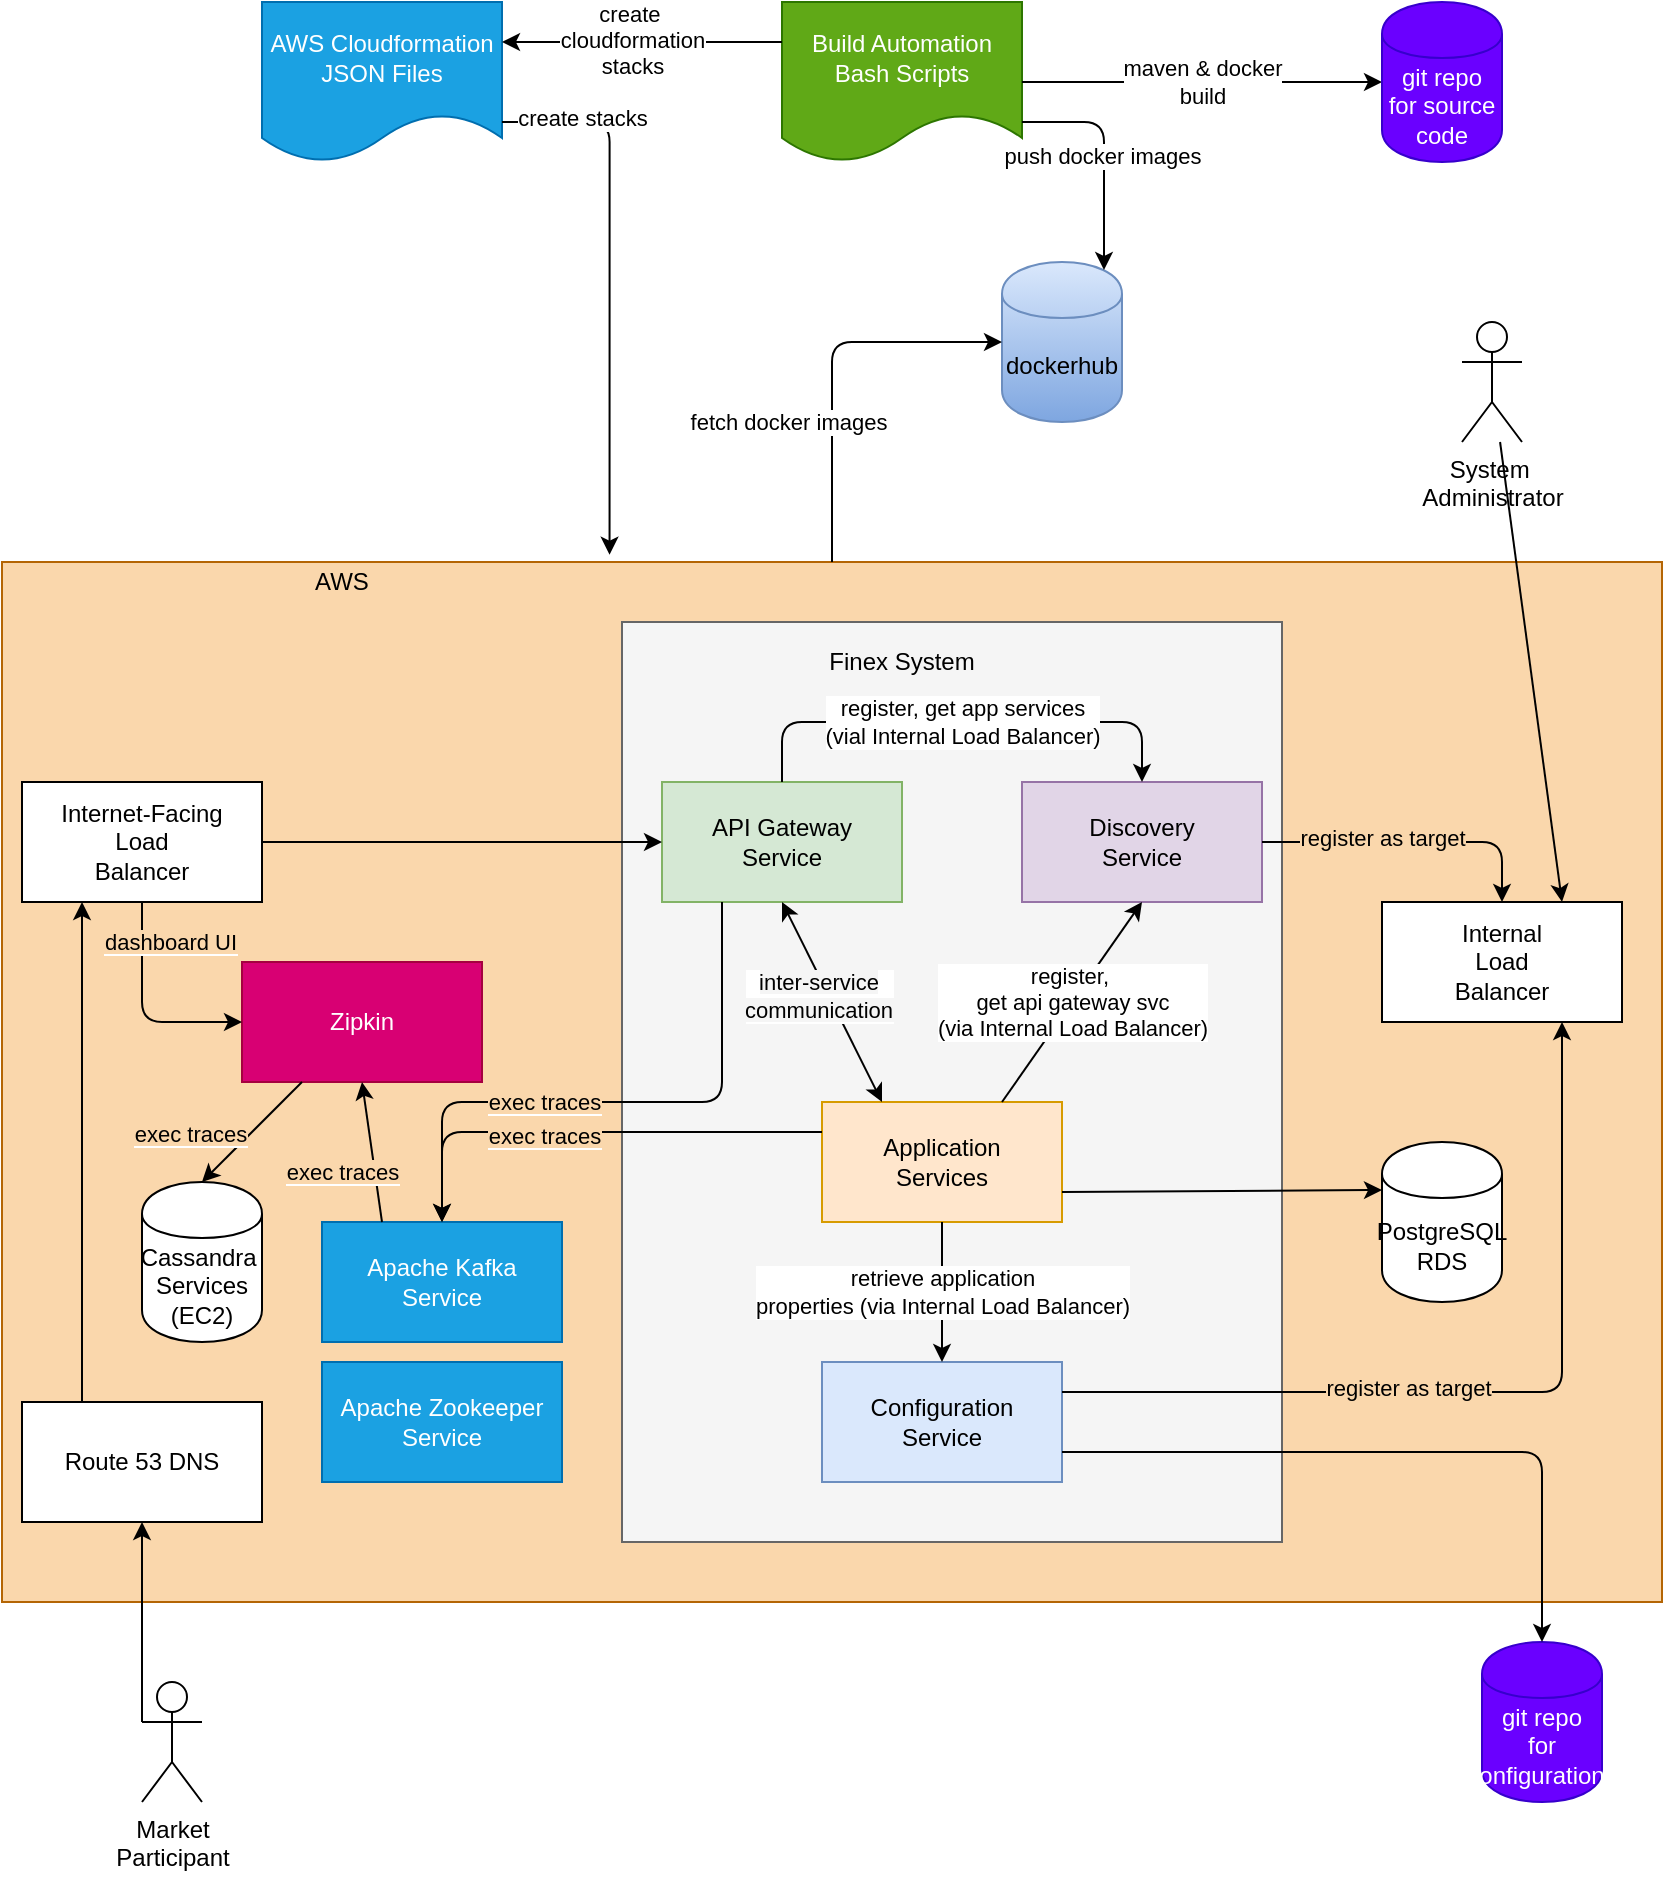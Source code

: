 <mxfile version="13.9.5" type="device" pages="12"><diagram id="i-y2h0l1drWzcmprVuA_" name="Complete Picture"><mxGraphModel dx="1796" dy="628" grid="1" gridSize="10" guides="1" tooltips="1" connect="1" arrows="1" fold="1" page="1" pageScale="1" pageWidth="850" pageHeight="1100" math="0" shadow="0"><root><mxCell id="XDjojU3iYPeH8mXY2uT8-0"/><mxCell id="XDjojU3iYPeH8mXY2uT8-1" parent="XDjojU3iYPeH8mXY2uT8-0"/><mxCell id="XDjojU3iYPeH8mXY2uT8-2" value="" style="rounded=0;whiteSpace=wrap;html=1;fillColor=#fad7ac;strokeColor=#b46504;" parent="XDjojU3iYPeH8mXY2uT8-1" vertex="1"><mxGeometry x="-840" y="400" width="830" height="520" as="geometry"/></mxCell><mxCell id="XDjojU3iYPeH8mXY2uT8-3" value="" style="rounded=0;whiteSpace=wrap;html=1;fillColor=#f5f5f5;strokeColor=#666666;fontColor=#333333;" parent="XDjojU3iYPeH8mXY2uT8-1" vertex="1"><mxGeometry x="-530" y="430" width="330" height="460" as="geometry"/></mxCell><mxCell id="XDjojU3iYPeH8mXY2uT8-4" value="Application&lt;br&gt;Services" style="rounded=0;whiteSpace=wrap;html=1;fillColor=#ffe6cc;strokeColor=#d79b00;" parent="XDjojU3iYPeH8mXY2uT8-1" vertex="1"><mxGeometry x="-430" y="670" width="120" height="60" as="geometry"/></mxCell><mxCell id="XDjojU3iYPeH8mXY2uT8-5" value="Configuration&lt;br&gt;Service" style="rounded=0;whiteSpace=wrap;html=1;fillColor=#dae8fc;strokeColor=#6c8ebf;" parent="XDjojU3iYPeH8mXY2uT8-1" vertex="1"><mxGeometry x="-430" y="800" width="120" height="60" as="geometry"/></mxCell><mxCell id="XDjojU3iYPeH8mXY2uT8-6" value="API Gateway&lt;br&gt;Service" style="rounded=0;whiteSpace=wrap;html=1;fillColor=#d5e8d4;strokeColor=#82b366;" parent="XDjojU3iYPeH8mXY2uT8-1" vertex="1"><mxGeometry x="-510" y="510" width="120" height="60" as="geometry"/></mxCell><mxCell id="XDjojU3iYPeH8mXY2uT8-7" value="retrieve application&lt;br&gt;properties (via Internal Load Balancer)" style="endArrow=classic;html=1;exitX=0.5;exitY=1;exitDx=0;exitDy=0;entryX=0.5;entryY=0;entryDx=0;entryDy=0;" parent="XDjojU3iYPeH8mXY2uT8-1" source="XDjojU3iYPeH8mXY2uT8-4" target="XDjojU3iYPeH8mXY2uT8-5" edge="1"><mxGeometry width="50" height="50" relative="1" as="geometry"><mxPoint x="-350" y="930" as="sourcePoint"/><mxPoint x="-300" y="880" as="targetPoint"/></mxGeometry></mxCell><mxCell id="XDjojU3iYPeH8mXY2uT8-8" value="git repo&lt;br&gt;for configurations" style="shape=cylinder;whiteSpace=wrap;html=1;boundedLbl=1;backgroundOutline=1;fillColor=#6a00ff;strokeColor=#3700CC;fontColor=#ffffff;" parent="XDjojU3iYPeH8mXY2uT8-1" vertex="1"><mxGeometry x="-100" y="940" width="60" height="80" as="geometry"/></mxCell><mxCell id="XDjojU3iYPeH8mXY2uT8-9" value="" style="endArrow=classic;html=1;exitX=1;exitY=0.75;exitDx=0;exitDy=0;entryX=0.5;entryY=0;entryDx=0;entryDy=0;edgeStyle=orthogonalEdgeStyle;" parent="XDjojU3iYPeH8mXY2uT8-1" source="XDjojU3iYPeH8mXY2uT8-5" target="XDjojU3iYPeH8mXY2uT8-8" edge="1"><mxGeometry width="50" height="50" relative="1" as="geometry"><mxPoint x="-90" y="810" as="sourcePoint"/><mxPoint x="-40" y="760" as="targetPoint"/></mxGeometry></mxCell><mxCell id="XDjojU3iYPeH8mXY2uT8-10" value="Finex System" style="text;html=1;strokeColor=none;fillColor=none;align=center;verticalAlign=middle;whiteSpace=wrap;rounded=0;" parent="XDjojU3iYPeH8mXY2uT8-1" vertex="1"><mxGeometry x="-440" y="440" width="100" height="20" as="geometry"/></mxCell><mxCell id="XDjojU3iYPeH8mXY2uT8-11" value="Internal&lt;br&gt;Load &lt;br&gt;Balancer" style="rounded=0;whiteSpace=wrap;html=1;" parent="XDjojU3iYPeH8mXY2uT8-1" vertex="1"><mxGeometry x="-150" y="570" width="120" height="60" as="geometry"/></mxCell><mxCell id="XDjojU3iYPeH8mXY2uT8-12" value="Internet-Facing&lt;br&gt;Load &lt;br&gt;Balancer" style="rounded=0;whiteSpace=wrap;html=1;" parent="XDjojU3iYPeH8mXY2uT8-1" vertex="1"><mxGeometry x="-830" y="510" width="120" height="60" as="geometry"/></mxCell><mxCell id="XDjojU3iYPeH8mXY2uT8-13" value="Route 53 DNS" style="rounded=0;whiteSpace=wrap;html=1;" parent="XDjojU3iYPeH8mXY2uT8-1" vertex="1"><mxGeometry x="-830" y="820" width="120" height="60" as="geometry"/></mxCell><mxCell id="XDjojU3iYPeH8mXY2uT8-14" value="PostgreSQL&lt;br&gt;RDS" style="shape=cylinder;whiteSpace=wrap;html=1;boundedLbl=1;backgroundOutline=1;" parent="XDjojU3iYPeH8mXY2uT8-1" vertex="1"><mxGeometry x="-150" y="690" width="60" height="80" as="geometry"/></mxCell><mxCell id="XDjojU3iYPeH8mXY2uT8-15" value="Market&lt;br&gt;Participant" style="shape=umlActor;verticalLabelPosition=bottom;labelBackgroundColor=#ffffff;verticalAlign=top;html=1;outlineConnect=0;" parent="XDjojU3iYPeH8mXY2uT8-1" vertex="1"><mxGeometry x="-770" y="960" width="30" height="60" as="geometry"/></mxCell><mxCell id="XDjojU3iYPeH8mXY2uT8-16" value="" style="endArrow=classic;html=1;exitX=0;exitY=0.333;exitDx=0;exitDy=0;exitPerimeter=0;entryX=0.5;entryY=1;entryDx=0;entryDy=0;" parent="XDjojU3iYPeH8mXY2uT8-1" source="XDjojU3iYPeH8mXY2uT8-15" target="XDjojU3iYPeH8mXY2uT8-13" edge="1"><mxGeometry width="50" height="50" relative="1" as="geometry"><mxPoint x="-600" y="990" as="sourcePoint"/><mxPoint x="-550" y="940" as="targetPoint"/></mxGeometry></mxCell><mxCell id="XDjojU3iYPeH8mXY2uT8-17" value="" style="endArrow=classic;html=1;exitX=0.25;exitY=0;exitDx=0;exitDy=0;entryX=0.25;entryY=1;entryDx=0;entryDy=0;" parent="XDjojU3iYPeH8mXY2uT8-1" source="XDjojU3iYPeH8mXY2uT8-13" target="XDjojU3iYPeH8mXY2uT8-12" edge="1"><mxGeometry width="50" height="50" relative="1" as="geometry"><mxPoint x="-430" y="930" as="sourcePoint"/><mxPoint x="-380" y="880" as="targetPoint"/></mxGeometry></mxCell><mxCell id="XDjojU3iYPeH8mXY2uT8-18" value="" style="endArrow=classic;html=1;exitX=1;exitY=0.5;exitDx=0;exitDy=0;entryX=0;entryY=0.5;entryDx=0;entryDy=0;" parent="XDjojU3iYPeH8mXY2uT8-1" source="XDjojU3iYPeH8mXY2uT8-12" target="XDjojU3iYPeH8mXY2uT8-6" edge="1"><mxGeometry width="50" height="50" relative="1" as="geometry"><mxPoint x="-510" y="1010" as="sourcePoint"/><mxPoint x="-460" y="960" as="targetPoint"/></mxGeometry></mxCell><mxCell id="XDjojU3iYPeH8mXY2uT8-23" value="System&amp;nbsp;&lt;br&gt;Administrator" style="shape=umlActor;verticalLabelPosition=bottom;labelBackgroundColor=#ffffff;verticalAlign=top;html=1;outlineConnect=0;" parent="XDjojU3iYPeH8mXY2uT8-1" vertex="1"><mxGeometry x="-110" y="280" width="30" height="60" as="geometry"/></mxCell><mxCell id="XDjojU3iYPeH8mXY2uT8-24" value="AWS" style="text;html=1;strokeColor=none;fillColor=none;align=center;verticalAlign=middle;whiteSpace=wrap;rounded=0;" parent="XDjojU3iYPeH8mXY2uT8-1" vertex="1"><mxGeometry x="-690" y="400" width="40" height="20" as="geometry"/></mxCell><mxCell id="XDjojU3iYPeH8mXY2uT8-25" value="" style="endArrow=classic;html=1;exitX=1;exitY=0.75;exitDx=0;exitDy=0;entryX=0;entryY=0.3;entryDx=0;entryDy=0;" parent="XDjojU3iYPeH8mXY2uT8-1" source="XDjojU3iYPeH8mXY2uT8-4" target="XDjojU3iYPeH8mXY2uT8-14" edge="1"><mxGeometry width="50" height="50" relative="1" as="geometry"><mxPoint x="-170" y="1010" as="sourcePoint"/><mxPoint x="-120" y="960" as="targetPoint"/></mxGeometry></mxCell><mxCell id="XDjojU3iYPeH8mXY2uT8-26" value="" style="endArrow=classic;html=1;entryX=0.75;entryY=0;entryDx=0;entryDy=0;" parent="XDjojU3iYPeH8mXY2uT8-1" source="XDjojU3iYPeH8mXY2uT8-23" target="XDjojU3iYPeH8mXY2uT8-11" edge="1"><mxGeometry width="50" height="50" relative="1" as="geometry"><mxPoint x="-290" y="1000" as="sourcePoint"/><mxPoint x="-240" y="950" as="targetPoint"/></mxGeometry></mxCell><mxCell id="XDjojU3iYPeH8mXY2uT8-27" value="dockerhub" style="shape=cylinder;whiteSpace=wrap;html=1;boundedLbl=1;backgroundOutline=1;gradientColor=#7ea6e0;fillColor=#dae8fc;strokeColor=#6c8ebf;" parent="XDjojU3iYPeH8mXY2uT8-1" vertex="1"><mxGeometry x="-340" y="250" width="60" height="80" as="geometry"/></mxCell><mxCell id="XDjojU3iYPeH8mXY2uT8-28" value="" style="endArrow=classic;html=1;exitX=0.5;exitY=0;exitDx=0;exitDy=0;entryX=0;entryY=0.5;entryDx=0;entryDy=0;edgeStyle=orthogonalEdgeStyle;" parent="XDjojU3iYPeH8mXY2uT8-1" source="XDjojU3iYPeH8mXY2uT8-2" target="XDjojU3iYPeH8mXY2uT8-27" edge="1"><mxGeometry width="50" height="50" relative="1" as="geometry"><mxPoint x="-550" y="390" as="sourcePoint"/><mxPoint x="-500" y="340" as="targetPoint"/></mxGeometry></mxCell><mxCell id="XDjojU3iYPeH8mXY2uT8-29" value="fetch docker images" style="edgeLabel;html=1;align=center;verticalAlign=middle;resizable=0;points=[];" parent="XDjojU3iYPeH8mXY2uT8-28" vertex="1" connectable="0"><mxGeometry x="0.226" y="-2" relative="1" as="geometry"><mxPoint x="-32" y="38" as="offset"/></mxGeometry></mxCell><mxCell id="XDjojU3iYPeH8mXY2uT8-30" value="Build Automation&lt;br&gt;Bash Scripts" style="shape=document;whiteSpace=wrap;html=1;boundedLbl=1;fillColor=#60a917;strokeColor=#2D7600;fontColor=#ffffff;" parent="XDjojU3iYPeH8mXY2uT8-1" vertex="1"><mxGeometry x="-450" y="120" width="120" height="80" as="geometry"/></mxCell><mxCell id="XDjojU3iYPeH8mXY2uT8-31" value="AWS Cloudformation&lt;br&gt;JSON Files" style="shape=document;whiteSpace=wrap;html=1;boundedLbl=1;fillColor=#1ba1e2;strokeColor=#006EAF;fontColor=#ffffff;" parent="XDjojU3iYPeH8mXY2uT8-1" vertex="1"><mxGeometry x="-710" y="120" width="120" height="80" as="geometry"/></mxCell><mxCell id="XDjojU3iYPeH8mXY2uT8-32" value="" style="endArrow=classic;html=1;exitX=0;exitY=0.25;exitDx=0;exitDy=0;entryX=1;entryY=0.25;entryDx=0;entryDy=0;" parent="XDjojU3iYPeH8mXY2uT8-1" source="XDjojU3iYPeH8mXY2uT8-30" target="XDjojU3iYPeH8mXY2uT8-31" edge="1"><mxGeometry width="50" height="50" relative="1" as="geometry"><mxPoint x="-580" y="340" as="sourcePoint"/><mxPoint x="-530" y="290" as="targetPoint"/></mxGeometry></mxCell><mxCell id="XDjojU3iYPeH8mXY2uT8-33" value="create&amp;nbsp;&lt;br&gt;cloudformation&lt;br&gt;stacks" style="edgeLabel;html=1;align=center;verticalAlign=middle;resizable=0;points=[];" parent="XDjojU3iYPeH8mXY2uT8-32" vertex="1" connectable="0"><mxGeometry x="0.071" y="-1" relative="1" as="geometry"><mxPoint as="offset"/></mxGeometry></mxCell><mxCell id="XDjojU3iYPeH8mXY2uT8-34" value="maven &amp;amp; docker &lt;br&gt;build" style="endArrow=classic;html=1;exitX=1;exitY=0.5;exitDx=0;exitDy=0;entryX=0;entryY=0.5;entryDx=0;entryDy=0;" parent="XDjojU3iYPeH8mXY2uT8-1" source="XDjojU3iYPeH8mXY2uT8-30" target="XDjojU3iYPeH8mXY2uT8-39" edge="1"><mxGeometry width="50" height="50" relative="1" as="geometry"><mxPoint x="-560" y="300" as="sourcePoint"/><mxPoint x="-190" y="160" as="targetPoint"/></mxGeometry></mxCell><mxCell id="XDjojU3iYPeH8mXY2uT8-35" value="" style="endArrow=classic;html=1;exitX=1;exitY=0.75;exitDx=0;exitDy=0;entryX=0.85;entryY=0.05;entryDx=0;entryDy=0;entryPerimeter=0;edgeStyle=orthogonalEdgeStyle;" parent="XDjojU3iYPeH8mXY2uT8-1" source="XDjojU3iYPeH8mXY2uT8-30" target="XDjojU3iYPeH8mXY2uT8-27" edge="1"><mxGeometry width="50" height="50" relative="1" as="geometry"><mxPoint x="-640" y="330" as="sourcePoint"/><mxPoint x="-590" y="280" as="targetPoint"/></mxGeometry></mxCell><mxCell id="XDjojU3iYPeH8mXY2uT8-36" value="push docker images" style="edgeLabel;html=1;align=center;verticalAlign=middle;resizable=0;points=[];" parent="XDjojU3iYPeH8mXY2uT8-35" vertex="1" connectable="0"><mxGeometry x="0.006" y="-1" relative="1" as="geometry"><mxPoint as="offset"/></mxGeometry></mxCell><mxCell id="XDjojU3iYPeH8mXY2uT8-37" value="" style="endArrow=classic;html=1;exitX=1;exitY=0.75;exitDx=0;exitDy=0;entryX=0.366;entryY=-0.007;entryDx=0;entryDy=0;entryPerimeter=0;edgeStyle=orthogonalEdgeStyle;" parent="XDjojU3iYPeH8mXY2uT8-1" source="XDjojU3iYPeH8mXY2uT8-31" target="XDjojU3iYPeH8mXY2uT8-2" edge="1"><mxGeometry width="50" height="50" relative="1" as="geometry"><mxPoint x="-620" y="340" as="sourcePoint"/><mxPoint x="-570" y="290" as="targetPoint"/></mxGeometry></mxCell><mxCell id="XDjojU3iYPeH8mXY2uT8-38" value="create stacks" style="edgeLabel;html=1;align=center;verticalAlign=middle;resizable=0;points=[];" parent="XDjojU3iYPeH8mXY2uT8-37" vertex="1" connectable="0"><mxGeometry x="-0.704" y="2" relative="1" as="geometry"><mxPoint as="offset"/></mxGeometry></mxCell><mxCell id="XDjojU3iYPeH8mXY2uT8-39" value="git repo&lt;br&gt;for source code" style="shape=cylinder;whiteSpace=wrap;html=1;boundedLbl=1;backgroundOutline=1;fillColor=#6a00ff;strokeColor=#3700CC;fontColor=#ffffff;" parent="XDjojU3iYPeH8mXY2uT8-1" vertex="1"><mxGeometry x="-150" y="120" width="60" height="80" as="geometry"/></mxCell><mxCell id="XDjojU3iYPeH8mXY2uT8-40" value="Discovery&lt;br&gt;Service" style="rounded=0;whiteSpace=wrap;html=1;fillColor=#e1d5e7;strokeColor=#9673a6;" parent="XDjojU3iYPeH8mXY2uT8-1" vertex="1"><mxGeometry x="-330" y="510" width="120" height="60" as="geometry"/></mxCell><mxCell id="XDjojU3iYPeH8mXY2uT8-41" value="register,&amp;nbsp;&lt;br&gt;get api gateway svc&lt;br&gt;(via Internal Load Balancer)" style="endArrow=classic;html=1;exitX=0.75;exitY=0;exitDx=0;exitDy=0;entryX=0.5;entryY=1;entryDx=0;entryDy=0;" parent="XDjojU3iYPeH8mXY2uT8-1" source="XDjojU3iYPeH8mXY2uT8-4" target="XDjojU3iYPeH8mXY2uT8-40" edge="1"><mxGeometry width="50" height="50" relative="1" as="geometry"><mxPoint x="-560.0" y="560" as="sourcePoint"/><mxPoint x="-390.0" y="720" as="targetPoint"/></mxGeometry></mxCell><mxCell id="XDjojU3iYPeH8mXY2uT8-43" value="" style="endArrow=classic;startArrow=classic;html=1;entryX=0.5;entryY=1;entryDx=0;entryDy=0;exitX=0.25;exitY=0;exitDx=0;exitDy=0;" parent="XDjojU3iYPeH8mXY2uT8-1" source="XDjojU3iYPeH8mXY2uT8-4" target="XDjojU3iYPeH8mXY2uT8-6" edge="1"><mxGeometry width="50" height="50" relative="1" as="geometry"><mxPoint x="-380" y="1020" as="sourcePoint"/><mxPoint x="-330" y="970" as="targetPoint"/></mxGeometry></mxCell><mxCell id="XDjojU3iYPeH8mXY2uT8-46" value="&lt;span style=&quot;background-color: rgb(245 , 245 , 245)&quot;&gt;inter-service&lt;br&gt;communication&lt;/span&gt;" style="edgeLabel;html=1;align=center;verticalAlign=middle;resizable=0;points=[];" parent="XDjojU3iYPeH8mXY2uT8-43" vertex="1" connectable="0"><mxGeometry x="0.118" y="5" relative="1" as="geometry"><mxPoint as="offset"/></mxGeometry></mxCell><mxCell id="XDjojU3iYPeH8mXY2uT8-45" value="register, get app services&lt;br&gt;(vial Internal Load Balancer)" style="endArrow=classic;html=1;exitX=0.5;exitY=0;exitDx=0;exitDy=0;entryX=0.5;entryY=0;entryDx=0;entryDy=0;edgeStyle=orthogonalEdgeStyle;" parent="XDjojU3iYPeH8mXY2uT8-1" source="XDjojU3iYPeH8mXY2uT8-6" target="XDjojU3iYPeH8mXY2uT8-40" edge="1"><mxGeometry width="50" height="50" relative="1" as="geometry"><mxPoint x="-300" y="690" as="sourcePoint"/><mxPoint x="-260" y="580" as="targetPoint"/><Array as="points"><mxPoint x="-450" y="480"/><mxPoint x="-270" y="480"/></Array></mxGeometry></mxCell><mxCell id="XDjojU3iYPeH8mXY2uT8-47" value="" style="endArrow=classic;html=1;exitX=1;exitY=0.25;exitDx=0;exitDy=0;entryX=0.75;entryY=1;entryDx=0;entryDy=0;edgeStyle=orthogonalEdgeStyle;" parent="XDjojU3iYPeH8mXY2uT8-1" source="XDjojU3iYPeH8mXY2uT8-5" target="XDjojU3iYPeH8mXY2uT8-11" edge="1"><mxGeometry width="50" height="50" relative="1" as="geometry"><mxPoint x="-340" y="855" as="sourcePoint"/><mxPoint x="-130" y="950" as="targetPoint"/></mxGeometry></mxCell><mxCell id="XDjojU3iYPeH8mXY2uT8-48" value="register as target" style="edgeLabel;html=1;align=center;verticalAlign=middle;resizable=0;points=[];labelBackgroundColor=#FAD7AC;" parent="XDjojU3iYPeH8mXY2uT8-47" vertex="1" connectable="0"><mxGeometry x="-0.204" y="2" relative="1" as="geometry"><mxPoint as="offset"/></mxGeometry></mxCell><mxCell id="XDjojU3iYPeH8mXY2uT8-49" value="" style="endArrow=classic;html=1;exitX=1;exitY=0.5;exitDx=0;exitDy=0;entryX=0.5;entryY=0;entryDx=0;entryDy=0;edgeStyle=orthogonalEdgeStyle;" parent="XDjojU3iYPeH8mXY2uT8-1" source="XDjojU3iYPeH8mXY2uT8-40" target="XDjojU3iYPeH8mXY2uT8-11" edge="1"><mxGeometry width="50" height="50" relative="1" as="geometry"><mxPoint x="-340" y="825" as="sourcePoint"/><mxPoint x="-80" y="640" as="targetPoint"/></mxGeometry></mxCell><mxCell id="XDjojU3iYPeH8mXY2uT8-50" value="register as target" style="edgeLabel;html=1;align=center;verticalAlign=middle;resizable=0;points=[];labelBackgroundColor=#FAD7AC;" parent="XDjojU3iYPeH8mXY2uT8-49" vertex="1" connectable="0"><mxGeometry x="-0.204" y="2" relative="1" as="geometry"><mxPoint as="offset"/></mxGeometry></mxCell><mxCell id="exbAPUtl8SyeDkqwXd1F-1" value="Apache Kafka&lt;br&gt;Service" style="rounded=0;whiteSpace=wrap;html=1;fillColor=#1ba1e2;strokeColor=#006EAF;fontColor=#ffffff;" parent="XDjojU3iYPeH8mXY2uT8-1" vertex="1"><mxGeometry x="-680" y="730" width="120" height="60" as="geometry"/></mxCell><mxCell id="DX3GGollP3TrfhAUt0_l-0" value="Cassandra&amp;nbsp;&lt;br&gt;Services&lt;br&gt;(EC2)" style="shape=cylinder;whiteSpace=wrap;html=1;boundedLbl=1;backgroundOutline=1;" parent="XDjojU3iYPeH8mXY2uT8-1" vertex="1"><mxGeometry x="-770" y="710" width="60" height="80" as="geometry"/></mxCell><mxCell id="DX3GGollP3TrfhAUt0_l-1" value="Zipkin" style="rounded=0;whiteSpace=wrap;html=1;fillColor=#d80073;strokeColor=#A50040;fontColor=#ffffff;" parent="XDjojU3iYPeH8mXY2uT8-1" vertex="1"><mxGeometry x="-720" y="600" width="120" height="60" as="geometry"/></mxCell><mxCell id="DX3GGollP3TrfhAUt0_l-4" value="" style="endArrow=classic;html=1;exitX=0.25;exitY=1;exitDx=0;exitDy=0;entryX=0.5;entryY=0;entryDx=0;entryDy=0;edgeStyle=orthogonalEdgeStyle;" parent="XDjojU3iYPeH8mXY2uT8-1" source="XDjojU3iYPeH8mXY2uT8-6" target="exbAPUtl8SyeDkqwXd1F-1" edge="1"><mxGeometry width="50" height="50" relative="1" as="geometry"><mxPoint x="-680" y="550" as="sourcePoint"/><mxPoint x="-500" y="550" as="targetPoint"/><Array as="points"><mxPoint x="-480" y="670"/><mxPoint x="-620" y="670"/></Array></mxGeometry></mxCell><mxCell id="DX3GGollP3TrfhAUt0_l-5" value="&lt;span style=&quot;background-color: rgb(250 , 215 , 172)&quot;&gt;exec traces&lt;/span&gt;" style="edgeLabel;html=1;align=center;verticalAlign=middle;resizable=0;points=[];" parent="DX3GGollP3TrfhAUt0_l-4" vertex="1" connectable="0"><mxGeometry x="0.051" y="2" relative="1" as="geometry"><mxPoint x="-32" y="-2" as="offset"/></mxGeometry></mxCell><mxCell id="DX3GGollP3TrfhAUt0_l-6" value="" style="endArrow=classic;html=1;exitX=0;exitY=0.25;exitDx=0;exitDy=0;edgeStyle=orthogonalEdgeStyle;entryX=0.5;entryY=0;entryDx=0;entryDy=0;" parent="XDjojU3iYPeH8mXY2uT8-1" source="XDjojU3iYPeH8mXY2uT8-4" target="exbAPUtl8SyeDkqwXd1F-1" edge="1"><mxGeometry width="50" height="50" relative="1" as="geometry"><mxPoint x="-500" y="565" as="sourcePoint"/><mxPoint x="-640" y="600" as="targetPoint"/></mxGeometry></mxCell><mxCell id="DX3GGollP3TrfhAUt0_l-7" value="&lt;span style=&quot;background-color: rgb(250 , 215 , 172)&quot;&gt;exec traces&lt;/span&gt;" style="edgeLabel;html=1;align=center;verticalAlign=middle;resizable=0;points=[];" parent="DX3GGollP3TrfhAUt0_l-6" vertex="1" connectable="0"><mxGeometry x="0.051" y="2" relative="1" as="geometry"><mxPoint x="-16" as="offset"/></mxGeometry></mxCell><mxCell id="DX3GGollP3TrfhAUt0_l-8" value="" style="endArrow=classic;html=1;exitX=0.25;exitY=1;exitDx=0;exitDy=0;entryX=0.5;entryY=0;entryDx=0;entryDy=0;" parent="XDjojU3iYPeH8mXY2uT8-1" source="DX3GGollP3TrfhAUt0_l-1" target="DX3GGollP3TrfhAUt0_l-0" edge="1"><mxGeometry width="50" height="50" relative="1" as="geometry"><mxPoint x="-470" y="580" as="sourcePoint"/><mxPoint x="-610" y="740" as="targetPoint"/></mxGeometry></mxCell><mxCell id="DX3GGollP3TrfhAUt0_l-9" value="&lt;span style=&quot;background-color: rgb(250 , 215 , 172)&quot;&gt;exec traces&lt;/span&gt;" style="edgeLabel;html=1;align=center;verticalAlign=middle;resizable=0;points=[];" parent="DX3GGollP3TrfhAUt0_l-8" vertex="1" connectable="0"><mxGeometry x="0.051" y="2" relative="1" as="geometry"><mxPoint x="-32" y="-2" as="offset"/></mxGeometry></mxCell><mxCell id="DX3GGollP3TrfhAUt0_l-10" value="" style="endArrow=classic;html=1;exitX=0.25;exitY=0;exitDx=0;exitDy=0;entryX=0.5;entryY=1;entryDx=0;entryDy=0;" parent="XDjojU3iYPeH8mXY2uT8-1" source="exbAPUtl8SyeDkqwXd1F-1" target="DX3GGollP3TrfhAUt0_l-1" edge="1"><mxGeometry width="50" height="50" relative="1" as="geometry"><mxPoint x="-680" y="660" as="sourcePoint"/><mxPoint x="-730" y="720" as="targetPoint"/></mxGeometry></mxCell><mxCell id="DX3GGollP3TrfhAUt0_l-11" value="&lt;span style=&quot;background-color: rgb(250 , 215 , 172)&quot;&gt;exec traces&lt;/span&gt;" style="edgeLabel;html=1;align=center;verticalAlign=middle;resizable=0;points=[];" parent="DX3GGollP3TrfhAUt0_l-10" vertex="1" connectable="0"><mxGeometry x="0.051" y="2" relative="1" as="geometry"><mxPoint x="-12.81" y="11.43" as="offset"/></mxGeometry></mxCell><mxCell id="DX3GGollP3TrfhAUt0_l-14" value="" style="endArrow=classic;html=1;exitX=0.5;exitY=1;exitDx=0;exitDy=0;entryX=0;entryY=0.5;entryDx=0;entryDy=0;edgeStyle=orthogonalEdgeStyle;" parent="XDjojU3iYPeH8mXY2uT8-1" source="XDjojU3iYPeH8mXY2uT8-12" target="DX3GGollP3TrfhAUt0_l-1" edge="1"><mxGeometry width="50" height="50" relative="1" as="geometry"><mxPoint x="-680" y="660" as="sourcePoint"/><mxPoint x="-730" y="720" as="targetPoint"/></mxGeometry></mxCell><mxCell id="DX3GGollP3TrfhAUt0_l-15" value="&lt;span style=&quot;background-color: rgb(250 , 215 , 172)&quot;&gt;dashboard UI&lt;/span&gt;" style="edgeLabel;html=1;align=center;verticalAlign=middle;resizable=0;points=[];" parent="DX3GGollP3TrfhAUt0_l-14" vertex="1" connectable="0"><mxGeometry x="0.051" y="2" relative="1" as="geometry"><mxPoint x="12" y="-38" as="offset"/></mxGeometry></mxCell><mxCell id="DX3GGollP3TrfhAUt0_l-16" value="Apache Zookeeper Service" style="rounded=0;whiteSpace=wrap;html=1;fillColor=#1ba1e2;strokeColor=#006EAF;fontColor=#ffffff;" parent="XDjojU3iYPeH8mXY2uT8-1" vertex="1"><mxGeometry x="-680" y="800" width="120" height="60" as="geometry"/></mxCell></root></mxGraphModel></diagram><diagram id="-fMgNOsi5pxOHUwD2Ckb" name="Applicaiton Services"><mxGraphModel dx="946" dy="628" grid="1" gridSize="10" guides="1" tooltips="1" connect="1" arrows="1" fold="1" page="1" pageScale="1" pageWidth="1169" pageHeight="827" math="0" shadow="0"><root><mxCell id="0"/><mxCell id="1" parent="0"/><mxCell id="PTgJU3g7TcvXmFbNbEZP-4" value="Product Service" style="rounded=0;whiteSpace=wrap;html=1;fillColor=#fff2cc;strokeColor=#d6b656;" parent="1" vertex="1"><mxGeometry x="260" y="260" width="170" height="60" as="geometry"/></mxCell><mxCell id="PTgJU3g7TcvXmFbNbEZP-6" value="Participant Service" style="rounded=0;whiteSpace=wrap;html=1;fillColor=#fff2cc;strokeColor=#d6b656;" parent="1" vertex="1"><mxGeometry x="520" y="260" width="170" height="60" as="geometry"/></mxCell><mxCell id="PTgJU3g7TcvXmFbNbEZP-7" value="Order Service" style="rounded=0;whiteSpace=wrap;html=1;fillColor=#fff2cc;strokeColor=#d6b656;" parent="1" vertex="1"><mxGeometry x="420" y="420" width="170" height="60" as="geometry"/></mxCell><mxCell id="PTgJU3g7TcvXmFbNbEZP-8" value="Orderbook Service" style="rounded=0;whiteSpace=wrap;html=1;fillColor=#fff2cc;strokeColor=#d6b656;" parent="1" vertex="1"><mxGeometry x="420" y="540" width="170" height="60" as="geometry"/></mxCell><mxCell id="PTgJU3g7TcvXmFbNbEZP-9" value="Trade Service" style="rounded=0;whiteSpace=wrap;html=1;fillColor=#fff2cc;strokeColor=#d6b656;" parent="1" vertex="1"><mxGeometry x="420" y="670" width="170" height="60" as="geometry"/></mxCell><mxCell id="PTgJU3g7TcvXmFbNbEZP-10" value="" style="endArrow=classic;html=1;" parent="1" edge="1"><mxGeometry width="50" height="50" relative="1" as="geometry"><mxPoint x="450" y="481" as="sourcePoint"/><mxPoint x="450" y="537" as="targetPoint"/></mxGeometry></mxCell><mxCell id="rMl6_DtS-DZfaMpeX_Xq-3" value="process order in orderbook" style="text;html=1;align=center;verticalAlign=middle;resizable=0;points=[];;labelBackgroundColor=#ffffff;" parent="PTgJU3g7TcvXmFbNbEZP-10" vertex="1" connectable="0"><mxGeometry x="-0.1" y="-1" relative="1" as="geometry"><mxPoint as="offset"/></mxGeometry></mxCell><mxCell id="PTgJU3g7TcvXmFbNbEZP-11" value="" style="endArrow=classic;html=1;exitX=0.5;exitY=1;exitDx=0;exitDy=0;entryX=0.5;entryY=0;entryDx=0;entryDy=0;" parent="1" source="PTgJU3g7TcvXmFbNbEZP-8" target="PTgJU3g7TcvXmFbNbEZP-9" edge="1"><mxGeometry width="50" height="50" relative="1" as="geometry"><mxPoint x="320" y="660" as="sourcePoint"/><mxPoint x="370" y="610" as="targetPoint"/></mxGeometry></mxCell><mxCell id="rMl6_DtS-DZfaMpeX_Xq-7" value="save trade" style="text;html=1;align=center;verticalAlign=middle;resizable=0;points=[];;labelBackgroundColor=#ffffff;" parent="PTgJU3g7TcvXmFbNbEZP-11" vertex="1" connectable="0"><mxGeometry x="-0.2" relative="1" as="geometry"><mxPoint as="offset"/></mxGeometry></mxCell><mxCell id="PTgJU3g7TcvXmFbNbEZP-12" value="" style="endArrow=classic;html=1;exitX=0.5;exitY=0;exitDx=0;exitDy=0;entryX=0.5;entryY=1;entryDx=0;entryDy=0;" parent="1" source="PTgJU3g7TcvXmFbNbEZP-7" target="PTgJU3g7TcvXmFbNbEZP-4" edge="1"><mxGeometry width="50" height="50" relative="1" as="geometry"><mxPoint x="230" y="530" as="sourcePoint"/><mxPoint x="280" y="480" as="targetPoint"/></mxGeometry></mxCell><mxCell id="rMl6_DtS-DZfaMpeX_Xq-1" value="validate product" style="text;html=1;align=center;verticalAlign=middle;resizable=0;points=[];;labelBackgroundColor=#ffffff;" parent="PTgJU3g7TcvXmFbNbEZP-12" vertex="1" connectable="0"><mxGeometry x="0.042" y="1" relative="1" as="geometry"><mxPoint as="offset"/></mxGeometry></mxCell><mxCell id="PTgJU3g7TcvXmFbNbEZP-13" value="" style="endArrow=classic;html=1;exitX=0.5;exitY=0;exitDx=0;exitDy=0;entryX=0.5;entryY=1;entryDx=0;entryDy=0;" parent="1" source="PTgJU3g7TcvXmFbNbEZP-7" target="PTgJU3g7TcvXmFbNbEZP-6" edge="1"><mxGeometry width="50" height="50" relative="1" as="geometry"><mxPoint x="600" y="420" as="sourcePoint"/><mxPoint x="650" y="370" as="targetPoint"/></mxGeometry></mxCell><mxCell id="rMl6_DtS-DZfaMpeX_Xq-2" value="validate participant" style="text;html=1;align=center;verticalAlign=middle;resizable=0;points=[];;labelBackgroundColor=#ffffff;" parent="PTgJU3g7TcvXmFbNbEZP-13" vertex="1" connectable="0"><mxGeometry x="0.044" y="1" relative="1" as="geometry"><mxPoint as="offset"/></mxGeometry></mxCell><mxCell id="PTgJU3g7TcvXmFbNbEZP-14" value="" style="endArrow=classic;html=1;exitX=0;exitY=0.5;exitDx=0;exitDy=0;entryX=0;entryY=0.5;entryDx=0;entryDy=0;edgeStyle=orthogonalEdgeStyle;" parent="1" source="PTgJU3g7TcvXmFbNbEZP-8" target="PTgJU3g7TcvXmFbNbEZP-7" edge="1"><mxGeometry width="50" height="50" relative="1" as="geometry"><mxPoint x="180" y="610" as="sourcePoint"/><mxPoint x="230" y="560" as="targetPoint"/><Array as="points"><mxPoint x="340" y="570"/><mxPoint x="340" y="450"/></Array></mxGeometry></mxCell><mxCell id="PTgJU3g7TcvXmFbNbEZP-16" value="" style="endArrow=classic;html=1;exitX=1;exitY=0.5;exitDx=0;exitDy=0;entryX=0.5;entryY=0;entryDx=0;entryDy=0;edgeStyle=orthogonalEdgeStyle;" parent="1" source="PTgJU3g7TcvXmFbNbEZP-6" target="S6wrNcwToFGQLG78gHZR-1" edge="1"><mxGeometry width="50" height="50" relative="1" as="geometry"><mxPoint x="640" y="440" as="sourcePoint"/><mxPoint x="785" y="430" as="targetPoint"/></mxGeometry></mxCell><mxCell id="rMl6_DtS-DZfaMpeX_Xq-10" value="retrieve/&lt;br&gt;save&lt;br&gt;participant" style="text;html=1;align=center;verticalAlign=middle;resizable=0;points=[];;labelBackgroundColor=#ffffff;" parent="PTgJU3g7TcvXmFbNbEZP-16" vertex="1" connectable="0"><mxGeometry x="-0.646" y="1" relative="1" as="geometry"><mxPoint as="offset"/></mxGeometry></mxCell><mxCell id="PTgJU3g7TcvXmFbNbEZP-17" value="" style="endArrow=classic;html=1;exitX=0.5;exitY=0;exitDx=0;exitDy=0;entryX=0.5;entryY=0;entryDx=0;entryDy=0;edgeStyle=orthogonalEdgeStyle;" parent="1" source="PTgJU3g7TcvXmFbNbEZP-4" target="S6wrNcwToFGQLG78gHZR-1" edge="1"><mxGeometry width="50" height="50" relative="1" as="geometry"><mxPoint x="490" y="270" as="sourcePoint"/><mxPoint x="785" y="430" as="targetPoint"/><Array as="points"><mxPoint x="345" y="100"/><mxPoint x="790" y="100"/></Array></mxGeometry></mxCell><mxCell id="rMl6_DtS-DZfaMpeX_Xq-9" value="retrieve/save product" style="text;html=1;align=center;verticalAlign=middle;resizable=0;points=[];;labelBackgroundColor=#ffffff;" parent="PTgJU3g7TcvXmFbNbEZP-17" vertex="1" connectable="0"><mxGeometry x="-0.194" y="3" relative="1" as="geometry"><mxPoint as="offset"/></mxGeometry></mxCell><mxCell id="PTgJU3g7TcvXmFbNbEZP-18" value="" style="endArrow=classic;html=1;exitX=1;exitY=0.5;exitDx=0;exitDy=0;" parent="1" source="PTgJU3g7TcvXmFbNbEZP-7" target="S6wrNcwToFGQLG78gHZR-1" edge="1"><mxGeometry width="50" height="50" relative="1" as="geometry"><mxPoint x="680" y="650" as="sourcePoint"/><mxPoint x="770" y="450" as="targetPoint"/></mxGeometry></mxCell><mxCell id="rMl6_DtS-DZfaMpeX_Xq-4" value="retrieve/save order" style="text;html=1;align=center;verticalAlign=middle;resizable=0;points=[];;labelBackgroundColor=#ffffff;" parent="PTgJU3g7TcvXmFbNbEZP-18" vertex="1" connectable="0"><mxGeometry x="-0.222" y="2" relative="1" as="geometry"><mxPoint as="offset"/></mxGeometry></mxCell><mxCell id="PTgJU3g7TcvXmFbNbEZP-19" value="" style="endArrow=classic;html=1;exitX=1;exitY=0.5;exitDx=0;exitDy=0;entryX=0.5;entryY=1;entryDx=0;entryDy=0;edgeStyle=orthogonalEdgeStyle;" parent="1" source="PTgJU3g7TcvXmFbNbEZP-9" target="S6wrNcwToFGQLG78gHZR-1" edge="1"><mxGeometry width="50" height="50" relative="1" as="geometry"><mxPoint x="670" y="650" as="sourcePoint"/><mxPoint x="770" y="490" as="targetPoint"/></mxGeometry></mxCell><mxCell id="rMl6_DtS-DZfaMpeX_Xq-8" value="retreive/save trade" style="text;html=1;align=center;verticalAlign=middle;resizable=0;points=[];;labelBackgroundColor=#ffffff;" parent="PTgJU3g7TcvXmFbNbEZP-19" vertex="1" connectable="0"><mxGeometry x="-0.656" relative="1" as="geometry"><mxPoint as="offset"/></mxGeometry></mxCell><mxCell id="PTgJU3g7TcvXmFbNbEZP-20" value="Market Participant" style="shape=umlActor;verticalLabelPosition=bottom;labelBackgroundColor=#ffffff;verticalAlign=top;html=1;outlineConnect=0;" parent="1" vertex="1"><mxGeometry x="120" y="400" width="30" height="60" as="geometry"/></mxCell><mxCell id="PTgJU3g7TcvXmFbNbEZP-21" value="Exchange Admin" style="shape=umlActor;verticalLabelPosition=bottom;labelBackgroundColor=#ffffff;verticalAlign=top;html=1;outlineConnect=0;" parent="1" vertex="1"><mxGeometry x="510" y="130" width="30" height="60" as="geometry"/></mxCell><mxCell id="PTgJU3g7TcvXmFbNbEZP-25" value="" style="endArrow=classic;html=1;exitX=0.5;exitY=0.5;exitDx=0;exitDy=0;exitPerimeter=0;entryX=0;entryY=0.25;entryDx=0;entryDy=0;" parent="1" source="PTgJU3g7TcvXmFbNbEZP-20" target="PTgJU3g7TcvXmFbNbEZP-7" edge="1"><mxGeometry width="50" height="50" relative="1" as="geometry"><mxPoint x="220" y="500" as="sourcePoint"/><mxPoint x="270" y="450" as="targetPoint"/></mxGeometry></mxCell><mxCell id="PTgJU3g7TcvXmFbNbEZP-26" value="Place Order" style="text;html=1;align=center;verticalAlign=middle;resizable=0;points=[];;labelBackgroundColor=#ffffff;" parent="PTgJU3g7TcvXmFbNbEZP-25" vertex="1" connectable="0"><mxGeometry x="-0.073" y="-3" relative="1" as="geometry"><mxPoint as="offset"/></mxGeometry></mxCell><mxCell id="PTgJU3g7TcvXmFbNbEZP-28" value="" style="endArrow=classic;html=1;exitX=0;exitY=0.333;exitDx=0;exitDy=0;exitPerimeter=0;entryX=0.75;entryY=0;entryDx=0;entryDy=0;" parent="1" source="PTgJU3g7TcvXmFbNbEZP-21" target="PTgJU3g7TcvXmFbNbEZP-4" edge="1"><mxGeometry width="50" height="50" relative="1" as="geometry"><mxPoint x="620" y="200" as="sourcePoint"/><mxPoint x="670" y="150" as="targetPoint"/></mxGeometry></mxCell><mxCell id="PTgJU3g7TcvXmFbNbEZP-30" value="manage product" style="text;html=1;align=center;verticalAlign=middle;resizable=0;points=[];;labelBackgroundColor=#ffffff;" parent="PTgJU3g7TcvXmFbNbEZP-28" vertex="1" connectable="0"><mxGeometry x="-0.029" y="-1" relative="1" as="geometry"><mxPoint x="-19.81" y="27.29" as="offset"/></mxGeometry></mxCell><mxCell id="PTgJU3g7TcvXmFbNbEZP-31" value="" style="endArrow=classic;html=1;exitX=1;exitY=0.333;exitDx=0;exitDy=0;exitPerimeter=0;entryX=0.75;entryY=0;entryDx=0;entryDy=0;" parent="1" source="PTgJU3g7TcvXmFbNbEZP-21" target="PTgJU3g7TcvXmFbNbEZP-6" edge="1"><mxGeometry width="50" height="50" relative="1" as="geometry"><mxPoint x="630" y="230" as="sourcePoint"/><mxPoint x="680" y="180" as="targetPoint"/></mxGeometry></mxCell><mxCell id="PTgJU3g7TcvXmFbNbEZP-32" value="manage participant" style="text;html=1;align=center;verticalAlign=middle;resizable=0;points=[];;autosize=1;" parent="1" vertex="1"><mxGeometry x="560" y="220" width="120" height="20" as="geometry"/></mxCell><mxCell id="rMl6_DtS-DZfaMpeX_Xq-5" value="" style="endArrow=open;endFill=1;endSize=12;html=1;exitX=0.906;exitY=0;exitDx=0;exitDy=0;entryX=0.906;entryY=1;entryDx=0;entryDy=0;entryPerimeter=0;exitPerimeter=0;" parent="1" source="PTgJU3g7TcvXmFbNbEZP-8" target="PTgJU3g7TcvXmFbNbEZP-7" edge="1"><mxGeometry width="160" relative="1" as="geometry"><mxPoint x="580" y="580" as="sourcePoint"/><mxPoint x="630" y="570" as="targetPoint"/></mxGeometry></mxCell><mxCell id="rMl6_DtS-DZfaMpeX_Xq-6" value="order status" style="text;html=1;align=center;verticalAlign=middle;resizable=0;points=[];;labelBackgroundColor=#ffffff;" parent="rMl6_DtS-DZfaMpeX_Xq-5" vertex="1" connectable="0"><mxGeometry x="-0.067" y="-1" relative="1" as="geometry"><mxPoint as="offset"/></mxGeometry></mxCell><mxCell id="S6wrNcwToFGQLG78gHZR-1" value="PostgreSQL" style="shape=cylinder;whiteSpace=wrap;html=1;boundedLbl=1;backgroundOutline=1;" parent="1" vertex="1"><mxGeometry x="760" y="414" width="60" height="80" as="geometry"/></mxCell></root></mxGraphModel></diagram><diagram id="NtJ-CS6M9e4gm-Ko4TM6" name="Application Service Structure"><mxGraphModel dx="946" dy="628" grid="1" gridSize="10" guides="1" tooltips="1" connect="1" arrows="1" fold="1" page="1" pageScale="1" pageWidth="1169" pageHeight="827" math="0" shadow="0"><root><mxCell id="Oo7lGezk-I1Rgs_W2p_Z-0"/><mxCell id="Oo7lGezk-I1Rgs_W2p_Z-1" parent="Oo7lGezk-I1Rgs_W2p_Z-0"/><mxCell id="Oo7lGezk-I1Rgs_W2p_Z-6" value="Database" style="shape=umlActor;verticalLabelPosition=bottom;labelBackgroundColor=#ffffff;verticalAlign=top;html=1;" parent="Oo7lGezk-I1Rgs_W2p_Z-1" vertex="1"><mxGeometry x="750" y="270" width="30" height="60" as="geometry"/></mxCell><mxCell id="Oo7lGezk-I1Rgs_W2p_Z-7" value="API User" style="shape=umlActor;verticalLabelPosition=bottom;labelBackgroundColor=#ffffff;verticalAlign=top;html=1;" parent="Oo7lGezk-I1Rgs_W2p_Z-1" vertex="1"><mxGeometry x="70" y="70" width="30" height="60" as="geometry"/></mxCell><mxCell id="Oo7lGezk-I1Rgs_W2p_Z-8" value="" style="endArrow=open;endFill=1;endSize=12;html=1;exitX=0.5;exitY=0.5;exitDx=0;exitDy=0;exitPerimeter=0;entryX=0;entryY=0;entryDx=0;entryDy=23;entryPerimeter=0;" parent="Oo7lGezk-I1Rgs_W2p_Z-1" source="Oo7lGezk-I1Rgs_W2p_Z-7" target="448vTH5FNPvTP5rAo-vl-0" edge="1"><mxGeometry width="160" relative="1" as="geometry"><mxPoint x="160" y="170" as="sourcePoint"/><mxPoint x="320" y="170" as="targetPoint"/></mxGeometry></mxCell><mxCell id="Oo7lGezk-I1Rgs_W2p_Z-9" value="" style="endArrow=open;endFill=1;endSize=12;html=1;exitX=0;exitY=0;exitDx=70;exitDy=32;exitPerimeter=0;" parent="Oo7lGezk-I1Rgs_W2p_Z-1" source="448vTH5FNPvTP5rAo-vl-0" target="448vTH5FNPvTP5rAo-vl-2" edge="1"><mxGeometry width="160" relative="1" as="geometry"><mxPoint x="100" y="-180" as="sourcePoint"/><mxPoint x="260" y="-180" as="targetPoint"/></mxGeometry></mxCell><mxCell id="Oo7lGezk-I1Rgs_W2p_Z-10" value="" style="endArrow=open;endFill=1;endSize=12;html=1;exitX=0.5;exitY=1;exitDx=0;exitDy=0;exitPerimeter=0;entryX=0;entryY=0;entryDx=20;entryDy=0;entryPerimeter=0;" parent="Oo7lGezk-I1Rgs_W2p_Z-1" source="448vTH5FNPvTP5rAo-vl-0" target="448vTH5FNPvTP5rAo-vl-1" edge="1"><mxGeometry width="160" relative="1" as="geometry"><mxPoint x="260" y="-160" as="sourcePoint"/><mxPoint x="420" y="-160" as="targetPoint"/></mxGeometry></mxCell><mxCell id="Oo7lGezk-I1Rgs_W2p_Z-11" value="" style="endArrow=open;endFill=1;endSize=12;html=1;entryX=0;entryY=0;entryDx=70;entryDy=41;entryPerimeter=0;exitX=0.25;exitY=1;exitDx=0;exitDy=0;exitPerimeter=0;" parent="Oo7lGezk-I1Rgs_W2p_Z-1" source="448vTH5FNPvTP5rAo-vl-2" target="448vTH5FNPvTP5rAo-vl-1" edge="1"><mxGeometry width="160" relative="1" as="geometry"><mxPoint x="400" as="sourcePoint"/><mxPoint x="560" as="targetPoint"/></mxGeometry></mxCell><mxCell id="Oo7lGezk-I1Rgs_W2p_Z-12" value="" style="endArrow=open;endFill=1;endSize=12;html=1;entryX=0;entryY=0;entryDx=20;entryDy=0;entryPerimeter=0;exitX=0.5;exitY=1;exitDx=0;exitDy=0;exitPerimeter=0;" parent="Oo7lGezk-I1Rgs_W2p_Z-1" source="448vTH5FNPvTP5rAo-vl-2" target="448vTH5FNPvTP5rAo-vl-4" edge="1"><mxGeometry width="160" relative="1" as="geometry"><mxPoint x="520" y="40" as="sourcePoint"/><mxPoint x="680" y="40" as="targetPoint"/></mxGeometry></mxCell><mxCell id="Oo7lGezk-I1Rgs_W2p_Z-13" value="" style="endArrow=open;endFill=1;endSize=12;html=1;exitX=0;exitY=0;exitDx=0;exitDy=32;exitPerimeter=0;entryX=0.5;entryY=1;entryDx=0;entryDy=0;entryPerimeter=0;" parent="Oo7lGezk-I1Rgs_W2p_Z-1" source="448vTH5FNPvTP5rAo-vl-4" target="448vTH5FNPvTP5rAo-vl-1" edge="1"><mxGeometry width="160" relative="1" as="geometry"><mxPoint x="430" y="20" as="sourcePoint"/><mxPoint x="590" y="20" as="targetPoint"/></mxGeometry></mxCell><mxCell id="Oo7lGezk-I1Rgs_W2p_Z-14" value="" style="endArrow=open;endFill=1;endSize=12;html=1;exitX=0;exitY=0;exitDx=70;exitDy=32;exitPerimeter=0;entryX=0.5;entryY=0.5;entryDx=0;entryDy=0;entryPerimeter=0;" parent="Oo7lGezk-I1Rgs_W2p_Z-1" source="448vTH5FNPvTP5rAo-vl-4" target="Oo7lGezk-I1Rgs_W2p_Z-6" edge="1"><mxGeometry width="160" relative="1" as="geometry"><mxPoint x="720" y="10" as="sourcePoint"/><mxPoint x="788" y="-96" as="targetPoint"/></mxGeometry></mxCell><mxCell id="plslj72J_ZpwGKI6cHGe-0" value="Other App Service" style="shape=umlActor;verticalLabelPosition=bottom;labelBackgroundColor=#ffffff;verticalAlign=top;html=1;" parent="Oo7lGezk-I1Rgs_W2p_Z-1" vertex="1"><mxGeometry x="750" y="75" width="30" height="60" as="geometry"/></mxCell><mxCell id="plslj72J_ZpwGKI6cHGe-7" value="" style="endArrow=open;endFill=1;endSize=12;html=1;exitX=0;exitY=0;exitDx=70;exitDy=32;entryX=0.5;entryY=0.5;entryDx=0;entryDy=0;entryPerimeter=0;exitPerimeter=0;" parent="Oo7lGezk-I1Rgs_W2p_Z-1" source="448vTH5FNPvTP5rAo-vl-2" target="plslj72J_ZpwGKI6cHGe-0" edge="1"><mxGeometry width="160" relative="1" as="geometry"><mxPoint x="570" y="40" as="sourcePoint"/><mxPoint x="730" y="40" as="targetPoint"/></mxGeometry></mxCell><mxCell id="448vTH5FNPvTP5rAo-vl-0" value="controller" style="shape=folder;fontStyle=1;spacingTop=10;tabWidth=40;tabHeight=14;tabPosition=left;html=1;" parent="Oo7lGezk-I1Rgs_W2p_Z-1" vertex="1"><mxGeometry x="280" y="70" width="70" height="50" as="geometry"/></mxCell><mxCell id="448vTH5FNPvTP5rAo-vl-1" value="domain" style="shape=folder;fontStyle=1;spacingTop=10;tabWidth=40;tabHeight=14;tabPosition=left;html=1;" parent="Oo7lGezk-I1Rgs_W2p_Z-1" vertex="1"><mxGeometry x="270" y="250" width="70" height="50" as="geometry"/></mxCell><mxCell id="448vTH5FNPvTP5rAo-vl-2" value="service" style="shape=folder;fontStyle=1;spacingTop=10;tabWidth=40;tabHeight=14;tabPosition=left;html=1;" parent="Oo7lGezk-I1Rgs_W2p_Z-1" vertex="1"><mxGeometry x="500" y="75" width="70" height="50" as="geometry"/></mxCell><mxCell id="448vTH5FNPvTP5rAo-vl-4" value="repository" style="shape=folder;fontStyle=1;spacingTop=10;tabWidth=40;tabHeight=14;tabPosition=left;html=1;" parent="Oo7lGezk-I1Rgs_W2p_Z-1" vertex="1"><mxGeometry x="510" y="270" width="70" height="50" as="geometry"/></mxCell></root></mxGraphModel></diagram><diagram id="NB0gQw5Snxv29FzVXwvk" name="All Servcies"><mxGraphModel dx="1113" dy="739" grid="1" gridSize="10" guides="1" tooltips="1" connect="1" arrows="1" fold="1" page="1" pageScale="1" pageWidth="1169" pageHeight="827" math="0" shadow="0"><root><mxCell id="uKCUloFImEMFL5lJ-t4q-0"/><mxCell id="uKCUloFImEMFL5lJ-t4q-1" parent="uKCUloFImEMFL5lJ-t4q-0"/><mxCell id="9e3m_p2kQUKlXxQl3FYM-0" value="Application Service" style="shape=component;align=left;spacingLeft=36;fillColor=#fff2cc;strokeColor=#d6b656;" parent="uKCUloFImEMFL5lJ-t4q-1" vertex="1"><mxGeometry x="500" y="319" width="160" height="60" as="geometry"/></mxCell><mxCell id="9e3m_p2kQUKlXxQl3FYM-1" value="Product Service" style="shape=component;align=left;spacingLeft=36;fillColor=#fff2cc;strokeColor=#d6b656;" parent="uKCUloFImEMFL5lJ-t4q-1" vertex="1"><mxGeometry x="760" y="159" width="160" height="60" as="geometry"/></mxCell><mxCell id="9e3m_p2kQUKlXxQl3FYM-2" value="Participant Service" style="shape=component;align=left;spacingLeft=36;fillColor=#fff2cc;strokeColor=#d6b656;" parent="uKCUloFImEMFL5lJ-t4q-1" vertex="1"><mxGeometry x="760" y="249" width="160" height="60" as="geometry"/></mxCell><mxCell id="9e3m_p2kQUKlXxQl3FYM-3" value="Order Service" style="shape=component;align=left;spacingLeft=36;fillColor=#fff2cc;strokeColor=#d6b656;" parent="uKCUloFImEMFL5lJ-t4q-1" vertex="1"><mxGeometry x="760" y="339" width="160" height="60" as="geometry"/></mxCell><mxCell id="9e3m_p2kQUKlXxQl3FYM-4" value="Orderbook Service" style="shape=component;align=left;spacingLeft=36;fillColor=#fff2cc;strokeColor=#d6b656;" parent="uKCUloFImEMFL5lJ-t4q-1" vertex="1"><mxGeometry x="760" y="429" width="160" height="60" as="geometry"/></mxCell><mxCell id="9e3m_p2kQUKlXxQl3FYM-5" value="Trade Service" style="shape=component;align=left;spacingLeft=36;fillColor=#fff2cc;strokeColor=#d6b656;" parent="uKCUloFImEMFL5lJ-t4q-1" vertex="1"><mxGeometry x="760" y="519" width="160" height="60" as="geometry"/></mxCell><mxCell id="9e3m_p2kQUKlXxQl3FYM-6" value="Configuration Service" style="shape=component;align=left;spacingLeft=36;fillColor=#dae8fc;strokeColor=#6c8ebf;" parent="uKCUloFImEMFL5lJ-t4q-1" vertex="1"><mxGeometry x="500" y="440" width="160" height="60" as="geometry"/></mxCell><mxCell id="9e3m_p2kQUKlXxQl3FYM-8" value="Internet Facing ELB" style="shape=umlActor;verticalLabelPosition=bottom;labelBackgroundColor=#ffffff;verticalAlign=top;html=1;" parent="uKCUloFImEMFL5lJ-t4q-1" vertex="1"><mxGeometry x="340" y="69" width="30" height="60" as="geometry"/></mxCell><mxCell id="9e3m_p2kQUKlXxQl3FYM-10" value="load configuration" style="endArrow=open;endFill=1;endSize=12;html=1;exitX=0.5;exitY=1;exitDx=0;exitDy=0;" parent="uKCUloFImEMFL5lJ-t4q-1" source="9e3m_p2kQUKlXxQl3FYM-0" target="9e3m_p2kQUKlXxQl3FYM-6" edge="1"><mxGeometry width="160" relative="1" as="geometry"><mxPoint x="570" y="539" as="sourcePoint"/><mxPoint x="730" y="539" as="targetPoint"/></mxGeometry></mxCell><mxCell id="9e3m_p2kQUKlXxQl3FYM-11" value="git repository for configurations" style="shape=umlActor;verticalLabelPosition=bottom;labelBackgroundColor=#ffffff;verticalAlign=top;html=1;" parent="uKCUloFImEMFL5lJ-t4q-1" vertex="1"><mxGeometry x="1010" y="579" width="30" height="60" as="geometry"/></mxCell><mxCell id="9e3m_p2kQUKlXxQl3FYM-14" value="fetch configuration" style="endArrow=open;endFill=1;endSize=12;html=1;exitX=0.5;exitY=1;exitDx=0;exitDy=0;entryX=0;entryY=0.333;entryDx=0;entryDy=0;entryPerimeter=0;edgeStyle=orthogonalEdgeStyle;" parent="uKCUloFImEMFL5lJ-t4q-1" source="9e3m_p2kQUKlXxQl3FYM-6" target="9e3m_p2kQUKlXxQl3FYM-11" edge="1"><mxGeometry width="160" relative="1" as="geometry"><mxPoint x="650" y="589" as="sourcePoint"/><mxPoint x="810" y="589" as="targetPoint"/></mxGeometry></mxCell><mxCell id="9e3m_p2kQUKlXxQl3FYM-17" value="Extends" style="endArrow=block;endSize=16;endFill=0;html=1;exitX=0;exitY=0.3;exitDx=0;exitDy=0;edgeStyle=orthogonalEdgeStyle;" parent="uKCUloFImEMFL5lJ-t4q-1" source="9e3m_p2kQUKlXxQl3FYM-5" target="9e3m_p2kQUKlXxQl3FYM-0" edge="1"><mxGeometry x="-0.653" y="-38" width="160" relative="1" as="geometry"><mxPoint x="780" y="629" as="sourcePoint"/><mxPoint x="940" y="629" as="targetPoint"/><Array as="points"><mxPoint x="710" y="537"/><mxPoint x="710" y="349"/></Array><mxPoint x="-38" y="-38" as="offset"/></mxGeometry></mxCell><mxCell id="9e3m_p2kQUKlXxQl3FYM-18" value="Extends" style="endArrow=block;endSize=16;endFill=0;html=1;exitX=0;exitY=0.3;exitDx=0;exitDy=0;entryX=1;entryY=0.5;entryDx=0;entryDy=0;edgeStyle=orthogonalEdgeStyle;" parent="uKCUloFImEMFL5lJ-t4q-1" target="9e3m_p2kQUKlXxQl3FYM-0" edge="1"><mxGeometry width="160" relative="1" as="geometry"><mxPoint x="760" y="477" as="sourcePoint"/><mxPoint x="660" y="419" as="targetPoint"/></mxGeometry></mxCell><mxCell id="9e3m_p2kQUKlXxQl3FYM-20" value="Extends" style="endArrow=block;endSize=16;endFill=0;html=1;exitX=0.088;exitY=0.2;exitDx=0;exitDy=0;exitPerimeter=0;entryX=1;entryY=0.5;entryDx=0;entryDy=0;" parent="uKCUloFImEMFL5lJ-t4q-1" source="9e3m_p2kQUKlXxQl3FYM-3" target="9e3m_p2kQUKlXxQl3FYM-0" edge="1"><mxGeometry width="160" relative="1" as="geometry"><mxPoint x="750" y="649" as="sourcePoint"/><mxPoint x="910" y="649" as="targetPoint"/></mxGeometry></mxCell><mxCell id="9e3m_p2kQUKlXxQl3FYM-21" value="Extends" style="endArrow=block;endSize=16;endFill=0;html=1;exitX=0.069;exitY=0.55;exitDx=0;exitDy=0;exitPerimeter=0;entryX=1;entryY=0.5;entryDx=0;entryDy=0;edgeStyle=orthogonalEdgeStyle;" parent="uKCUloFImEMFL5lJ-t4q-1" source="9e3m_p2kQUKlXxQl3FYM-2" target="9e3m_p2kQUKlXxQl3FYM-0" edge="1"><mxGeometry width="160" relative="1" as="geometry"><mxPoint x="720" y="629" as="sourcePoint"/><mxPoint x="880" y="629" as="targetPoint"/></mxGeometry></mxCell><mxCell id="9e3m_p2kQUKlXxQl3FYM-22" value="Extends" style="endArrow=block;endSize=16;endFill=0;html=1;exitX=0.094;exitY=0.517;exitDx=0;exitDy=0;exitPerimeter=0;edgeStyle=orthogonalEdgeStyle;" parent="uKCUloFImEMFL5lJ-t4q-1" source="9e3m_p2kQUKlXxQl3FYM-1" edge="1"><mxGeometry width="160" relative="1" as="geometry"><mxPoint x="690" y="649" as="sourcePoint"/><mxPoint x="660" y="349" as="targetPoint"/><Array as="points"><mxPoint x="710" y="190"/><mxPoint x="710" y="349"/></Array></mxGeometry></mxCell><mxCell id="9e3m_p2kQUKlXxQl3FYM-33" value="" style="endArrow=open;endFill=1;endSize=12;html=1;entryX=0.5;entryY=0;entryDx=0;entryDy=0;exitX=0;exitY=1;exitDx=0;exitDy=0;exitPerimeter=0;edgeStyle=orthogonalEdgeStyle;" parent="uKCUloFImEMFL5lJ-t4q-1" source="9e3m_p2kQUKlXxQl3FYM-8" target="-QJbjy87o1eSGVH_Vxsc-4" edge="1"><mxGeometry width="160" relative="1" as="geometry"><mxPoint x="290" y="339" as="sourcePoint"/><mxPoint x="450" y="339" as="targetPoint"/></mxGeometry></mxCell><mxCell id="9e3m_p2kQUKlXxQl3FYM-35" value="routes external api traffic" style="text;html=1;align=center;verticalAlign=middle;resizable=0;points=[];;labelBackgroundColor=#ffffff;" parent="9e3m_p2kQUKlXxQl3FYM-33" vertex="1" connectable="0"><mxGeometry x="0.173" y="-2" relative="1" as="geometry"><mxPoint as="offset"/></mxGeometry></mxCell><mxCell id="9e3m_p2kQUKlXxQl3FYM-36" value="Market Participant" style="shape=umlActor;verticalLabelPosition=bottom;labelBackgroundColor=#ffffff;verticalAlign=top;html=1;" parent="uKCUloFImEMFL5lJ-t4q-1" vertex="1"><mxGeometry x="50" y="129" width="30" height="60" as="geometry"/></mxCell><mxCell id="9e3m_p2kQUKlXxQl3FYM-42" value="invoke external api" style="endArrow=open;endFill=1;endSize=12;html=1;exitX=0.5;exitY=0.5;exitDx=0;exitDy=0;exitPerimeter=0;edgeStyle=orthogonalEdgeStyle;entryX=0;entryY=0.333;entryDx=0;entryDy=0;entryPerimeter=0;" parent="uKCUloFImEMFL5lJ-t4q-1" source="9e3m_p2kQUKlXxQl3FYM-36" target="9e3m_p2kQUKlXxQl3FYM-8" edge="1"><mxGeometry width="160" relative="1" as="geometry"><mxPoint x="210" y="290" as="sourcePoint"/><mxPoint x="290" y="190" as="targetPoint"/></mxGeometry></mxCell><mxCell id="9e3m_p2kQUKlXxQl3FYM-47" value="Postgres&lt;br&gt;Database" style="shape=umlActor;verticalLabelPosition=bottom;labelBackgroundColor=#ffffff;verticalAlign=top;html=1;" parent="uKCUloFImEMFL5lJ-t4q-1" vertex="1"><mxGeometry x="1030" y="299" width="30" height="60" as="geometry"/></mxCell><mxCell id="9e3m_p2kQUKlXxQl3FYM-50" value="" style="endArrow=open;endFill=1;endSize=12;html=1;entryX=0.5;entryY=0.5;entryDx=0;entryDy=0;entryPerimeter=0;edgeStyle=orthogonalEdgeStyle;" parent="uKCUloFImEMFL5lJ-t4q-1" source="9e3m_p2kQUKlXxQl3FYM-1" target="9e3m_p2kQUKlXxQl3FYM-47" edge="1"><mxGeometry width="160" relative="1" as="geometry"><mxPoint x="920" y="189" as="sourcePoint"/><mxPoint x="1080" y="189" as="targetPoint"/><Array as="points"><mxPoint x="1000" y="189"/><mxPoint x="1000" y="329"/></Array></mxGeometry></mxCell><mxCell id="9e3m_p2kQUKlXxQl3FYM-52" value="" style="endArrow=open;endFill=1;endSize=12;html=1;exitX=1;exitY=0.5;exitDx=0;exitDy=0;edgeStyle=orthogonalEdgeStyle;" parent="uKCUloFImEMFL5lJ-t4q-1" source="9e3m_p2kQUKlXxQl3FYM-2" edge="1"><mxGeometry width="160" relative="1" as="geometry"><mxPoint x="990" y="479" as="sourcePoint"/><mxPoint x="1040" y="329" as="targetPoint"/><Array as="points"><mxPoint x="1000" y="279"/><mxPoint x="1000" y="329"/></Array></mxGeometry></mxCell><mxCell id="9e3m_p2kQUKlXxQl3FYM-54" value="" style="endArrow=open;endFill=1;endSize=12;html=1;exitX=1;exitY=0.5;exitDx=0;exitDy=0;edgeStyle=orthogonalEdgeStyle;" parent="uKCUloFImEMFL5lJ-t4q-1" source="9e3m_p2kQUKlXxQl3FYM-3" edge="1"><mxGeometry width="160" relative="1" as="geometry"><mxPoint x="920" y="549" as="sourcePoint"/><mxPoint x="1040" y="339" as="targetPoint"/><Array as="points"><mxPoint x="1000" y="369"/><mxPoint x="1000" y="329"/><mxPoint x="1040" y="329"/></Array></mxGeometry></mxCell><mxCell id="9e3m_p2kQUKlXxQl3FYM-55" value="" style="endArrow=open;endFill=1;endSize=12;html=1;exitX=1;exitY=0.4;exitDx=0;exitDy=0;exitPerimeter=0;edgeStyle=orthogonalEdgeStyle;" parent="uKCUloFImEMFL5lJ-t4q-1" source="9e3m_p2kQUKlXxQl3FYM-5" edge="1"><mxGeometry width="160" relative="1" as="geometry"><mxPoint x="980" y="539" as="sourcePoint"/><mxPoint x="1040" y="329" as="targetPoint"/><Array as="points"><mxPoint x="1000" y="543"/><mxPoint x="1000" y="329"/></Array></mxGeometry></mxCell><mxCell id="-QJbjy87o1eSGVH_Vxsc-4" value="API Gateway Service" style="shape=component;align=left;spacingLeft=36;fillColor=#d5e8d4;strokeColor=#82b366;" parent="uKCUloFImEMFL5lJ-t4q-1" vertex="1"><mxGeometry x="90" y="270" width="160" height="60" as="geometry"/></mxCell><mxCell id="-QJbjy87o1eSGVH_Vxsc-6" value="Disocvery Service" style="shape=component;align=left;spacingLeft=36;fillColor=#e1d5e7;strokeColor=#9673a6;" parent="uKCUloFImEMFL5lJ-t4q-1" vertex="1"><mxGeometry x="90" y="434" width="160" height="60" as="geometry"/></mxCell><mxCell id="-QJbjy87o1eSGVH_Vxsc-10" value="register self &amp;amp;&lt;br&gt;discover application services" style="endArrow=open;endFill=1;endSize=12;html=1;exitX=0.5;exitY=1;exitDx=0;exitDy=0;entryX=0.5;entryY=0;entryDx=0;entryDy=0;" parent="uKCUloFImEMFL5lJ-t4q-1" source="-QJbjy87o1eSGVH_Vxsc-4" target="-QJbjy87o1eSGVH_Vxsc-6" edge="1"><mxGeometry width="160" relative="1" as="geometry"><mxPoint x="120" y="560" as="sourcePoint"/><mxPoint x="280" y="560" as="targetPoint"/></mxGeometry></mxCell><mxCell id="-QJbjy87o1eSGVH_Vxsc-11" value="route API traffice" style="endArrow=open;endFill=1;endSize=12;html=1;exitX=1;exitY=0.5;exitDx=0;exitDy=0;edgeStyle=orthogonalEdgeStyle;" parent="uKCUloFImEMFL5lJ-t4q-1" source="-QJbjy87o1eSGVH_Vxsc-4" target="9e3m_p2kQUKlXxQl3FYM-0" edge="1"><mxGeometry width="160" relative="1" as="geometry"><mxPoint x="350" y="570" as="sourcePoint"/><mxPoint x="510" y="570" as="targetPoint"/></mxGeometry></mxCell><mxCell id="-QJbjy87o1eSGVH_Vxsc-12" value="" style="endArrow=open;endFill=1;endSize=12;html=1;exitX=0;exitY=0.7;exitDx=0;exitDy=0;entryX=1;entryY=0.25;entryDx=0;entryDy=0;edgeStyle=orthogonalEdgeStyle;" parent="uKCUloFImEMFL5lJ-t4q-1" source="9e3m_p2kQUKlXxQl3FYM-0" target="-QJbjy87o1eSGVH_Vxsc-6" edge="1"><mxGeometry width="160" relative="1" as="geometry"><mxPoint x="230" y="570" as="sourcePoint"/><mxPoint x="390" y="570" as="targetPoint"/></mxGeometry></mxCell><mxCell id="-QJbjy87o1eSGVH_Vxsc-13" value="register self&lt;br&gt;discover API gateway service" style="edgeLabel;html=1;align=center;verticalAlign=middle;resizable=0;points=[];" parent="-QJbjy87o1eSGVH_Vxsc-12" vertex="1" connectable="0"><mxGeometry x="-0.09" y="2" relative="1" as="geometry"><mxPoint as="offset"/></mxGeometry></mxCell><mxCell id="-QJbjy87o1eSGVH_Vxsc-14" value="" style="endArrow=open;endFill=1;endSize=12;html=1;exitX=1;exitY=0.75;exitDx=0;exitDy=0;entryX=0;entryY=0.7;entryDx=0;entryDy=0;" parent="uKCUloFImEMFL5lJ-t4q-1" source="-QJbjy87o1eSGVH_Vxsc-6" target="9e3m_p2kQUKlXxQl3FYM-6" edge="1"><mxGeometry width="160" relative="1" as="geometry"><mxPoint x="210" y="670" as="sourcePoint"/><mxPoint x="370" y="670" as="targetPoint"/></mxGeometry></mxCell><mxCell id="-QJbjy87o1eSGVH_Vxsc-15" value="load configuration" style="edgeLabel;html=1;align=center;verticalAlign=middle;resizable=0;points=[];" parent="-QJbjy87o1eSGVH_Vxsc-14" vertex="1" connectable="0"><mxGeometry x="0.197" y="4" relative="1" as="geometry"><mxPoint as="offset"/></mxGeometry></mxCell><mxCell id="-QJbjy87o1eSGVH_Vxsc-17" value="" style="endArrow=open;endFill=1;endSize=12;html=1;exitX=0;exitY=0.7;exitDx=0;exitDy=0;entryX=0.25;entryY=1;entryDx=0;entryDy=0;edgeStyle=orthogonalEdgeStyle;" parent="uKCUloFImEMFL5lJ-t4q-1" source="-QJbjy87o1eSGVH_Vxsc-4" target="9e3m_p2kQUKlXxQl3FYM-6" edge="1"><mxGeometry width="160" relative="1" as="geometry"><mxPoint x="170" y="680" as="sourcePoint"/><mxPoint x="330" y="680" as="targetPoint"/><Array as="points"><mxPoint x="50" y="312"/><mxPoint x="50" y="540"/><mxPoint x="540" y="540"/></Array></mxGeometry></mxCell><mxCell id="-QJbjy87o1eSGVH_Vxsc-18" value="load configuration" style="edgeLabel;html=1;align=center;verticalAlign=middle;resizable=0;points=[];" parent="-QJbjy87o1eSGVH_Vxsc-17" vertex="1" connectable="0"><mxGeometry x="0.229" y="-1" relative="1" as="geometry"><mxPoint as="offset"/></mxGeometry></mxCell><mxCell id="-QJbjy87o1eSGVH_Vxsc-26" value="The Infrastructure Services (Configuration Service, Disocvery Service, API Gateway Service) are routed and load balanced by an internal Application Load Balancer" style="text;html=1;strokeColor=none;fillColor=none;align=center;verticalAlign=middle;whiteSpace=wrap;rounded=0;" parent="uKCUloFImEMFL5lJ-t4q-1" vertex="1"><mxGeometry x="40" y="610" width="510" height="50" as="geometry"/></mxCell><mxCell id="zaQKtcJowAAAuK6TKMjJ-0" value="Infrastructure Services" style="shape=component;align=left;spacingLeft=36;fillColor=#f5f5f5;strokeColor=#666666;fontColor=#333333;" parent="uKCUloFImEMFL5lJ-t4q-1" vertex="1"><mxGeometry x="875" y="680" width="160" height="60" as="geometry"/></mxCell><mxCell id="zaQKtcJowAAAuK6TKMjJ-1" value="Application Service" style="shape=component;align=left;spacingLeft=36;fillColor=#fff2cc;strokeColor=#d6b656;" parent="uKCUloFImEMFL5lJ-t4q-1" vertex="1"><mxGeometry x="65" y="660" width="160" height="60" as="geometry"/></mxCell><mxCell id="zaQKtcJowAAAuK6TKMjJ-2" value="Internet Facing ELB" style="shape=umlActor;verticalLabelPosition=bottom;labelBackgroundColor=#ffffff;verticalAlign=top;html=1;" parent="uKCUloFImEMFL5lJ-t4q-1" vertex="1"><mxGeometry x="625" y="670" width="30" height="60" as="geometry"/></mxCell><mxCell id="zaQKtcJowAAAuK6TKMjJ-4" value="" style="endArrow=open;endFill=1;endSize=12;html=1;exitX=0.5;exitY=0.5;exitDx=0;exitDy=0;exitPerimeter=0;entryX=0;entryY=0.3;entryDx=0;entryDy=0;" parent="uKCUloFImEMFL5lJ-t4q-1" source="zaQKtcJowAAAuK6TKMjJ-2" target="zaQKtcJowAAAuK6TKMjJ-0" edge="1"><mxGeometry width="160" relative="1" as="geometry"><mxPoint x="725" y="820" as="sourcePoint"/><mxPoint x="885" y="820" as="targetPoint"/></mxGeometry></mxCell><mxCell id="zaQKtcJowAAAuK6TKMjJ-5" value="Path-Based Routes To" style="edgeLabel;html=1;align=center;verticalAlign=middle;resizable=0;points=[];" parent="zaQKtcJowAAAuK6TKMjJ-4" vertex="1" connectable="0"><mxGeometry x="0.084" y="-1" relative="1" as="geometry"><mxPoint as="offset"/></mxGeometry></mxCell><mxCell id="zaQKtcJowAAAuK6TKMjJ-6" value="" style="endArrow=open;endFill=1;endSize=12;html=1;exitX=0.5;exitY=1;exitDx=0;exitDy=0;entryX=1;entryY=1;entryDx=0;entryDy=0;entryPerimeter=0;edgeStyle=orthogonalEdgeStyle;" parent="uKCUloFImEMFL5lJ-t4q-1" source="zaQKtcJowAAAuK6TKMjJ-0" target="zaQKtcJowAAAuK6TKMjJ-2" edge="1"><mxGeometry width="160" relative="1" as="geometry"><mxPoint x="805" y="810" as="sourcePoint"/><mxPoint x="965" y="810" as="targetPoint"/><Array as="points"><mxPoint x="945" y="790"/><mxPoint x="655" y="790"/></Array></mxGeometry></mxCell><mxCell id="zaQKtcJowAAAuK6TKMjJ-7" value="&lt;ul&gt;&lt;li&gt;&lt;span style=&quot;font-size: 11px ; background-color: rgb(255 , 255 , 255)&quot;&gt;API Gateway Service invoke Configuration Serivce &amp;amp; DisocverService via Internal ALB&lt;/span&gt;&lt;/li&gt;&lt;li&gt;&lt;span style=&quot;font-size: 11px ; background-color: rgb(255 , 255 , 255)&quot;&gt;Discover Service invokes Configuration Service&lt;/span&gt;&lt;/li&gt;&lt;/ul&gt;" style="text;html=1;strokeColor=none;fillColor=none;align=left;verticalAlign=middle;whiteSpace=wrap;rounded=0;" parent="uKCUloFImEMFL5lJ-t4q-1" vertex="1"><mxGeometry x="615" y="790" width="490" height="50" as="geometry"/></mxCell><mxCell id="zaQKtcJowAAAuK6TKMjJ-8" value="" style="endArrow=open;endFill=1;endSize=12;html=1;exitX=1;exitY=0.5;exitDx=0;exitDy=0;entryX=0;entryY=0.333;entryDx=0;entryDy=0;entryPerimeter=0;" parent="uKCUloFImEMFL5lJ-t4q-1" source="zaQKtcJowAAAuK6TKMjJ-1" target="zaQKtcJowAAAuK6TKMjJ-2" edge="1"><mxGeometry width="160" relative="1" as="geometry"><mxPoint x="285" y="810" as="sourcePoint"/><mxPoint x="445" y="810" as="targetPoint"/></mxGeometry></mxCell><mxCell id="zaQKtcJowAAAuK6TKMjJ-9" value="Invoke Configuration Service &amp;amp; Discover Service" style="edgeLabel;html=1;align=center;verticalAlign=middle;resizable=0;points=[];" parent="zaQKtcJowAAAuK6TKMjJ-8" vertex="1" connectable="0"><mxGeometry x="-0.085" relative="1" as="geometry"><mxPoint as="offset"/></mxGeometry></mxCell><mxCell id="djuU3LEosZPBcZRvOspj-0" value="Kafka Service" style="shape=component;align=left;spacingLeft=36;strokeColor=#d6b656;fillColor=#1BA1E2;" vertex="1" parent="uKCUloFImEMFL5lJ-t4q-1"><mxGeometry x="500" y="189" width="160" height="60" as="geometry"/></mxCell><mxCell id="djuU3LEosZPBcZRvOspj-2" value="Zipkin Service" style="shape=component;align=left;spacingLeft=36;strokeColor=#d6b656;fillColor=#D80073;" vertex="1" parent="uKCUloFImEMFL5lJ-t4q-1"><mxGeometry x="500" y="60" width="160" height="60" as="geometry"/></mxCell><mxCell id="BgJHmf1nUUEskgV6jEbc-0" value="" style="endArrow=open;endFill=1;endSize=12;html=1;entryX=0;entryY=0.3;entryDx=0;entryDy=0;exitX=1;exitY=0.25;exitDx=0;exitDy=0;edgeStyle=orthogonalEdgeStyle;" edge="1" parent="uKCUloFImEMFL5lJ-t4q-1" source="-QJbjy87o1eSGVH_Vxsc-4" target="djuU3LEosZPBcZRvOspj-0"><mxGeometry width="160" relative="1" as="geometry"><mxPoint x="180" y="90" as="sourcePoint"/><mxPoint x="180" y="280" as="targetPoint"/></mxGeometry></mxCell><mxCell id="BgJHmf1nUUEskgV6jEbc-1" value="send execution traces" style="text;html=1;align=center;verticalAlign=middle;resizable=0;points=[];;labelBackgroundColor=#ffffff;" vertex="1" connectable="0" parent="BgJHmf1nUUEskgV6jEbc-0"><mxGeometry x="0.173" y="-2" relative="1" as="geometry"><mxPoint x="-2" y="21" as="offset"/></mxGeometry></mxCell><mxCell id="BgJHmf1nUUEskgV6jEbc-3" value="" style="endArrow=open;endFill=1;endSize=12;html=1;entryX=0.5;entryY=1;entryDx=0;entryDy=0;exitX=0.5;exitY=0;exitDx=0;exitDy=0;edgeStyle=orthogonalEdgeStyle;" edge="1" parent="uKCUloFImEMFL5lJ-t4q-1" source="9e3m_p2kQUKlXxQl3FYM-0" target="djuU3LEosZPBcZRvOspj-0"><mxGeometry width="160" relative="1" as="geometry"><mxPoint x="260" y="295" as="sourcePoint"/><mxPoint x="500" y="218" as="targetPoint"/></mxGeometry></mxCell><mxCell id="BgJHmf1nUUEskgV6jEbc-4" value="send execution traces" style="text;html=1;align=center;verticalAlign=middle;resizable=0;points=[];;labelBackgroundColor=#ffffff;" vertex="1" connectable="0" parent="BgJHmf1nUUEskgV6jEbc-3"><mxGeometry x="0.173" y="-2" relative="1" as="geometry"><mxPoint x="-2" y="21" as="offset"/></mxGeometry></mxCell><mxCell id="BgJHmf1nUUEskgV6jEbc-5" value="" style="endArrow=open;endFill=1;endSize=12;html=1;exitX=0.5;exitY=1;exitDx=0;exitDy=0;edgeStyle=orthogonalEdgeStyle;" edge="1" parent="uKCUloFImEMFL5lJ-t4q-1" source="djuU3LEosZPBcZRvOspj-2"><mxGeometry width="160" relative="1" as="geometry"><mxPoint x="590" y="329" as="sourcePoint"/><mxPoint x="580" y="190" as="targetPoint"/></mxGeometry></mxCell><mxCell id="BgJHmf1nUUEskgV6jEbc-7" value="read execution traces" style="edgeLabel;html=1;align=center;verticalAlign=middle;resizable=0;points=[];" vertex="1" connectable="0" parent="BgJHmf1nUUEskgV6jEbc-5"><mxGeometry x="0.057" relative="1" as="geometry"><mxPoint as="offset"/></mxGeometry></mxCell><mxCell id="BgJHmf1nUUEskgV6jEbc-12" value="Operations" style="shape=umlActor;verticalLabelPosition=bottom;labelBackgroundColor=#ffffff;verticalAlign=top;html=1;" vertex="1" parent="uKCUloFImEMFL5lJ-t4q-1"><mxGeometry x="50" y="20" width="30" height="60" as="geometry"/></mxCell><mxCell id="BgJHmf1nUUEskgV6jEbc-13" value="zipkin dashboard" style="endArrow=open;endFill=1;endSize=12;html=1;exitX=0.5;exitY=0.5;exitDx=0;exitDy=0;exitPerimeter=0;edgeStyle=orthogonalEdgeStyle;" edge="1" parent="uKCUloFImEMFL5lJ-t4q-1" source="BgJHmf1nUUEskgV6jEbc-12" target="9e3m_p2kQUKlXxQl3FYM-8"><mxGeometry x="-0.255" y="10" width="160" relative="1" as="geometry"><mxPoint x="75" y="169" as="sourcePoint"/><mxPoint x="300" y="70" as="targetPoint"/><Array as="points"><mxPoint x="210" y="50"/><mxPoint x="210" y="90"/></Array><mxPoint as="offset"/></mxGeometry></mxCell><mxCell id="BgJHmf1nUUEskgV6jEbc-14" value="route zipkin&lt;br&gt;dashboard traffic" style="endArrow=open;endFill=1;endSize=12;html=1;exitX=1;exitY=0.333;exitDx=0;exitDy=0;exitPerimeter=0;" edge="1" parent="uKCUloFImEMFL5lJ-t4q-1" source="9e3m_p2kQUKlXxQl3FYM-8" target="djuU3LEosZPBcZRvOspj-2"><mxGeometry width="160" relative="1" as="geometry"><mxPoint x="180" y="340" as="sourcePoint"/><mxPoint x="180" y="444.0" as="targetPoint"/></mxGeometry></mxCell><mxCell id="m_2z-I1KjVggiV8-oOXJ-0" value="Cassandra Service" style="shape=component;align=left;spacingLeft=36;strokeColor=#d6b656;fillColor=#E3C800;" vertex="1" parent="uKCUloFImEMFL5lJ-t4q-1"><mxGeometry x="760" y="60" width="160" height="60" as="geometry"/></mxCell><mxCell id="m_2z-I1KjVggiV8-oOXJ-1" value="persist&lt;br&gt;execcution&lt;br&gt;trces" style="endArrow=open;endFill=1;endSize=12;html=1;exitX=1;exitY=0.5;exitDx=0;exitDy=0;" edge="1" parent="uKCUloFImEMFL5lJ-t4q-1" source="djuU3LEosZPBcZRvOspj-2" target="m_2z-I1KjVggiV8-oOXJ-0"><mxGeometry width="160" relative="1" as="geometry"><mxPoint x="380" y="99" as="sourcePoint"/><mxPoint x="510" y="99.619" as="targetPoint"/></mxGeometry></mxCell></root></mxGraphModel></diagram><diagram id="8l2MAiQK9lWvs9KKIK7q" name="ServiceLevelAlternate"><mxGraphModel dx="946" dy="628" grid="1" gridSize="10" guides="1" tooltips="1" connect="1" arrows="1" fold="1" page="1" pageScale="1" pageWidth="850" pageHeight="1100" math="0" shadow="0"><root><mxCell id="Pl5TI3Ix1ojdXcJuBlMP-0"/><mxCell id="Pl5TI3Ix1ojdXcJuBlMP-1" parent="Pl5TI3Ix1ojdXcJuBlMP-0"/><mxCell id="Pl5TI3Ix1ojdXcJuBlMP-2" value="Product Service" style="rounded=0;whiteSpace=wrap;html=1;fillColor=#fff2cc;strokeColor=#d6b656;" parent="Pl5TI3Ix1ojdXcJuBlMP-1" vertex="1"><mxGeometry x="510" y="90" width="120" height="60" as="geometry"/></mxCell><mxCell id="Pl5TI3Ix1ojdXcJuBlMP-3" value="Participant Service" style="rounded=0;whiteSpace=wrap;html=1;fillColor=#fff2cc;strokeColor=#d6b656;" parent="Pl5TI3Ix1ojdXcJuBlMP-1" vertex="1"><mxGeometry x="510" y="170" width="120" height="60" as="geometry"/></mxCell><mxCell id="Pl5TI3Ix1ojdXcJuBlMP-4" value="Order Service" style="rounded=0;whiteSpace=wrap;html=1;fillColor=#fff2cc;strokeColor=#d6b656;" parent="Pl5TI3Ix1ojdXcJuBlMP-1" vertex="1"><mxGeometry x="510" y="250" width="120" height="60" as="geometry"/></mxCell><mxCell id="Pl5TI3Ix1ojdXcJuBlMP-5" value="Orderbook Service" style="rounded=0;whiteSpace=wrap;html=1;fillColor=#fff2cc;strokeColor=#d6b656;" parent="Pl5TI3Ix1ojdXcJuBlMP-1" vertex="1"><mxGeometry x="510" y="330" width="120" height="60" as="geometry"/></mxCell><mxCell id="Pl5TI3Ix1ojdXcJuBlMP-6" value="Trade Service" style="rounded=0;whiteSpace=wrap;html=1;fillColor=#fff2cc;strokeColor=#d6b656;" parent="Pl5TI3Ix1ojdXcJuBlMP-1" vertex="1"><mxGeometry x="510" y="410" width="120" height="60" as="geometry"/></mxCell><mxCell id="Pl5TI3Ix1ojdXcJuBlMP-7" value="Configuration Service" style="rounded=0;whiteSpace=wrap;html=1;fillColor=#dae8fc;strokeColor=#6c8ebf;" parent="Pl5TI3Ix1ojdXcJuBlMP-1" vertex="1"><mxGeometry x="240" y="250" width="120" height="60" as="geometry"/></mxCell><mxCell id="Pl5TI3Ix1ojdXcJuBlMP-9" value="" style="endArrow=classic;html=1;exitX=0;exitY=0.5;exitDx=0;exitDy=0;entryX=0.5;entryY=0;entryDx=0;entryDy=0;edgeStyle=orthogonalEdgeStyle;" parent="Pl5TI3Ix1ojdXcJuBlMP-1" source="Pl5TI3Ix1ojdXcJuBlMP-2" target="Pl5TI3Ix1ojdXcJuBlMP-7" edge="1"><mxGeometry width="50" height="50" relative="1" as="geometry"><mxPoint x="480" y="660" as="sourcePoint"/><mxPoint x="530" y="610" as="targetPoint"/></mxGeometry></mxCell><mxCell id="Pl5TI3Ix1ojdXcJuBlMP-10" value="" style="endArrow=classic;html=1;exitX=0;exitY=0.5;exitDx=0;exitDy=0;entryX=0.5;entryY=0;entryDx=0;entryDy=0;edgeStyle=orthogonalEdgeStyle;" parent="Pl5TI3Ix1ojdXcJuBlMP-1" source="Pl5TI3Ix1ojdXcJuBlMP-3" target="Pl5TI3Ix1ojdXcJuBlMP-7" edge="1"><mxGeometry width="50" height="50" relative="1" as="geometry"><mxPoint x="510" y="610" as="sourcePoint"/><mxPoint x="300" y="240" as="targetPoint"/></mxGeometry></mxCell><mxCell id="Pl5TI3Ix1ojdXcJuBlMP-11" value="" style="endArrow=classic;html=1;exitX=0;exitY=0.5;exitDx=0;exitDy=0;entryX=1;entryY=0.5;entryDx=0;entryDy=0;" parent="Pl5TI3Ix1ojdXcJuBlMP-1" source="Pl5TI3Ix1ojdXcJuBlMP-4" target="Pl5TI3Ix1ojdXcJuBlMP-7" edge="1"><mxGeometry width="50" height="50" relative="1" as="geometry"><mxPoint x="570" y="610" as="sourcePoint"/><mxPoint x="620" y="560" as="targetPoint"/></mxGeometry></mxCell><mxCell id="Pl5TI3Ix1ojdXcJuBlMP-12" value="" style="endArrow=classic;html=1;exitX=0;exitY=0.5;exitDx=0;exitDy=0;entryX=0.5;entryY=1;entryDx=0;entryDy=0;edgeStyle=orthogonalEdgeStyle;" parent="Pl5TI3Ix1ojdXcJuBlMP-1" source="Pl5TI3Ix1ojdXcJuBlMP-5" target="Pl5TI3Ix1ojdXcJuBlMP-7" edge="1"><mxGeometry width="50" height="50" relative="1" as="geometry"><mxPoint x="490" y="610" as="sourcePoint"/><mxPoint x="540" y="560" as="targetPoint"/></mxGeometry></mxCell><mxCell id="Pl5TI3Ix1ojdXcJuBlMP-13" value="" style="endArrow=classic;html=1;exitX=0;exitY=0.5;exitDx=0;exitDy=0;edgeStyle=orthogonalEdgeStyle;" parent="Pl5TI3Ix1ojdXcJuBlMP-1" source="Pl5TI3Ix1ojdXcJuBlMP-6" edge="1"><mxGeometry width="50" height="50" relative="1" as="geometry"><mxPoint x="390" y="510" as="sourcePoint"/><mxPoint x="300" y="310" as="targetPoint"/></mxGeometry></mxCell><mxCell id="Pl5TI3Ix1ojdXcJuBlMP-14" value="PostgreSQL" style="shape=cylinder;whiteSpace=wrap;html=1;boundedLbl=1;backgroundOutline=1;" parent="Pl5TI3Ix1ojdXcJuBlMP-1" vertex="1"><mxGeometry x="710" y="240" width="60" height="80" as="geometry"/></mxCell><mxCell id="Pl5TI3Ix1ojdXcJuBlMP-15" value="" style="endArrow=classic;html=1;exitX=1;exitY=0.5;exitDx=0;exitDy=0;entryX=0.5;entryY=0;entryDx=0;entryDy=0;edgeStyle=orthogonalEdgeStyle;" parent="Pl5TI3Ix1ojdXcJuBlMP-1" source="Pl5TI3Ix1ojdXcJuBlMP-2" target="Pl5TI3Ix1ojdXcJuBlMP-14" edge="1"><mxGeometry width="50" height="50" relative="1" as="geometry"><mxPoint x="630" y="540" as="sourcePoint"/><mxPoint x="680" y="490" as="targetPoint"/></mxGeometry></mxCell><mxCell id="Pl5TI3Ix1ojdXcJuBlMP-16" value="" style="endArrow=classic;html=1;exitX=1;exitY=0.5;exitDx=0;exitDy=0;entryX=0.5;entryY=0;entryDx=0;entryDy=0;edgeStyle=orthogonalEdgeStyle;" parent="Pl5TI3Ix1ojdXcJuBlMP-1" source="Pl5TI3Ix1ojdXcJuBlMP-3" target="Pl5TI3Ix1ojdXcJuBlMP-14" edge="1"><mxGeometry width="50" height="50" relative="1" as="geometry"><mxPoint x="610" y="560" as="sourcePoint"/><mxPoint x="660" y="510" as="targetPoint"/></mxGeometry></mxCell><mxCell id="Pl5TI3Ix1ojdXcJuBlMP-17" value="" style="endArrow=classic;html=1;exitX=1;exitY=0.5;exitDx=0;exitDy=0;entryX=0;entryY=0.5;entryDx=0;entryDy=0;" parent="Pl5TI3Ix1ojdXcJuBlMP-1" source="Pl5TI3Ix1ojdXcJuBlMP-4" target="Pl5TI3Ix1ojdXcJuBlMP-14" edge="1"><mxGeometry width="50" height="50" relative="1" as="geometry"><mxPoint x="590" y="580" as="sourcePoint"/><mxPoint x="640" y="530" as="targetPoint"/></mxGeometry></mxCell><mxCell id="Pl5TI3Ix1ojdXcJuBlMP-18" value="" style="endArrow=classic;html=1;exitX=1;exitY=0.5;exitDx=0;exitDy=0;entryX=0.5;entryY=1;entryDx=0;entryDy=0;edgeStyle=orthogonalEdgeStyle;" parent="Pl5TI3Ix1ojdXcJuBlMP-1" source="Pl5TI3Ix1ojdXcJuBlMP-6" target="Pl5TI3Ix1ojdXcJuBlMP-14" edge="1"><mxGeometry width="50" height="50" relative="1" as="geometry"><mxPoint x="610" y="570" as="sourcePoint"/><mxPoint x="660" y="520" as="targetPoint"/></mxGeometry></mxCell><mxCell id="Pl5TI3Ix1ojdXcJuBlMP-19" value="git repo -&lt;br&gt;app svc configuration" style="shape=cylinder;whiteSpace=wrap;html=1;boundedLbl=1;backgroundOutline=1;fillColor=#0050ef;strokeColor=#001DBC;fontColor=#ffffff;" parent="Pl5TI3Ix1ojdXcJuBlMP-1" vertex="1"><mxGeometry x="240" y="480" width="60" height="80" as="geometry"/></mxCell><mxCell id="Pl5TI3Ix1ojdXcJuBlMP-20" value="" style="endArrow=classic;html=1;exitX=0.25;exitY=1;exitDx=0;exitDy=0;entryX=0.5;entryY=0;entryDx=0;entryDy=0;" parent="Pl5TI3Ix1ojdXcJuBlMP-1" source="Pl5TI3Ix1ojdXcJuBlMP-7" target="Pl5TI3Ix1ojdXcJuBlMP-19" edge="1"><mxGeometry width="50" height="50" relative="1" as="geometry"><mxPoint x="490" y="620" as="sourcePoint"/><mxPoint x="540" y="570" as="targetPoint"/></mxGeometry></mxCell></root></mxGraphModel></diagram><diagram id="THtbC9Z6NB1SMcqsDHSD" name="Data Model"><mxGraphModel dx="946" dy="628" grid="1" gridSize="10" guides="1" tooltips="1" connect="1" arrows="1" fold="1" page="1" pageScale="1" pageWidth="850" pageHeight="1100" math="0" shadow="0"><root><mxCell id="JUT74JW6-iGTrnC02atJ-0"/><mxCell id="JUT74JW6-iGTrnC02atJ-1" parent="JUT74JW6-iGTrnC02atJ-0"/><mxCell id="JUT74JW6-iGTrnC02atJ-2" value="&lt;p style=&quot;margin: 0px ; margin-top: 4px ; text-align: center ; text-decoration: underline&quot;&gt;&lt;strong&gt;BROKER&lt;/strong&gt;&lt;/p&gt;&lt;hr&gt;&lt;p style=&quot;margin: 0px ; margin-left: 8px&quot;&gt;ID&lt;br&gt;NAME&lt;/p&gt;&lt;p style=&quot;margin: 0px ; margin-left: 8px&quot;&gt;&lt;br&gt;&lt;/p&gt;" style="verticalAlign=top;align=left;overflow=fill;fontSize=12;fontFamily=Helvetica;html=1;strokeColor=#003366;shadow=1;fillColor=#D4E1F5;fontColor=#003366" parent="JUT74JW6-iGTrnC02atJ-1" vertex="1"><mxGeometry x="343" y="70" width="160" height="68.36" as="geometry"/></mxCell><mxCell id="JUT74JW6-iGTrnC02atJ-3" value="&lt;p style=&quot;margin: 0px ; margin-top: 4px ; text-align: center ; text-decoration: underline&quot;&gt;&lt;strong&gt;ORDERS&lt;/strong&gt;&lt;/p&gt;&lt;hr&gt;&lt;p style=&quot;margin: 0px ; margin-left: 8px&quot;&gt;ID&lt;/p&gt;&lt;p style=&quot;margin: 0px ; margin-left: 8px&quot;&gt;PRODUCT_ID&lt;/p&gt;&lt;p style=&quot;margin: 0px ; margin-left: 8px&quot;&gt;PARTICIPANT_ID&lt;/p&gt;&lt;p style=&quot;margin: 0px ; margin-left: 8px&quot;&gt;ENTRY_TIME&lt;/p&gt;&lt;p style=&quot;margin: 0px ; margin-left: 8px&quot;&gt;SIDE&lt;/p&gt;&lt;p style=&quot;margin: 0px ; margin-left: 8px&quot;&gt;QUANTITY&lt;/p&gt;&lt;p style=&quot;margin: 0px ; margin-left: 8px&quot;&gt;TRADED_QUANTITY&lt;/p&gt;&lt;p style=&quot;margin: 0px ; margin-left: 8px&quot;&gt;BOOKED_QUANTITY&lt;/p&gt;&lt;p style=&quot;margin: 0px ; margin-left: 8px&quot;&gt;CANCELLED_QUANTITY&lt;/p&gt;&lt;p style=&quot;margin: 0px ; margin-left: 8px&quot;&gt;PRICE&lt;/p&gt;&lt;p style=&quot;margin: 0px ; margin-left: 8px&quot;&gt;STATUS&lt;/p&gt;&lt;p style=&quot;margin: 0px ; margin-left: 8px&quot;&gt;ORDER_TYPE&lt;/p&gt;&lt;p style=&quot;margin: 0px ; margin-left: 8px&quot;&gt;LONGEVITY&lt;/p&gt;&lt;p style=&quot;margin: 0px ; margin-left: 8px&quot;&gt;&lt;br&gt;&lt;/p&gt;" style="verticalAlign=top;align=left;overflow=fill;fontSize=12;fontFamily=Helvetica;html=1;strokeColor=#003366;shadow=1;fillColor=#D4E1F5;fontColor=#003366" parent="JUT74JW6-iGTrnC02atJ-1" vertex="1"><mxGeometry x="343" y="235" width="160" height="235" as="geometry"/></mxCell><mxCell id="JUT74JW6-iGTrnC02atJ-4" value="&lt;p style=&quot;margin: 0px ; margin-top: 4px ; text-align: center ; text-decoration: underline&quot;&gt;&lt;b&gt;TRADE&lt;/b&gt;&lt;/p&gt;&lt;hr&gt;&lt;p style=&quot;margin: 0px ; margin-left: 8px&quot;&gt;ID&lt;/p&gt;&lt;p style=&quot;margin: 0px ; margin-left: 8px&quot;&gt;TRADE_TIME&lt;/p&gt;&lt;p style=&quot;margin: 0px ; margin-left: 8px&quot;&gt;BUY_TRADABLE_ID&lt;/p&gt;&lt;p style=&quot;margin: 0px ; margin-left: 8px&quot;&gt;SELL_TRADABLE_ID&lt;/p&gt;&lt;p style=&quot;margin: 0px ; margin-left: 8px&quot;&gt;QUANTITY&lt;/p&gt;&lt;p style=&quot;margin: 0px ; margin-left: 8px&quot;&gt;PRICE&lt;/p&gt;&lt;p style=&quot;margin: 0px ; margin-left: 8px&quot;&gt;BUSTED&lt;/p&gt;" style="verticalAlign=top;align=left;overflow=fill;fontSize=12;fontFamily=Helvetica;html=1;strokeColor=#003366;shadow=1;fillColor=#D4E1F5;fontColor=#003366" parent="JUT74JW6-iGTrnC02atJ-1" vertex="1"><mxGeometry x="50" y="280" width="160" height="145" as="geometry"/></mxCell><mxCell id="JUT74JW6-iGTrnC02atJ-5" value="&lt;p style=&quot;margin: 0px ; margin-top: 4px ; text-align: center ; text-decoration: underline&quot;&gt;&lt;strong&gt;EQUITY&lt;/strong&gt;&lt;/p&gt;&lt;hr&gt;&lt;p style=&quot;margin: 0px ; margin-left: 8px&quot;&gt;ID&lt;/p&gt;&lt;p style=&quot;margin: 0px ; margin-left: 8px&quot;&gt;SYMBOL&amp;nbsp;&lt;/p&gt;&lt;p style=&quot;margin: 0px ; margin-left: 8px&quot;&gt;DESCRIPTION&lt;/p&gt;&lt;p style=&quot;margin: 0px ; margin-left: 8px&quot;&gt;&lt;br&gt;&lt;/p&gt;" style="verticalAlign=top;align=left;overflow=fill;fontSize=12;fontFamily=Helvetica;html=1;strokeColor=#003366;shadow=1;fillColor=#D4E1F5;fontColor=#003366" parent="JUT74JW6-iGTrnC02atJ-1" vertex="1"><mxGeometry x="50" y="60" width="160" height="88.36" as="geometry"/></mxCell><mxCell id="JUT74JW6-iGTrnC02atJ-6" value="1" style="endArrow=open;endSize=12;startArrow=diamondThin;startSize=14;startFill=1;edgeStyle=orthogonalEdgeStyle;align=left;verticalAlign=bottom;" parent="JUT74JW6-iGTrnC02atJ-1" source="JUT74JW6-iGTrnC02atJ-4" target="JUT74JW6-iGTrnC02atJ-3" edge="1"><mxGeometry x="-0.818" y="5.0" relative="1" as="geometry"><mxPoint x="90" y="450" as="sourcePoint"/><mxPoint x="250" y="450" as="targetPoint"/><mxPoint as="offset"/></mxGeometry></mxCell><mxCell id="JUT74JW6-iGTrnC02atJ-7" value="1" style="endArrow=open;endSize=12;startArrow=diamondThin;startSize=14;startFill=1;edgeStyle=orthogonalEdgeStyle;align=left;verticalAlign=bottom;exitX=0.5;exitY=0;exitDx=0;exitDy=0;" parent="JUT74JW6-iGTrnC02atJ-1" source="JUT74JW6-iGTrnC02atJ-3" target="JUT74JW6-iGTrnC02atJ-2" edge="1"><mxGeometry x="-0.69" y="13" relative="1" as="geometry"><mxPoint x="220" y="362.5" as="sourcePoint"/><mxPoint x="353" y="362.5" as="targetPoint"/><mxPoint as="offset"/></mxGeometry></mxCell><mxCell id="JUT74JW6-iGTrnC02atJ-8" value="1" style="endArrow=open;endSize=12;startArrow=diamondThin;startSize=14;startFill=1;edgeStyle=orthogonalEdgeStyle;align=left;verticalAlign=bottom;exitX=0;exitY=0.25;exitDx=0;exitDy=0;entryX=1;entryY=0.5;entryDx=0;entryDy=0;" parent="JUT74JW6-iGTrnC02atJ-1" source="JUT74JW6-iGTrnC02atJ-3" target="JUT74JW6-iGTrnC02atJ-5" edge="1"><mxGeometry x="-0.69" y="13" relative="1" as="geometry"><mxPoint x="560" y="245" as="sourcePoint"/><mxPoint x="560" y="148.36" as="targetPoint"/><mxPoint as="offset"/></mxGeometry></mxCell></root></mxGraphModel></diagram><diagram id="AIiDFPgr5kanO3HsPtGB" name="Build and Deploy"><mxGraphModel dx="946" dy="628" grid="1" gridSize="10" guides="1" tooltips="1" connect="1" arrows="1" fold="1" page="1" pageScale="1" pageWidth="850" pageHeight="1100" math="0" shadow="0"><root><mxCell id="6iHK5scG1_LDD0I29Nqe-0"/><mxCell id="6iHK5scG1_LDD0I29Nqe-1" parent="6iHK5scG1_LDD0I29Nqe-0"/><mxCell id="6iHK5scG1_LDD0I29Nqe-2" value="finex-build-services.sh" style="shape=document;whiteSpace=wrap;html=1;boundedLbl=1;fillColor=#dae8fc;strokeColor=#6c8ebf;" parent="6iHK5scG1_LDD0I29Nqe-1" vertex="1"><mxGeometry x="420" y="375" width="180" height="90" as="geometry"/></mxCell><mxCell id="6iHK5scG1_LDD0I29Nqe-3" value="finex-deploy-vpc.sh" style="shape=document;whiteSpace=wrap;html=1;boundedLbl=1;fillColor=#dae8fc;strokeColor=#6c8ebf;" parent="6iHK5scG1_LDD0I29Nqe-1" vertex="1"><mxGeometry x="180" y="375" width="180" height="90" as="geometry"/></mxCell><mxCell id="6iHK5scG1_LDD0I29Nqe-4" value="finex-build-aws.sh" style="shape=document;whiteSpace=wrap;html=1;boundedLbl=1;fillColor=#dae8fc;strokeColor=#6c8ebf;" parent="6iHK5scG1_LDD0I29Nqe-1" vertex="1"><mxGeometry x="310" y="215" width="180" height="90" as="geometry"/></mxCell><mxCell id="6iHK5scG1_LDD0I29Nqe-5" value="" style="endArrow=classic;html=1;exitX=0;exitY=0.25;exitDx=0;exitDy=0;entryX=0.25;entryY=0;entryDx=0;entryDy=0;edgeStyle=orthogonalEdgeStyle;" parent="6iHK5scG1_LDD0I29Nqe-1" source="6iHK5scG1_LDD0I29Nqe-4" target="6iHK5scG1_LDD0I29Nqe-3" edge="1"><mxGeometry width="50" height="50" relative="1" as="geometry"><mxPoint x="480" y="625" as="sourcePoint"/><mxPoint x="530" y="575" as="targetPoint"/></mxGeometry></mxCell><mxCell id="OVv6jV8uu0Qe2LjxdbUH-10" value="target:&lt;br&gt;deploy-vpc" style="edgeLabel;html=1;align=center;verticalAlign=middle;resizable=0;points=[];" vertex="1" connectable="0" parent="6iHK5scG1_LDD0I29Nqe-5"><mxGeometry x="0.218" y="3" relative="1" as="geometry"><mxPoint as="offset"/></mxGeometry></mxCell><mxCell id="6iHK5scG1_LDD0I29Nqe-6" value="" style="endArrow=classic;html=1;exitX=1;exitY=0.25;exitDx=0;exitDy=0;entryX=0.75;entryY=0;entryDx=0;entryDy=0;edgeStyle=orthogonalEdgeStyle;" parent="6iHK5scG1_LDD0I29Nqe-1" source="6iHK5scG1_LDD0I29Nqe-4" target="6iHK5scG1_LDD0I29Nqe-2" edge="1"><mxGeometry width="50" height="50" relative="1" as="geometry"><mxPoint x="320" y="247.5" as="sourcePoint"/><mxPoint x="235" y="385" as="targetPoint"/></mxGeometry></mxCell><mxCell id="OVv6jV8uu0Qe2LjxdbUH-12" value="target:&lt;br&gt;build-services" style="edgeLabel;html=1;align=center;verticalAlign=middle;resizable=0;points=[];" vertex="1" connectable="0" parent="6iHK5scG1_LDD0I29Nqe-6"><mxGeometry x="0.289" y="1" relative="1" as="geometry"><mxPoint as="offset"/></mxGeometry></mxCell><mxCell id="6iHK5scG1_LDD0I29Nqe-7" value="finex-vpc.json" style="shape=document;whiteSpace=wrap;html=1;boundedLbl=1;fillColor=#fff2cc;strokeColor=#d6b656;" parent="6iHK5scG1_LDD0I29Nqe-1" vertex="1"><mxGeometry x="70" y="535" width="180" height="90" as="geometry"/></mxCell><mxCell id="6iHK5scG1_LDD0I29Nqe-8" value="" style="endArrow=classic;html=1;exitX=0;exitY=0.5;exitDx=0;exitDy=0;entryX=0.25;entryY=0;entryDx=0;entryDy=0;edgeStyle=orthogonalEdgeStyle;" parent="6iHK5scG1_LDD0I29Nqe-1" source="6iHK5scG1_LDD0I29Nqe-3" target="6iHK5scG1_LDD0I29Nqe-7" edge="1"><mxGeometry width="50" height="50" relative="1" as="geometry"><mxPoint x="420" y="585" as="sourcePoint"/><mxPoint x="470" y="535" as="targetPoint"/></mxGeometry></mxCell><mxCell id="6iHK5scG1_LDD0I29Nqe-9" value="cloudformation" style="edgeLabel;html=1;align=center;verticalAlign=middle;resizable=0;points=[];" parent="6iHK5scG1_LDD0I29Nqe-8" vertex="1" connectable="0"><mxGeometry x="-0.654" y="-2" relative="1" as="geometry"><mxPoint x="-34" y="67" as="offset"/></mxGeometry></mxCell><mxCell id="6iHK5scG1_LDD0I29Nqe-10" value="finex-nat-gateway-zone1.json" style="shape=document;whiteSpace=wrap;html=1;boundedLbl=1;fillColor=#fff2cc;strokeColor=#d6b656;" parent="6iHK5scG1_LDD0I29Nqe-1" vertex="1"><mxGeometry x="910" y="125" width="180" height="90" as="geometry"/></mxCell><mxCell id="6iHK5scG1_LDD0I29Nqe-11" value="finex-config-services-zone1.json" style="shape=document;whiteSpace=wrap;html=1;boundedLbl=1;fillColor=#fff2cc;strokeColor=#d6b656;" parent="6iHK5scG1_LDD0I29Nqe-1" vertex="1"><mxGeometry x="910" y="565" width="180" height="90" as="geometry"/></mxCell><mxCell id="6iHK5scG1_LDD0I29Nqe-12" value="finex-discovery-services-zone1.json" style="shape=document;whiteSpace=wrap;html=1;boundedLbl=1;fillColor=#fff2cc;strokeColor=#d6b656;" parent="6iHK5scG1_LDD0I29Nqe-1" vertex="1"><mxGeometry x="910" y="675" width="180" height="90" as="geometry"/></mxCell><mxCell id="6iHK5scG1_LDD0I29Nqe-13" value="finex-internal-alb.json" style="shape=document;whiteSpace=wrap;html=1;boundedLbl=1;fillColor=#fff2cc;strokeColor=#d6b656;" parent="6iHK5scG1_LDD0I29Nqe-1" vertex="1"><mxGeometry x="910" y="335" width="180" height="90" as="geometry"/></mxCell><mxCell id="6iHK5scG1_LDD0I29Nqe-15" value="finex-external-alb.json" style="shape=document;whiteSpace=wrap;html=1;boundedLbl=1;fillColor=#fff2cc;strokeColor=#d6b656;" parent="6iHK5scG1_LDD0I29Nqe-1" vertex="1"><mxGeometry x="910" y="445" width="180" height="90" as="geometry"/></mxCell><mxCell id="6iHK5scG1_LDD0I29Nqe-17" value="finex-dns.json" style="shape=document;whiteSpace=wrap;html=1;boundedLbl=1;fillColor=#fff2cc;strokeColor=#d6b656;" parent="6iHK5scG1_LDD0I29Nqe-1" vertex="1"><mxGeometry x="910" y="995" width="180" height="90" as="geometry"/></mxCell><mxCell id="6iHK5scG1_LDD0I29Nqe-18" value="finex-services&lt;br&gt;source code" style="rounded=1;whiteSpace=wrap;html=1;fillColor=#d5e8d4;strokeColor=#82b366;" parent="6iHK5scG1_LDD0I29Nqe-1" vertex="1"><mxGeometry x="370" y="665" width="190" height="70" as="geometry"/></mxCell><mxCell id="6iHK5scG1_LDD0I29Nqe-19" value="" style="endArrow=classic;html=1;entryX=0.5;entryY=0;entryDx=0;entryDy=0;edgeStyle=orthogonalEdgeStyle;" parent="6iHK5scG1_LDD0I29Nqe-1" source="6iHK5scG1_LDD0I29Nqe-2" target="6iHK5scG1_LDD0I29Nqe-18" edge="1"><mxGeometry width="50" height="50" relative="1" as="geometry"><mxPoint x="400" y="565" as="sourcePoint"/><mxPoint x="450" y="515" as="targetPoint"/></mxGeometry></mxCell><mxCell id="6iHK5scG1_LDD0I29Nqe-21" value="" style="endArrow=classic;html=1;exitX=1;exitY=0.25;exitDx=0;exitDy=0;entryX=0;entryY=0.25;entryDx=0;entryDy=0;edgeStyle=orthogonalEdgeStyle;" parent="6iHK5scG1_LDD0I29Nqe-1" source="G1LhoCc0arjKk_UoZhXF-0" target="6iHK5scG1_LDD0I29Nqe-10" edge="1"><mxGeometry width="50" height="50" relative="1" as="geometry"><mxPoint x="640" y="605" as="sourcePoint"/><mxPoint x="690" y="555" as="targetPoint"/></mxGeometry></mxCell><mxCell id="6iHK5scG1_LDD0I29Nqe-22" value="" style="endArrow=classic;html=1;exitX=1;exitY=0.25;exitDx=0;exitDy=0;entryX=0;entryY=0.25;entryDx=0;entryDy=0;edgeStyle=orthogonalEdgeStyle;" parent="6iHK5scG1_LDD0I29Nqe-1" source="G1LhoCc0arjKk_UoZhXF-0" target="6iHK5scG1_LDD0I29Nqe-11" edge="1"><mxGeometry width="50" height="50" relative="1" as="geometry"><mxPoint x="810" y="552.5" as="sourcePoint"/><mxPoint x="780" y="292.5" as="targetPoint"/></mxGeometry></mxCell><mxCell id="6iHK5scG1_LDD0I29Nqe-23" value="" style="endArrow=classic;html=1;exitX=1;exitY=0.25;exitDx=0;exitDy=0;entryX=0;entryY=0.25;entryDx=0;entryDy=0;edgeStyle=orthogonalEdgeStyle;" parent="6iHK5scG1_LDD0I29Nqe-1" source="G1LhoCc0arjKk_UoZhXF-0" target="6iHK5scG1_LDD0I29Nqe-12" edge="1"><mxGeometry width="50" height="50" relative="1" as="geometry"><mxPoint x="810" y="552.5" as="sourcePoint"/><mxPoint x="790" y="302.5" as="targetPoint"/></mxGeometry></mxCell><mxCell id="6iHK5scG1_LDD0I29Nqe-25" value="" style="endArrow=classic;html=1;exitX=1;exitY=0.25;exitDx=0;exitDy=0;entryX=0;entryY=0.25;entryDx=0;entryDy=0;edgeStyle=orthogonalEdgeStyle;" parent="6iHK5scG1_LDD0I29Nqe-1" source="G1LhoCc0arjKk_UoZhXF-0" target="6iHK5scG1_LDD0I29Nqe-13" edge="1"><mxGeometry width="50" height="50" relative="1" as="geometry"><mxPoint x="800" y="625" as="sourcePoint"/><mxPoint x="790" y="362.5" as="targetPoint"/></mxGeometry></mxCell><mxCell id="6iHK5scG1_LDD0I29Nqe-27" value="" style="endArrow=classic;html=1;exitX=1;exitY=0.25;exitDx=0;exitDy=0;entryX=0;entryY=0.25;entryDx=0;entryDy=0;edgeStyle=orthogonalEdgeStyle;" parent="6iHK5scG1_LDD0I29Nqe-1" source="G1LhoCc0arjKk_UoZhXF-0" target="6iHK5scG1_LDD0I29Nqe-15" edge="1"><mxGeometry width="50" height="50" relative="1" as="geometry"><mxPoint x="800" y="690" as="sourcePoint"/><mxPoint x="910" y="425" as="targetPoint"/></mxGeometry></mxCell><mxCell id="6iHK5scG1_LDD0I29Nqe-32" value="Administrator" style="shape=umlActor;verticalLabelPosition=bottom;labelBackgroundColor=#ffffff;verticalAlign=top;html=1;outlineConnect=0;" parent="6iHK5scG1_LDD0I29Nqe-1" vertex="1"><mxGeometry x="115" y="120" width="30" height="60" as="geometry"/></mxCell><mxCell id="6iHK5scG1_LDD0I29Nqe-33" value="" style="endArrow=classic;html=1;exitX=0.5;exitY=0.5;exitDx=0;exitDy=0;exitPerimeter=0;entryX=0.5;entryY=0;entryDx=0;entryDy=0;edgeStyle=orthogonalEdgeStyle;" parent="6iHK5scG1_LDD0I29Nqe-1" source="6iHK5scG1_LDD0I29Nqe-32" target="6iHK5scG1_LDD0I29Nqe-4" edge="1"><mxGeometry width="50" height="50" relative="1" as="geometry"><mxPoint x="180" y="175" as="sourcePoint"/><mxPoint x="230" y="125" as="targetPoint"/></mxGeometry></mxCell><mxCell id="6iHK5scG1_LDD0I29Nqe-34" value="finexschema.sql" style="shape=document;whiteSpace=wrap;html=1;boundedLbl=1;fillColor=#e1d5e7;strokeColor=#9673a6;" parent="6iHK5scG1_LDD0I29Nqe-1" vertex="1"><mxGeometry x="100" y="665" width="180" height="90" as="geometry"/></mxCell><mxCell id="6iHK5scG1_LDD0I29Nqe-35" value="" style="endArrow=classic;html=1;exitX=0;exitY=0.333;exitDx=0;exitDy=0;exitPerimeter=0;entryX=0;entryY=0.25;entryDx=0;entryDy=0;edgeStyle=orthogonalEdgeStyle;" parent="6iHK5scG1_LDD0I29Nqe-1" source="6iHK5scG1_LDD0I29Nqe-32" target="6iHK5scG1_LDD0I29Nqe-34" edge="1"><mxGeometry width="50" height="50" relative="1" as="geometry"><mxPoint x="40" y="305" as="sourcePoint"/><mxPoint x="90" y="255" as="targetPoint"/><Array as="points"><mxPoint x="40" y="140"/></Array></mxGeometry></mxCell><mxCell id="6iHK5scG1_LDD0I29Nqe-36" value="manual&lt;br&gt;create" style="edgeLabel;html=1;align=center;verticalAlign=middle;resizable=0;points=[];" parent="6iHK5scG1_LDD0I29Nqe-35" vertex="1" connectable="0"><mxGeometry x="-0.35" y="-3" relative="1" as="geometry"><mxPoint as="offset"/></mxGeometry></mxCell><mxCell id="6iHK5scG1_LDD0I29Nqe-37" value="AWS RDS&lt;br&gt;PostgreSQL" style="shape=cylinder;whiteSpace=wrap;html=1;boundedLbl=1;backgroundOutline=1;fillColor=#e1d5e7;strokeColor=#9673a6;" parent="6iHK5scG1_LDD0I29Nqe-1" vertex="1"><mxGeometry x="160" y="835" width="60" height="80" as="geometry"/></mxCell><mxCell id="6iHK5scG1_LDD0I29Nqe-38" value="" style="endArrow=classic;html=1;exitX=0;exitY=0.333;exitDx=0;exitDy=0;exitPerimeter=0;entryX=0;entryY=0.5;entryDx=0;entryDy=0;edgeStyle=orthogonalEdgeStyle;" parent="6iHK5scG1_LDD0I29Nqe-1" source="6iHK5scG1_LDD0I29Nqe-32" target="6iHK5scG1_LDD0I29Nqe-37" edge="1"><mxGeometry width="50" height="50" relative="1" as="geometry"><mxPoint x="360" y="745" as="sourcePoint"/><mxPoint x="410" y="695" as="targetPoint"/><Array as="points"><mxPoint x="40" y="140"/><mxPoint x="40" y="875"/></Array></mxGeometry></mxCell><mxCell id="6iHK5scG1_LDD0I29Nqe-39" value="" style="endArrow=classic;html=1;exitX=0;exitY=0.5;exitDx=0;exitDy=0;entryX=0;entryY=0.3;entryDx=0;entryDy=0;edgeStyle=orthogonalEdgeStyle;" parent="6iHK5scG1_LDD0I29Nqe-1" source="6iHK5scG1_LDD0I29Nqe-34" target="6iHK5scG1_LDD0I29Nqe-37" edge="1"><mxGeometry width="50" height="50" relative="1" as="geometry"><mxPoint x="260" y="825" as="sourcePoint"/><mxPoint x="310" y="775" as="targetPoint"/><Array as="points"><mxPoint x="70" y="710"/><mxPoint x="70" y="859"/></Array></mxGeometry></mxCell><mxCell id="G1LhoCc0arjKk_UoZhXF-0" value="finex-deploy-services-aws.sh" style="shape=document;whiteSpace=wrap;html=1;boundedLbl=1;fillColor=#dae8fc;strokeColor=#6c8ebf;" parent="6iHK5scG1_LDD0I29Nqe-1" vertex="1"><mxGeometry x="620" y="375" width="180" height="90" as="geometry"/></mxCell><mxCell id="G1LhoCc0arjKk_UoZhXF-1" value="" style="endArrow=classic;html=1;exitX=1;exitY=0.25;exitDx=0;exitDy=0;entryX=0;entryY=0.25;entryDx=0;entryDy=0;edgeStyle=orthogonalEdgeStyle;" parent="6iHK5scG1_LDD0I29Nqe-1" source="G1LhoCc0arjKk_UoZhXF-0" target="6iHK5scG1_LDD0I29Nqe-17" edge="1"><mxGeometry width="50" height="50" relative="1" as="geometry"><mxPoint x="800" y="625" as="sourcePoint"/><mxPoint x="920" y="342.5" as="targetPoint"/></mxGeometry></mxCell><mxCell id="G1LhoCc0arjKk_UoZhXF-2" value="target:&lt;br&gt;deploy-services" style="endArrow=classic;html=1;exitX=1;exitY=0.25;exitDx=0;exitDy=0;edgeStyle=orthogonalEdgeStyle;" parent="6iHK5scG1_LDD0I29Nqe-1" source="6iHK5scG1_LDD0I29Nqe-4" target="G1LhoCc0arjKk_UoZhXF-0" edge="1"><mxGeometry x="0.636" width="50" height="50" relative="1" as="geometry"><mxPoint x="500" y="247.5" as="sourcePoint"/><mxPoint x="565" y="385" as="targetPoint"/><mxPoint as="offset"/></mxGeometry></mxCell><mxCell id="OVv6jV8uu0Qe2LjxdbUH-13" value="&lt;span style=&quot;color: rgba(0 , 0 , 0 , 0) ; font-family: monospace ; font-size: 0px ; background-color: rgb(248 , 249 , 250)&quot;&gt;%3CmxGraphModel%3E%3Croot%3E%3CmxCell%20id%3D%220%22%2F%3E%3CmxCell%20id%3D%221%22%20parent%3D%220%22%2F%3E%3CmxCell%20id%3D%222%22%20value%3D%22target%3A%26lt%3Bbr%26gt%3Bbuild-services%22%20style%3D%22edgeLabel%3Bhtml%3D1%3Balign%3Dcenter%3BverticalAlign%3Dmiddle%3Bresizable%3D0%3Bpoints%3D%5B%5D%3B%22%20vertex%3D%221%22%20connectable%3D%220%22%20parent%3D%221%22%3E%3CmxGeometry%20x%3D%22556%22%20y%3D%22303.5%22%20as%3D%22geometry%22%2F%3E%3C%2FmxCell%3E%3C%2Froot%3E%3C%2FmxGraphModel%3Eta&lt;/span&gt;" style="edgeLabel;html=1;align=center;verticalAlign=middle;resizable=0;points=[];" vertex="1" connectable="0" parent="G1LhoCc0arjKk_UoZhXF-2"><mxGeometry x="0.552" y="2" relative="1" as="geometry"><mxPoint y="1" as="offset"/></mxGeometry></mxCell><mxCell id="G1LhoCc0arjKk_UoZhXF-7" value="finex-apigateway-services-zone1.json" style="shape=document;whiteSpace=wrap;html=1;boundedLbl=1;fillColor=#fff2cc;strokeColor=#d6b656;" parent="6iHK5scG1_LDD0I29Nqe-1" vertex="1"><mxGeometry x="910" y="785" width="180" height="90" as="geometry"/></mxCell><mxCell id="G1LhoCc0arjKk_UoZhXF-8" value="finex-application-services-zone1.json" style="shape=document;whiteSpace=wrap;html=1;boundedLbl=1;fillColor=#fff2cc;strokeColor=#d6b656;" parent="6iHK5scG1_LDD0I29Nqe-1" vertex="1"><mxGeometry x="910" y="885" width="180" height="90" as="geometry"/></mxCell><mxCell id="G1LhoCc0arjKk_UoZhXF-9" value="" style="endArrow=classic;html=1;exitX=1;exitY=0.25;exitDx=0;exitDy=0;entryX=0;entryY=0.25;entryDx=0;entryDy=0;edgeStyle=orthogonalEdgeStyle;" parent="6iHK5scG1_LDD0I29Nqe-1" source="G1LhoCc0arjKk_UoZhXF-0" target="G1LhoCc0arjKk_UoZhXF-8" edge="1"><mxGeometry width="50" height="50" relative="1" as="geometry"><mxPoint x="800" y="690" as="sourcePoint"/><mxPoint x="920" y="1347.5" as="targetPoint"/></mxGeometry></mxCell><mxCell id="G1LhoCc0arjKk_UoZhXF-10" value="" style="endArrow=classic;html=1;exitX=1;exitY=0.25;exitDx=0;exitDy=0;entryX=0;entryY=0.25;entryDx=0;entryDy=0;edgeStyle=orthogonalEdgeStyle;" parent="6iHK5scG1_LDD0I29Nqe-1" source="G1LhoCc0arjKk_UoZhXF-0" target="G1LhoCc0arjKk_UoZhXF-7" edge="1"><mxGeometry width="50" height="50" relative="1" as="geometry"><mxPoint x="800" y="690" as="sourcePoint"/><mxPoint x="920" y="627.5" as="targetPoint"/></mxGeometry></mxCell><mxCell id="OVv6jV8uu0Qe2LjxdbUH-18" value="cloudformation" style="edgeLabel;html=1;align=center;verticalAlign=middle;resizable=0;points=[];" vertex="1" connectable="0" parent="G1LhoCc0arjKk_UoZhXF-10"><mxGeometry x="-0.888" y="-1" relative="1" as="geometry"><mxPoint x="11" y="-18.5" as="offset"/></mxGeometry></mxCell><mxCell id="OVv6jV8uu0Qe2LjxdbUH-0" value="finex-nat-gateway-zone2.json" style="shape=document;whiteSpace=wrap;html=1;boundedLbl=1;fillColor=#fff2cc;strokeColor=#d6b656;" vertex="1" parent="6iHK5scG1_LDD0I29Nqe-1"><mxGeometry x="910" y="235" width="180" height="90" as="geometry"/></mxCell><mxCell id="OVv6jV8uu0Qe2LjxdbUH-1" value="finex-private-hosted-zone.json" style="shape=document;whiteSpace=wrap;html=1;boundedLbl=1;fillColor=#fff2cc;strokeColor=#d6b656;" vertex="1" parent="6iHK5scG1_LDD0I29Nqe-1"><mxGeometry x="260" y="535" width="180" height="90" as="geometry"/></mxCell><mxCell id="OVv6jV8uu0Qe2LjxdbUH-2" value="" style="endArrow=classic;html=1;exitX=1;exitY=0.5;exitDx=0;exitDy=0;entryX=0.75;entryY=0;entryDx=0;entryDy=0;edgeStyle=orthogonalEdgeStyle;" edge="1" parent="6iHK5scG1_LDD0I29Nqe-1" source="6iHK5scG1_LDD0I29Nqe-3" target="OVv6jV8uu0Qe2LjxdbUH-1"><mxGeometry width="50" height="50" relative="1" as="geometry"><mxPoint x="190" y="430" as="sourcePoint"/><mxPoint x="125" y="545" as="targetPoint"/></mxGeometry></mxCell><mxCell id="OVv6jV8uu0Qe2LjxdbUH-3" value="cloudformation" style="edgeLabel;html=1;align=center;verticalAlign=middle;resizable=0;points=[];" vertex="1" connectable="0" parent="OVv6jV8uu0Qe2LjxdbUH-2"><mxGeometry x="-0.654" y="-2" relative="1" as="geometry"><mxPoint x="14" y="68" as="offset"/></mxGeometry></mxCell><mxCell id="OVv6jV8uu0Qe2LjxdbUH-4" value="finex-deploy-dmz.sh" style="shape=document;whiteSpace=wrap;html=1;boundedLbl=1;fillColor=#dae8fc;strokeColor=#6c8ebf;" vertex="1" parent="6iHK5scG1_LDD0I29Nqe-1"><mxGeometry x="470" y="35" width="180" height="90" as="geometry"/></mxCell><mxCell id="OVv6jV8uu0Qe2LjxdbUH-5" value="" style="endArrow=classic;html=1;exitX=1;exitY=0.25;exitDx=0;exitDy=0;entryX=0.556;entryY=0.056;entryDx=0;entryDy=0;edgeStyle=orthogonalEdgeStyle;entryPerimeter=0;" edge="1" parent="6iHK5scG1_LDD0I29Nqe-1" source="OVv6jV8uu0Qe2LjxdbUH-4" target="OVv6jV8uu0Qe2LjxdbUH-7"><mxGeometry width="50" height="50" relative="1" as="geometry"><mxPoint x="370" y="430" as="sourcePoint"/><mxPoint x="405" y="545" as="targetPoint"/></mxGeometry></mxCell><mxCell id="OVv6jV8uu0Qe2LjxdbUH-6" value="cloudformation" style="edgeLabel;html=1;align=center;verticalAlign=middle;resizable=0;points=[];" vertex="1" connectable="0" parent="OVv6jV8uu0Qe2LjxdbUH-5"><mxGeometry x="-0.654" y="-2" relative="1" as="geometry"><mxPoint x="64" y="20.5" as="offset"/></mxGeometry></mxCell><mxCell id="OVv6jV8uu0Qe2LjxdbUH-7" value="finex-dmz-ec2.json" style="shape=document;whiteSpace=wrap;html=1;boundedLbl=1;fillColor=#fff2cc;strokeColor=#d6b656;" vertex="1" parent="6iHK5scG1_LDD0I29Nqe-1"><mxGeometry x="630" y="125" width="180" height="90" as="geometry"/></mxCell><mxCell id="OVv6jV8uu0Qe2LjxdbUH-8" value="" style="endArrow=classic;html=1;exitX=0.75;exitY=0;exitDx=0;exitDy=0;entryX=0;entryY=0.25;entryDx=0;entryDy=0;edgeStyle=orthogonalEdgeStyle;" edge="1" parent="6iHK5scG1_LDD0I29Nqe-1" source="6iHK5scG1_LDD0I29Nqe-4" target="OVv6jV8uu0Qe2LjxdbUH-4"><mxGeometry width="50" height="50" relative="1" as="geometry"><mxPoint x="320" y="247.5" as="sourcePoint"/><mxPoint x="235" y="385" as="targetPoint"/></mxGeometry></mxCell><mxCell id="OVv6jV8uu0Qe2LjxdbUH-9" value="target:&lt;br&gt;deploy-dmz" style="edgeLabel;html=1;align=center;verticalAlign=middle;resizable=0;points=[];" vertex="1" connectable="0" parent="OVv6jV8uu0Qe2LjxdbUH-8"><mxGeometry x="-0.244" y="2" relative="1" as="geometry"><mxPoint as="offset"/></mxGeometry></mxCell><mxCell id="OVv6jV8uu0Qe2LjxdbUH-11" value="&lt;meta charset=&quot;utf-8&quot;&gt;&lt;span style=&quot;color: rgb(0, 0, 0); font-family: helvetica; font-size: 11px; font-style: normal; font-weight: 400; letter-spacing: normal; text-align: center; text-indent: 0px; text-transform: none; word-spacing: 0px; background-color: rgb(255, 255, 255); display: inline; float: none;&quot;&gt;maven build&lt;/span&gt;&lt;br style=&quot;color: rgb(0, 0, 0); font-family: helvetica; font-size: 11px; font-style: normal; font-weight: 400; letter-spacing: normal; text-align: center; text-indent: 0px; text-transform: none; word-spacing: 0px;&quot;&gt;&lt;span style=&quot;color: rgb(0, 0, 0); font-family: helvetica; font-size: 11px; font-style: normal; font-weight: 400; letter-spacing: normal; text-align: center; text-indent: 0px; text-transform: none; word-spacing: 0px; background-color: rgb(255, 255, 255); display: inline; float: none;&quot;&gt;docker build&lt;/span&gt;&lt;br style=&quot;color: rgb(0, 0, 0); font-family: helvetica; font-size: 11px; font-style: normal; font-weight: 400; letter-spacing: normal; text-align: center; text-indent: 0px; text-transform: none; word-spacing: 0px;&quot;&gt;&lt;span style=&quot;color: rgb(0, 0, 0); font-family: helvetica; font-size: 11px; font-style: normal; font-weight: 400; letter-spacing: normal; text-align: center; text-indent: 0px; text-transform: none; word-spacing: 0px; background-color: rgb(255, 255, 255); display: inline; float: none;&quot;&gt;docker push&lt;/span&gt;" style="text;html=1;strokeColor=none;fillColor=none;align=center;verticalAlign=middle;whiteSpace=wrap;rounded=0;" vertex="1" parent="6iHK5scG1_LDD0I29Nqe-1"><mxGeometry x="500" y="450" width="120" height="40" as="geometry"/></mxCell><mxCell id="OVv6jV8uu0Qe2LjxdbUH-15" value="finex-kafka-services.json" style="shape=document;whiteSpace=wrap;html=1;boundedLbl=1;fillColor=#fff2cc;strokeColor=#d6b656;" vertex="1" parent="6iHK5scG1_LDD0I29Nqe-1"><mxGeometry x="610" y="575" width="180" height="90" as="geometry"/></mxCell><mxCell id="OVv6jV8uu0Qe2LjxdbUH-16" value="finex-cassandra-services.json" style="shape=document;whiteSpace=wrap;html=1;boundedLbl=1;fillColor=#fff2cc;strokeColor=#d6b656;" vertex="1" parent="6iHK5scG1_LDD0I29Nqe-1"><mxGeometry x="610" y="690" width="180" height="90" as="geometry"/></mxCell><mxCell id="OVv6jV8uu0Qe2LjxdbUH-17" value="finex-zipkin-services-zone1.json" style="shape=document;whiteSpace=wrap;html=1;boundedLbl=1;fillColor=#fff2cc;strokeColor=#d6b656;" vertex="1" parent="6iHK5scG1_LDD0I29Nqe-1"><mxGeometry x="610" y="795" width="180" height="90" as="geometry"/></mxCell><mxCell id="OVv6jV8uu0Qe2LjxdbUH-19" value="" style="endArrow=classic;html=1;exitX=1;exitY=0.5;exitDx=0;exitDy=0;entryX=1;entryY=0.25;entryDx=0;entryDy=0;edgeStyle=orthogonalEdgeStyle;" edge="1" parent="6iHK5scG1_LDD0I29Nqe-1" source="G1LhoCc0arjKk_UoZhXF-0" target="OVv6jV8uu0Qe2LjxdbUH-15"><mxGeometry width="50" height="50" relative="1" as="geometry"><mxPoint x="810" y="407.5" as="sourcePoint"/><mxPoint x="920" y="157.5" as="targetPoint"/><Array as="points"><mxPoint x="840" y="420"/><mxPoint x="840" y="598"/></Array></mxGeometry></mxCell><mxCell id="OVv6jV8uu0Qe2LjxdbUH-20" value="" style="endArrow=classic;html=1;exitX=1;exitY=0.5;exitDx=0;exitDy=0;entryX=1;entryY=0.25;entryDx=0;entryDy=0;edgeStyle=orthogonalEdgeStyle;" edge="1" parent="6iHK5scG1_LDD0I29Nqe-1" source="G1LhoCc0arjKk_UoZhXF-0" target="OVv6jV8uu0Qe2LjxdbUH-16"><mxGeometry width="50" height="50" relative="1" as="geometry"><mxPoint x="810" y="430" as="sourcePoint"/><mxPoint x="800" y="607.5" as="targetPoint"/><Array as="points"><mxPoint x="840" y="420"/><mxPoint x="840" y="713"/></Array></mxGeometry></mxCell><mxCell id="OVv6jV8uu0Qe2LjxdbUH-22" value="" style="endArrow=classic;html=1;exitX=1;exitY=0.5;exitDx=0;exitDy=0;entryX=1;entryY=0.5;entryDx=0;entryDy=0;edgeStyle=orthogonalEdgeStyle;" edge="1" parent="6iHK5scG1_LDD0I29Nqe-1" source="G1LhoCc0arjKk_UoZhXF-0" target="OVv6jV8uu0Qe2LjxdbUH-17"><mxGeometry width="50" height="50" relative="1" as="geometry"><mxPoint x="810" y="430" as="sourcePoint"/><mxPoint x="800" y="722.5" as="targetPoint"/><Array as="points"><mxPoint x="840" y="420"/><mxPoint x="840" y="840"/></Array></mxGeometry></mxCell><mxCell id="OVv6jV8uu0Qe2LjxdbUH-23" value="cloudformation" style="edgeLabel;html=1;align=center;verticalAlign=middle;resizable=0;points=[];" vertex="1" connectable="0" parent="OVv6jV8uu0Qe2LjxdbUH-22"><mxGeometry x="-0.42" y="-3" relative="1" as="geometry"><mxPoint x="-37" as="offset"/></mxGeometry></mxCell></root></mxGraphModel></diagram><diagram id="1KOzMUaV2jhHg_c_RJ4W" name="AWS Deployment"><mxGraphModel dx="946" dy="627" grid="1" gridSize="10" guides="1" tooltips="1" connect="1" arrows="1" fold="1" page="1" pageScale="1" pageWidth="850" pageHeight="1100" math="0" shadow="0"><root><mxCell id="7qIgisLwuwKcsxr2OFM_-0"/><mxCell id="7qIgisLwuwKcsxr2OFM_-1" parent="7qIgisLwuwKcsxr2OFM_-0"/><mxCell id="biNRMy0VQm4XJDBoUVEa-0" value="Region: us east 2" style="points=[[0,0],[0.25,0],[0.5,0],[0.75,0],[1,0],[1,0.25],[1,0.5],[1,0.75],[1,1],[0.75,1],[0.5,1],[0.25,1],[0,1],[0,0.75],[0,0.5],[0,0.25]];outlineConnect=0;gradientColor=none;html=1;whiteSpace=wrap;fontSize=12;fontStyle=0;shape=mxgraph.aws4.group;grIcon=mxgraph.aws4.group_region;strokeColor=#147EBA;fillColor=none;verticalAlign=top;align=left;spacingLeft=30;fontColor=#147EBA;dashed=0;" parent="7qIgisLwuwKcsxr2OFM_-1" vertex="1"><mxGeometry x="10" y="30" width="830" height="1000" as="geometry"/></mxCell><mxCell id="biNRMy0VQm4XJDBoUVEa-1" value="finex-vpc: 192.168.0.0/16" style="points=[[0,0],[0.25,0],[0.5,0],[0.75,0],[1,0],[1,0.25],[1,0.5],[1,0.75],[1,1],[0.75,1],[0.5,1],[0.25,1],[0,1],[0,0.75],[0,0.5],[0,0.25]];outlineConnect=0;gradientColor=none;html=1;whiteSpace=wrap;fontSize=12;fontStyle=0;shape=mxgraph.aws4.group;grIcon=mxgraph.aws4.group_vpc;strokeColor=#248814;fillColor=none;verticalAlign=top;align=left;spacingLeft=30;fontColor=#AAB7B8;dashed=0;" parent="7qIgisLwuwKcsxr2OFM_-1" vertex="1"><mxGeometry x="20" y="60" width="800" height="940" as="geometry"/></mxCell><mxCell id="biNRMy0VQm4XJDBoUVEa-2" value="Availability Zone: us east 2a" style="fillColor=none;strokeColor=#147EBA;dashed=1;verticalAlign=top;fontStyle=0;fontColor=#147EBA;" parent="7qIgisLwuwKcsxr2OFM_-1" vertex="1"><mxGeometry x="134.5" y="74" width="679" height="396" as="geometry"/></mxCell><mxCell id="biNRMy0VQm4XJDBoUVEa-7" value="Private subnet: finex-app-use2a, 192.168.2.0/24" style="points=[[0,0],[0.25,0],[0.5,0],[0.75,0],[1,0],[1,0.25],[1,0.5],[1,0.75],[1,1],[0.75,1],[0.5,1],[0.25,1],[0,1],[0,0.75],[0,0.5],[0,0.25]];outlineConnect=0;gradientColor=none;html=1;whiteSpace=wrap;fontSize=12;fontStyle=0;shape=mxgraph.aws4.group;grIcon=mxgraph.aws4.group_security_group;grStroke=0;strokeColor=#147EBA;fillColor=#E6F2F8;verticalAlign=top;align=left;spacingLeft=30;fontColor=#147EBA;dashed=0;" parent="7qIgisLwuwKcsxr2OFM_-1" vertex="1"><mxGeometry x="141" y="120" width="499" height="190" as="geometry"/></mxCell><mxCell id="biNRMy0VQm4XJDBoUVEa-13" value="Security group: finex-app-sg, finex-db-sg" style="fillColor=none;strokeColor=#DD3522;verticalAlign=top;fontStyle=0;fontColor=#DD3522;" parent="7qIgisLwuwKcsxr2OFM_-1" vertex="1"><mxGeometry x="161" y="150" width="470" height="140" as="geometry"/></mxCell><mxCell id="biNRMy0VQm4XJDBoUVEa-3" value="Publi subnet: finex-pub-use2a, 192.168.1.0/24" style="points=[[0,0],[0.25,0],[0.5,0],[0.75,0],[1,0],[1,0.25],[1,0.5],[1,0.75],[1,1],[0.75,1],[0.5,1],[0.25,1],[0,1],[0,0.75],[0,0.5],[0,0.25]];outlineConnect=0;gradientColor=none;html=1;whiteSpace=wrap;fontSize=12;fontStyle=0;shape=mxgraph.aws4.group;grIcon=mxgraph.aws4.group_security_group;grStroke=0;strokeColor=#248814;fillColor=#E9F3E6;verticalAlign=top;align=left;spacingLeft=30;fontColor=#248814;dashed=0;" parent="7qIgisLwuwKcsxr2OFM_-1" vertex="1"><mxGeometry x="320" y="321" width="320" height="139" as="geometry"/></mxCell><mxCell id="biNRMy0VQm4XJDBoUVEa-4" value="Security group: finex-pub-sg" style="fillColor=none;strokeColor=#DD3522;verticalAlign=top;fontStyle=0;fontColor=#DD3522;" parent="7qIgisLwuwKcsxr2OFM_-1" vertex="1"><mxGeometry x="444" y="352" width="180" height="98" as="geometry"/></mxCell><mxCell id="biNRMy0VQm4XJDBoUVEa-5" value="Availability Zone: us east 2b" style="fillColor=none;strokeColor=#147EBA;dashed=1;verticalAlign=top;fontStyle=0;fontColor=#147EBA;" parent="7qIgisLwuwKcsxr2OFM_-1" vertex="1"><mxGeometry x="131" y="570" width="679" height="400" as="geometry"/></mxCell><mxCell id="biNRMy0VQm4XJDBoUVEa-6" value="Pubic subnet: finex-pub-use2b, 192.168.4.0/24" style="points=[[0,0],[0.25,0],[0.5,0],[0.75,0],[1,0],[1,0.25],[1,0.5],[1,0.75],[1,1],[0.75,1],[0.5,1],[0.25,1],[0,1],[0,0.75],[0,0.5],[0,0.25]];outlineConnect=0;gradientColor=none;html=1;whiteSpace=wrap;fontSize=12;fontStyle=0;shape=mxgraph.aws4.group;grIcon=mxgraph.aws4.group_security_group;grStroke=0;strokeColor=#248814;fillColor=#E9F3E6;verticalAlign=top;align=left;spacingLeft=30;fontColor=#248814;dashed=0;" parent="7qIgisLwuwKcsxr2OFM_-1" vertex="1"><mxGeometry x="320" y="600" width="319" height="138.5" as="geometry"/></mxCell><mxCell id="biNRMy0VQm4XJDBoUVEa-8" value="Configuration&amp;nbsp;&lt;br&gt;Service" style="outlineConnect=0;fontColor=#232F3E;gradientColor=none;fillColor=#D86613;strokeColor=none;dashed=0;verticalLabelPosition=bottom;verticalAlign=top;align=center;html=1;fontSize=12;fontStyle=0;aspect=fixed;pointerEvents=1;shape=mxgraph.aws4.t3_instance;" parent="7qIgisLwuwKcsxr2OFM_-1" vertex="1"><mxGeometry x="300" y="191.25" width="48" height="48" as="geometry"/></mxCell><mxCell id="biNRMy0VQm4XJDBoUVEa-9" value="Discovery&lt;br&gt;Service" style="outlineConnect=0;fontColor=#232F3E;gradientColor=none;fillColor=#D86613;strokeColor=none;dashed=0;verticalLabelPosition=bottom;verticalAlign=top;align=center;html=1;fontSize=12;fontStyle=0;aspect=fixed;pointerEvents=1;shape=mxgraph.aws4.t3_instance;" parent="7qIgisLwuwKcsxr2OFM_-1" vertex="1"><mxGeometry x="396" y="191.25" width="48" height="48" as="geometry"/></mxCell><mxCell id="biNRMy0VQm4XJDBoUVEa-10" value="API Gateway&lt;br&gt;Service" style="outlineConnect=0;fontColor=#232F3E;gradientColor=none;fillColor=#D86613;strokeColor=none;dashed=0;verticalLabelPosition=bottom;verticalAlign=top;align=center;html=1;fontSize=12;fontStyle=0;aspect=fixed;pointerEvents=1;shape=mxgraph.aws4.t3_instance;" parent="7qIgisLwuwKcsxr2OFM_-1" vertex="1"><mxGeometry x="206.5" y="191" width="48" height="48" as="geometry"/></mxCell><mxCell id="biNRMy0VQm4XJDBoUVEa-14" value="Private subnet: finex-app-use2b, 192.168.5.0/24" style="points=[[0,0],[0.25,0],[0.5,0],[0.75,0],[1,0],[1,0.25],[1,0.5],[1,0.75],[1,1],[0.75,1],[0.5,1],[0.25,1],[0,1],[0,0.75],[0,0.5],[0,0.25]];outlineConnect=0;gradientColor=none;html=1;whiteSpace=wrap;fontSize=12;fontStyle=0;shape=mxgraph.aws4.group;grIcon=mxgraph.aws4.group_security_group;grStroke=0;strokeColor=#147EBA;fillColor=#E6F2F8;verticalAlign=top;align=left;spacingLeft=30;fontColor=#147EBA;dashed=0;" parent="7qIgisLwuwKcsxr2OFM_-1" vertex="1"><mxGeometry x="141" y="760" width="499" height="190" as="geometry"/></mxCell><mxCell id="biNRMy0VQm4XJDBoUVEa-16" value="Private subnet: &lt;br&gt;finex-db-use2b&lt;br&gt;192.168.6.0/24" style="points=[[0,0],[0.25,0],[0.5,0],[0.75,0],[1,0],[1,0.25],[1,0.5],[1,0.75],[1,1],[0.75,1],[0.5,1],[0.25,1],[0,1],[0,0.75],[0,0.5],[0,0.25]];outlineConnect=0;gradientColor=none;html=1;whiteSpace=wrap;fontSize=12;fontStyle=0;shape=mxgraph.aws4.group;grIcon=mxgraph.aws4.group_security_group;grStroke=0;strokeColor=#147EBA;fillColor=#E6F2F8;verticalAlign=top;align=left;spacingLeft=30;fontColor=#147EBA;dashed=0;" parent="7qIgisLwuwKcsxr2OFM_-1" vertex="1"><mxGeometry x="651" y="720" width="149" height="230" as="geometry"/></mxCell><mxCell id="biNRMy0VQm4XJDBoUVEa-17" value="Security group: &#10;finex-db-sg" style="fillColor=none;strokeColor=#DD3522;verticalAlign=top;fontStyle=0;fontColor=#DD3522;" parent="7qIgisLwuwKcsxr2OFM_-1" vertex="1"><mxGeometry x="670" y="780" width="120" height="150" as="geometry"/></mxCell><mxCell id="biNRMy0VQm4XJDBoUVEa-18" value="postgres" style="outlineConnect=0;fontColor=#232F3E;gradientColor=#4D72F3;gradientDirection=north;fillColor=#3334B9;strokeColor=#ffffff;dashed=0;verticalLabelPosition=bottom;verticalAlign=top;align=center;html=1;fontSize=12;fontStyle=0;aspect=fixed;shape=mxgraph.aws4.resourceIcon;resIcon=mxgraph.aws4.rds;" parent="7qIgisLwuwKcsxr2OFM_-1" vertex="1"><mxGeometry x="680" y="831" width="78" height="78" as="geometry"/></mxCell><mxCell id="biNRMy0VQm4XJDBoUVEa-24" value="Private subnet: &lt;br&gt;finex-db-use2a&lt;br&gt;192.168.3.0/24" style="points=[[0,0],[0.25,0],[0.5,0],[0.75,0],[1,0],[1,0.25],[1,0.5],[1,0.75],[1,1],[0.75,1],[0.5,1],[0.25,1],[0,1],[0,0.75],[0,0.5],[0,0.25]];outlineConnect=0;gradientColor=none;html=1;whiteSpace=wrap;fontSize=12;fontStyle=0;shape=mxgraph.aws4.group;grIcon=mxgraph.aws4.group_security_group;grStroke=0;strokeColor=#147EBA;fillColor=#E6F2F8;verticalAlign=top;align=left;spacingLeft=30;fontColor=#147EBA;dashed=0;" parent="7qIgisLwuwKcsxr2OFM_-1" vertex="1"><mxGeometry x="651" y="120" width="149" height="220" as="geometry"/></mxCell><mxCell id="biNRMy0VQm4XJDBoUVEa-25" value="Security group: &#10;finex-db-sg" style="fillColor=none;strokeColor=#DD3522;verticalAlign=top;fontStyle=0;fontColor=#DD3522;" parent="7qIgisLwuwKcsxr2OFM_-1" vertex="1"><mxGeometry x="670" y="180" width="111" height="150" as="geometry"/></mxCell><mxCell id="biNRMy0VQm4XJDBoUVEa-26" value="postgres" style="outlineConnect=0;fontColor=#232F3E;gradientColor=#4D72F3;gradientDirection=north;fillColor=#3334B9;strokeColor=#ffffff;dashed=0;verticalLabelPosition=bottom;verticalAlign=top;align=center;html=1;fontSize=12;fontStyle=0;aspect=fixed;shape=mxgraph.aws4.resourceIcon;resIcon=mxgraph.aws4.rds;" parent="7qIgisLwuwKcsxr2OFM_-1" vertex="1"><mxGeometry x="680" y="219.5" width="78" height="78" as="geometry"/></mxCell><mxCell id="biNRMy0VQm4XJDBoUVEa-27" value="cross-az replication" style="edgeStyle=orthogonalEdgeStyle;html=1;endArrow=block;elbow=vertical;startArrow=block;startFill=1;endFill=1;strokeColor=#545B64;rounded=0;" parent="7qIgisLwuwKcsxr2OFM_-1" source="biNRMy0VQm4XJDBoUVEa-26" target="biNRMy0VQm4XJDBoUVEa-18" edge="1"><mxGeometry x="0.212" y="29" width="100" relative="1" as="geometry"><mxPoint x="840" y="240" as="sourcePoint"/><mxPoint x="970" y="400" as="targetPoint"/><mxPoint as="offset"/></mxGeometry></mxCell><mxCell id="biNRMy0VQm4XJDBoUVEa-28" value="finex-igw-rt" style="outlineConnect=0;dashed=0;verticalLabelPosition=bottom;verticalAlign=top;align=center;html=1;shape=mxgraph.aws3.router;fillColor=#F58536;gradientColor=none;" parent="7qIgisLwuwKcsxr2OFM_-1" vertex="1"><mxGeometry x="50" y="488" width="60" height="52" as="geometry"/></mxCell><mxCell id="biNRMy0VQm4XJDBoUVEa-29" value="finex-igw" style="outlineConnect=0;dashed=0;verticalLabelPosition=bottom;verticalAlign=top;align=center;html=1;shape=mxgraph.aws3.internet_gateway;fillColor=#F58536;gradientColor=none;" parent="7qIgisLwuwKcsxr2OFM_-1" vertex="1"><mxGeometry x="53.25" y="229.75" width="53.5" height="57.5" as="geometry"/></mxCell><mxCell id="biNRMy0VQm4XJDBoUVEa-30" value="finex-nat-use2a" style="outlineConnect=0;dashed=0;verticalLabelPosition=bottom;verticalAlign=top;align=center;html=1;shape=mxgraph.aws3.vpc_nat_gateway;fillColor=#F58534;gradientColor=none;" parent="7qIgisLwuwKcsxr2OFM_-1" vertex="1"><mxGeometry x="366" y="375" width="49" height="52" as="geometry"/></mxCell><mxCell id="biNRMy0VQm4XJDBoUVEa-31" value="finex-nat-use2b" style="outlineConnect=0;dashed=0;verticalLabelPosition=bottom;verticalAlign=top;align=center;html=1;shape=mxgraph.aws3.vpc_nat_gateway;fillColor=#F58534;gradientColor=none;" parent="7qIgisLwuwKcsxr2OFM_-1" vertex="1"><mxGeometry x="348" y="652.5" width="49" height="52" as="geometry"/></mxCell><mxCell id="biNRMy0VQm4XJDBoUVEa-32" value="finex-nat-rt" style="outlineConnect=0;dashed=0;verticalLabelPosition=bottom;verticalAlign=top;align=center;html=1;shape=mxgraph.aws3.router;fillColor=#F58536;gradientColor=none;" parent="7qIgisLwuwKcsxr2OFM_-1" vertex="1"><mxGeometry x="194.5" y="488" width="60" height="52" as="geometry"/></mxCell><mxCell id="biNRMy0VQm4XJDBoUVEa-33" value="" style="endArrow=none;html=1;exitX=0.5;exitY=0;exitDx=0;exitDy=0;exitPerimeter=0;entryX=0;entryY=0.5;entryDx=0;entryDy=0;entryPerimeter=0;edgeStyle=orthogonalEdgeStyle;" parent="7qIgisLwuwKcsxr2OFM_-1" source="biNRMy0VQm4XJDBoUVEa-32" target="biNRMy0VQm4XJDBoUVEa-30" edge="1"><mxGeometry width="50" height="50" relative="1" as="geometry"><mxPoint x="220" y="430" as="sourcePoint"/><mxPoint x="270" y="380" as="targetPoint"/><Array as="points"><mxPoint x="225" y="401"/></Array></mxGeometry></mxCell><mxCell id="biNRMy0VQm4XJDBoUVEa-34" value="" style="endArrow=none;html=1;exitX=0.5;exitY=1;exitDx=0;exitDy=0;exitPerimeter=0;entryX=0;entryY=0.5;entryDx=0;entryDy=0;entryPerimeter=0;edgeStyle=orthogonalEdgeStyle;" parent="7qIgisLwuwKcsxr2OFM_-1" source="biNRMy0VQm4XJDBoUVEa-32" target="biNRMy0VQm4XJDBoUVEa-31" edge="1"><mxGeometry width="50" height="50" relative="1" as="geometry"><mxPoint x="250" y="460" as="sourcePoint"/><mxPoint x="300" y="410" as="targetPoint"/><Array as="points"><mxPoint x="225" y="679"/></Array></mxGeometry></mxCell><mxCell id="biNRMy0VQm4XJDBoUVEa-35" value="" style="endArrow=none;html=1;exitX=0.5;exitY=0;exitDx=0;exitDy=0;exitPerimeter=0;entryX=0.25;entryY=1;entryDx=0;entryDy=0;edgeStyle=orthogonalEdgeStyle;" parent="7qIgisLwuwKcsxr2OFM_-1" source="biNRMy0VQm4XJDBoUVEa-32" target="biNRMy0VQm4XJDBoUVEa-7" edge="1"><mxGeometry width="50" height="50" relative="1" as="geometry"><mxPoint x="240" y="440" as="sourcePoint"/><mxPoint x="290" y="390" as="targetPoint"/><Array as="points"><mxPoint x="225" y="400"/><mxPoint x="266" y="400"/></Array></mxGeometry></mxCell><mxCell id="biNRMy0VQm4XJDBoUVEa-36" value="" style="endArrow=none;html=1;entryX=0.5;entryY=1;entryDx=0;entryDy=0;entryPerimeter=0;exitX=0.25;exitY=0;exitDx=0;exitDy=0;edgeStyle=orthogonalEdgeStyle;" parent="7qIgisLwuwKcsxr2OFM_-1" source="biNRMy0VQm4XJDBoUVEa-14" target="biNRMy0VQm4XJDBoUVEa-32" edge="1"><mxGeometry width="50" height="50" relative="1" as="geometry"><mxPoint x="230" y="640" as="sourcePoint"/><mxPoint x="280" y="590" as="targetPoint"/><Array as="points"><mxPoint x="266" y="680"/><mxPoint x="225" y="680"/></Array></mxGeometry></mxCell><mxCell id="biNRMy0VQm4XJDBoUVEa-39" value="" style="endArrow=none;html=1;exitX=1;exitY=0.5;exitDx=0;exitDy=0;exitPerimeter=0;entryX=0;entryY=0.25;entryDx=0;entryDy=0;edgeStyle=orthogonalEdgeStyle;" parent="7qIgisLwuwKcsxr2OFM_-1" source="biNRMy0VQm4XJDBoUVEa-28" target="biNRMy0VQm4XJDBoUVEa-3" edge="1"><mxGeometry width="50" height="50" relative="1" as="geometry"><mxPoint x="160" y="440" as="sourcePoint"/><mxPoint x="210" y="390" as="targetPoint"/><Array as="points"><mxPoint x="170" y="514"/><mxPoint x="170" y="356"/></Array></mxGeometry></mxCell><mxCell id="biNRMy0VQm4XJDBoUVEa-40" value="" style="endArrow=none;html=1;entryX=0;entryY=0.75;entryDx=0;entryDy=0;edgeStyle=orthogonalEdgeStyle;" parent="7qIgisLwuwKcsxr2OFM_-1" source="biNRMy0VQm4XJDBoUVEa-28" target="biNRMy0VQm4XJDBoUVEa-6" edge="1"><mxGeometry width="50" height="50" relative="1" as="geometry"><mxPoint x="240" y="650" as="sourcePoint"/><mxPoint x="290" y="600" as="targetPoint"/><Array as="points"><mxPoint x="170" y="514"/><mxPoint x="170" y="704"/></Array></mxGeometry></mxCell><mxCell id="biNRMy0VQm4XJDBoUVEa-41" value="" style="endArrow=none;html=1;exitX=0.5;exitY=0;exitDx=0;exitDy=0;exitPerimeter=0;entryX=0.5;entryY=1;entryDx=0;entryDy=0;entryPerimeter=0;edgeStyle=orthogonalEdgeStyle;" parent="7qIgisLwuwKcsxr2OFM_-1" source="biNRMy0VQm4XJDBoUVEa-28" target="biNRMy0VQm4XJDBoUVEa-29" edge="1"><mxGeometry width="50" height="50" relative="1" as="geometry"><mxPoint x="170" y="420" as="sourcePoint"/><mxPoint x="220" y="370" as="targetPoint"/></mxGeometry></mxCell><mxCell id="biNRMy0VQm4XJDBoUVEa-42" value="Bastion Host" style="outlineConnect=0;fontColor=#232F3E;gradientColor=none;fillColor=#D86613;strokeColor=none;dashed=0;verticalLabelPosition=bottom;verticalAlign=top;align=center;html=1;fontSize=12;fontStyle=0;aspect=fixed;pointerEvents=1;shape=mxgraph.aws4.t3_instance;" parent="7qIgisLwuwKcsxr2OFM_-1" vertex="1"><mxGeometry x="510" y="380" width="48" height="48" as="geometry"/></mxCell><mxCell id="biNRMy0VQm4XJDBoUVEa-43" value="Security group: finex-pub-sg" style="fillColor=none;strokeColor=#DD3522;verticalAlign=top;fontStyle=0;fontColor=#DD3522;" parent="7qIgisLwuwKcsxr2OFM_-1" vertex="1"><mxGeometry x="431" y="629.5" width="180" height="99" as="geometry"/></mxCell><mxCell id="biNRMy0VQm4XJDBoUVEa-44" value="Bastion Host" style="outlineConnect=0;fontColor=#232F3E;gradientColor=none;fillColor=#D86613;strokeColor=none;dashed=0;verticalLabelPosition=bottom;verticalAlign=top;align=center;html=1;fontSize=12;fontStyle=0;aspect=fixed;pointerEvents=1;shape=mxgraph.aws4.t3_instance;" parent="7qIgisLwuwKcsxr2OFM_-1" vertex="1"><mxGeometry x="497" y="652.5" width="48" height="48" as="geometry"/></mxCell><mxCell id="biNRMy0VQm4XJDBoUVEa-58" value="Application&amp;nbsp;&lt;br&gt;Services in T3" style="outlineConnect=0;fontColor=#232F3E;gradientColor=none;fillColor=#D86613;strokeColor=none;dashed=0;verticalLabelPosition=bottom;verticalAlign=top;align=center;html=1;fontSize=12;fontStyle=0;aspect=fixed;pointerEvents=1;shape=mxgraph.aws4.instances;" parent="7qIgisLwuwKcsxr2OFM_-1" vertex="1"><mxGeometry x="510" y="191.25" width="48" height="48" as="geometry"/></mxCell><mxCell id="biNRMy0VQm4XJDBoUVEa-59" value="Security group: finex-app-sg, finex-db-sg" style="fillColor=none;strokeColor=#DD3522;verticalAlign=top;fontStyle=0;fontColor=#DD3522;" parent="7qIgisLwuwKcsxr2OFM_-1" vertex="1"><mxGeometry x="155.5" y="800" width="470" height="140" as="geometry"/></mxCell><mxCell id="biNRMy0VQm4XJDBoUVEa-65" value="Internet&lt;br&gt;Facing&lt;br&gt;ELB" style="outlineConnect=0;fontColor=#232F3E;gradientColor=#F78E04;gradientDirection=north;fillColor=#D05C17;strokeColor=#ffffff;dashed=0;verticalLabelPosition=bottom;verticalAlign=top;align=center;html=1;fontSize=12;fontStyle=0;aspect=fixed;shape=mxgraph.aws4.resourceIcon;resIcon=mxgraph.aws4.elastic_load_balancing;" parent="7qIgisLwuwKcsxr2OFM_-1" vertex="1"><mxGeometry x="53.25" y="610" width="60" height="60" as="geometry"/></mxCell><mxCell id="biNRMy0VQm4XJDBoUVEa-68" value="" style="endArrow=none;html=1;edgeStyle=orthogonalEdgeStyle;" parent="7qIgisLwuwKcsxr2OFM_-1" source="biNRMy0VQm4XJDBoUVEa-65" target="biNRMy0VQm4XJDBoUVEa-10" edge="1"><mxGeometry width="50" height="50" relative="1" as="geometry"><mxPoint x="120" y="524" as="sourcePoint"/><mxPoint x="330" y="365.75" as="targetPoint"/><Array as="points"><mxPoint x="40" y="215"/></Array></mxGeometry></mxCell><mxCell id="biNRMy0VQm4XJDBoUVEa-69" value="" style="endArrow=none;html=1;edgeStyle=orthogonalEdgeStyle;" parent="7qIgisLwuwKcsxr2OFM_-1" source="biNRMy0VQm4XJDBoUVEa-65" target="biNRMy0VQm4XJDBoUVEa-72" edge="1"><mxGeometry width="50" height="50" relative="1" as="geometry"><mxPoint x="63.25" y="650" as="sourcePoint"/><mxPoint x="216.5" y="225" as="targetPoint"/><Array as="points"><mxPoint x="40" y="650"/><mxPoint x="40" y="855"/></Array></mxGeometry></mxCell><mxCell id="biNRMy0VQm4XJDBoUVEa-70" value="Configuration&amp;nbsp;&lt;br&gt;Service" style="outlineConnect=0;fontColor=#232F3E;gradientColor=none;fillColor=#D86613;strokeColor=none;dashed=0;verticalLabelPosition=bottom;verticalAlign=top;align=center;html=1;fontSize=12;fontStyle=0;aspect=fixed;pointerEvents=1;shape=mxgraph.aws4.t3_instance;" parent="7qIgisLwuwKcsxr2OFM_-1" vertex="1"><mxGeometry x="288" y="831.25" width="48" height="48" as="geometry"/></mxCell><mxCell id="biNRMy0VQm4XJDBoUVEa-71" value="Discovery&lt;br&gt;Service" style="outlineConnect=0;fontColor=#232F3E;gradientColor=none;fillColor=#D86613;strokeColor=none;dashed=0;verticalLabelPosition=bottom;verticalAlign=top;align=center;html=1;fontSize=12;fontStyle=0;aspect=fixed;pointerEvents=1;shape=mxgraph.aws4.t3_instance;" parent="7qIgisLwuwKcsxr2OFM_-1" vertex="1"><mxGeometry x="384" y="831.25" width="48" height="48" as="geometry"/></mxCell><mxCell id="biNRMy0VQm4XJDBoUVEa-72" value="API Gateway&lt;br&gt;Service" style="outlineConnect=0;fontColor=#232F3E;gradientColor=none;fillColor=#D86613;strokeColor=none;dashed=0;verticalLabelPosition=bottom;verticalAlign=top;align=center;html=1;fontSize=12;fontStyle=0;aspect=fixed;pointerEvents=1;shape=mxgraph.aws4.t3_instance;" parent="7qIgisLwuwKcsxr2OFM_-1" vertex="1"><mxGeometry x="194.5" y="831" width="48" height="48" as="geometry"/></mxCell><mxCell id="biNRMy0VQm4XJDBoUVEa-73" value="Application&amp;nbsp;&lt;br&gt;Services in T3" style="outlineConnect=0;fontColor=#232F3E;gradientColor=none;fillColor=#D86613;strokeColor=none;dashed=0;verticalLabelPosition=bottom;verticalAlign=top;align=center;html=1;fontSize=12;fontStyle=0;aspect=fixed;pointerEvents=1;shape=mxgraph.aws4.instances;" parent="7qIgisLwuwKcsxr2OFM_-1" vertex="1"><mxGeometry x="498" y="831.25" width="48" height="48" as="geometry"/></mxCell><mxCell id="biNRMy0VQm4XJDBoUVEa-74" value="" style="outlineConnect=0;fontColor=#232F3E;gradientColor=#F78E04;gradientDirection=north;fillColor=#D05C17;strokeColor=#ffffff;dashed=0;verticalLabelPosition=bottom;verticalAlign=top;align=center;html=1;fontSize=12;fontStyle=0;aspect=fixed;shape=mxgraph.aws4.resourceIcon;resIcon=mxgraph.aws4.elastic_load_balancing;" parent="7qIgisLwuwKcsxr2OFM_-1" vertex="1"><mxGeometry x="336" y="490" width="60" height="60" as="geometry"/></mxCell><mxCell id="biNRMy0VQm4XJDBoUVEa-76" value="Application Load Balancer&lt;br&gt;balances and routes traffic to&lt;br&gt;Config, Discovery and API Gateway" style="text;html=1;strokeColor=none;fillColor=none;align=center;verticalAlign=middle;whiteSpace=wrap;rounded=0;" parent="7qIgisLwuwKcsxr2OFM_-1" vertex="1"><mxGeometry x="410.5" y="495" width="215" height="50" as="geometry"/></mxCell></root></mxGraphModel></diagram><diagram id="s_aXvoCwhIYNa4IKfrqZ" name="TLSSecurityFigure"><mxGraphModel dx="1956" dy="1003" grid="1" gridSize="10" guides="1" tooltips="1" connect="1" arrows="1" fold="1" page="1" pageScale="1" pageWidth="850" pageHeight="1100" math="0" shadow="0"><root><mxCell id="wfrgE4c9TjHydcNQDa70-0"/><mxCell id="wfrgE4c9TjHydcNQDa70-1" parent="wfrgE4c9TjHydcNQDa70-0"/><mxCell id="wfrgE4c9TjHydcNQDa70-2" value="" style="rounded=0;whiteSpace=wrap;html=1;fillColor=#fad7ac;strokeColor=#b46504;" parent="wfrgE4c9TjHydcNQDa70-1" vertex="1"><mxGeometry x="-760" y="310" width="720" height="440" as="geometry"/></mxCell><mxCell id="wfrgE4c9TjHydcNQDa70-53" value="" style="rounded=0;whiteSpace=wrap;html=1;fillColor=#ffe6cc;strokeColor=#d79b00;" parent="wfrgE4c9TjHydcNQDa70-1" vertex="1"><mxGeometry x="-480" y="640" width="120" height="60" as="geometry"/></mxCell><mxCell id="wfrgE4c9TjHydcNQDa70-52" value="" style="rounded=0;whiteSpace=wrap;html=1;fillColor=#ffe6cc;strokeColor=#d79b00;" parent="wfrgE4c9TjHydcNQDa70-1" vertex="1"><mxGeometry x="-490" y="650" width="120" height="60" as="geometry"/></mxCell><mxCell id="wfrgE4c9TjHydcNQDa70-4" value="Application&lt;br&gt;Services" style="rounded=0;whiteSpace=wrap;html=1;fillColor=#ffe6cc;strokeColor=#d79b00;" parent="wfrgE4c9TjHydcNQDa70-1" vertex="1"><mxGeometry x="-500" y="660" width="120" height="60" as="geometry"/></mxCell><mxCell id="wfrgE4c9TjHydcNQDa70-5" value="Configuration&lt;br&gt;Service" style="rounded=0;whiteSpace=wrap;html=1;fillColor=#dae8fc;strokeColor=#6c8ebf;" parent="wfrgE4c9TjHydcNQDa70-1" vertex="1"><mxGeometry x="-190" y="370" width="120" height="60" as="geometry"/></mxCell><mxCell id="wfrgE4c9TjHydcNQDa70-6" value="API Gateway&lt;br&gt;Service" style="rounded=0;whiteSpace=wrap;html=1;fillColor=#d5e8d4;strokeColor=#82b366;" parent="wfrgE4c9TjHydcNQDa70-1" vertex="1"><mxGeometry x="-480" y="494.09" width="120" height="60" as="geometry"/></mxCell><mxCell id="wfrgE4c9TjHydcNQDa70-17" value="" style="endArrow=classic;html=1;" parent="wfrgE4c9TjHydcNQDa70-1" source="yrHQtJ0K2xnV3__b0UMt-0" edge="1"><mxGeometry width="50" height="50" relative="1" as="geometry"><mxPoint x="-670" y="680" as="sourcePoint"/><mxPoint x="-670" y="480" as="targetPoint"/></mxGeometry></mxCell><mxCell id="wfrgE4c9TjHydcNQDa70-46" value="HTTPS" style="edgeLabel;html=1;align=center;verticalAlign=middle;resizable=0;points=[];labelBackgroundColor=#FAD7A7;" parent="wfrgE4c9TjHydcNQDa70-17" vertex="1" connectable="0"><mxGeometry x="0.03" y="-1" relative="1" as="geometry"><mxPoint as="offset"/></mxGeometry></mxCell><mxCell id="wfrgE4c9TjHydcNQDa70-18" value="" style="endArrow=classic;html=1;entryX=0;entryY=0.5;entryDx=0;entryDy=0;" parent="wfrgE4c9TjHydcNQDa70-1" source="yrHQtJ0K2xnV3__b0UMt-4" target="wfrgE4c9TjHydcNQDa70-6" edge="1"><mxGeometry width="50" height="50" relative="1" as="geometry"><mxPoint x="-624" y="524.086" as="sourcePoint"/><mxPoint x="-460" y="960" as="targetPoint"/></mxGeometry></mxCell><mxCell id="wfrgE4c9TjHydcNQDa70-47" value="HTTPS" style="edgeLabel;html=1;align=center;verticalAlign=middle;resizable=0;points=[];labelBackgroundColor=#FAD7A7;" parent="wfrgE4c9TjHydcNQDa70-18" vertex="1" connectable="0"><mxGeometry x="-0.2" relative="1" as="geometry"><mxPoint as="offset"/></mxGeometry></mxCell><mxCell id="wfrgE4c9TjHydcNQDa70-36" value="Discovery&lt;br&gt;Service" style="rounded=0;whiteSpace=wrap;html=1;fillColor=#e1d5e7;strokeColor=#9673a6;" parent="wfrgE4c9TjHydcNQDa70-1" vertex="1"><mxGeometry x="-380" y="370" width="120" height="60" as="geometry"/></mxCell><mxCell id="wfrgE4c9TjHydcNQDa70-50" value="" style="endArrow=classic;html=1;exitX=0.5;exitY=0;exitDx=0;exitDy=0;entryX=0.5;entryY=1;entryDx=0;entryDy=0;startArrow=classic;startFill=1;" parent="wfrgE4c9TjHydcNQDa70-1" source="wfrgE4c9TjHydcNQDa70-53" target="wfrgE4c9TjHydcNQDa70-6" edge="1"><mxGeometry width="50" height="50" relative="1" as="geometry"><mxPoint x="-660" y="690" as="sourcePoint"/><mxPoint x="-660" y="580" as="targetPoint"/></mxGeometry></mxCell><mxCell id="tcXNnbQpJ2gNNBO6BR_U-2" value="HTTPS" style="edgeLabel;html=1;align=center;verticalAlign=middle;resizable=0;points=[];labelBackgroundColor=#FAD7A7;" parent="wfrgE4c9TjHydcNQDa70-50" vertex="1" connectable="0"><mxGeometry x="0.489" y="1" relative="1" as="geometry"><mxPoint x="1" y="17" as="offset"/></mxGeometry></mxCell><mxCell id="wfrgE4c9TjHydcNQDa70-54" value="" style="endArrow=classic;html=1;startArrow=classic;startFill=1;exitX=0.75;exitY=0;exitDx=0;exitDy=0;entryX=0.145;entryY=0.855;entryDx=0;entryDy=0;entryPerimeter=0;" parent="wfrgE4c9TjHydcNQDa70-1" source="wfrgE4c9TjHydcNQDa70-53" target="yrHQtJ0K2xnV3__b0UMt-3" edge="1"><mxGeometry width="50" height="50" relative="1" as="geometry"><mxPoint x="-360" y="670" as="sourcePoint"/><mxPoint x="-210" y="570" as="targetPoint"/></mxGeometry></mxCell><mxCell id="tcXNnbQpJ2gNNBO6BR_U-1" value="&lt;span style=&quot;background-color: rgb(250 , 215 , 172)&quot;&gt;HTTPS&lt;/span&gt;" style="edgeLabel;html=1;align=center;verticalAlign=middle;resizable=0;points=[];labelBackgroundColor=#FFB366;" parent="wfrgE4c9TjHydcNQDa70-1" vertex="1" connectable="0"><mxGeometry x="-210" y="620" as="geometry"><mxPoint x="-115" y="-20" as="offset"/></mxGeometry></mxCell><mxCell id="tcXNnbQpJ2gNNBO6BR_U-3" value="" style="endArrow=classic;html=1;exitX=1;exitY=0.5;exitDx=0;exitDy=0;startArrow=classic;startFill=1;" parent="wfrgE4c9TjHydcNQDa70-1" source="wfrgE4c9TjHydcNQDa70-6" target="yrHQtJ0K2xnV3__b0UMt-3" edge="1"><mxGeometry width="50" height="50" relative="1" as="geometry"><mxPoint x="-410" y="650" as="sourcePoint"/><mxPoint x="-270" y="540" as="targetPoint"/></mxGeometry></mxCell><mxCell id="tcXNnbQpJ2gNNBO6BR_U-4" value="HTTPS" style="edgeLabel;html=1;align=center;verticalAlign=middle;resizable=0;points=[];labelBackgroundColor=#FAD7A7;" parent="tcXNnbQpJ2gNNBO6BR_U-3" vertex="1" connectable="0"><mxGeometry x="0.489" y="1" relative="1" as="geometry"><mxPoint x="-27" y="1" as="offset"/></mxGeometry></mxCell><mxCell id="tcXNnbQpJ2gNNBO6BR_U-5" value="" style="endArrow=classic;html=1;entryX=0.5;entryY=1;entryDx=0;entryDy=0;exitX=0.145;exitY=0.145;exitDx=0;exitDy=0;exitPerimeter=0;" parent="wfrgE4c9TjHydcNQDa70-1" source="yrHQtJ0K2xnV3__b0UMt-3" target="wfrgE4c9TjHydcNQDa70-36" edge="1"><mxGeometry width="50" height="50" relative="1" as="geometry"><mxPoint x="-240" y="520" as="sourcePoint"/><mxPoint x="-470" y="550" as="targetPoint"/></mxGeometry></mxCell><mxCell id="tcXNnbQpJ2gNNBO6BR_U-6" value="HTTPS" style="edgeLabel;html=1;align=center;verticalAlign=middle;resizable=0;points=[];labelBackgroundColor=#FAD7A7;" parent="tcXNnbQpJ2gNNBO6BR_U-5" vertex="1" connectable="0"><mxGeometry x="-0.2" relative="1" as="geometry"><mxPoint as="offset"/></mxGeometry></mxCell><mxCell id="tcXNnbQpJ2gNNBO6BR_U-7" value="" style="endArrow=classic;html=1;exitX=0.855;exitY=0.145;exitDx=0;exitDy=0;entryX=0.5;entryY=1;entryDx=0;entryDy=0;exitPerimeter=0;" parent="wfrgE4c9TjHydcNQDa70-1" source="yrHQtJ0K2xnV3__b0UMt-3" target="wfrgE4c9TjHydcNQDa70-5" edge="1"><mxGeometry width="50" height="50" relative="1" as="geometry"><mxPoint x="-180" y="510" as="sourcePoint"/><mxPoint x="-460" y="560" as="targetPoint"/></mxGeometry></mxCell><mxCell id="tcXNnbQpJ2gNNBO6BR_U-8" value="HTTPS" style="edgeLabel;html=1;align=center;verticalAlign=middle;resizable=0;points=[];labelBackgroundColor=#FAD7A7;" parent="tcXNnbQpJ2gNNBO6BR_U-7" vertex="1" connectable="0"><mxGeometry x="-0.2" relative="1" as="geometry"><mxPoint as="offset"/></mxGeometry></mxCell><mxCell id="yrHQtJ0K2xnV3__b0UMt-0" value="Route 53" style="outlineConnect=0;dashed=0;verticalLabelPosition=bottom;verticalAlign=top;align=center;html=1;shape=mxgraph.aws3.route_53;fillColor=#F58536;gradientColor=none;" parent="wfrgE4c9TjHydcNQDa70-1" vertex="1"><mxGeometry x="-705.25" y="320" width="70.5" height="85.5" as="geometry"/></mxCell><mxCell id="yrHQtJ0K2xnV3__b0UMt-3" value="Internal&amp;nbsp;&lt;br&gt;Application Load Balancer" style="outlineConnect=0;dashed=0;verticalLabelPosition=bottom;verticalAlign=top;align=center;html=1;shape=mxgraph.aws3.application_load_balancer;fillColor=#F58534;gradientColor=none;" parent="wfrgE4c9TjHydcNQDa70-1" vertex="1"><mxGeometry x="-250" y="488.09" width="69" height="72" as="geometry"/></mxCell><mxCell id="yrHQtJ0K2xnV3__b0UMt-4" value="Internet-Facing&amp;nbsp;&lt;br&gt;Elastic Load Balancer" style="outlineConnect=0;fontColor=#232F3E;gradientColor=#F78E04;gradientDirection=north;fillColor=#D05C17;strokeColor=#ffffff;dashed=0;verticalLabelPosition=bottom;verticalAlign=top;align=center;html=1;fontSize=12;fontStyle=0;aspect=fixed;shape=mxgraph.aws4.resourceIcon;resIcon=mxgraph.aws4.elastic_load_balancing;" parent="wfrgE4c9TjHydcNQDa70-1" vertex="1"><mxGeometry x="-705.25" y="485.09" width="78" height="78" as="geometry"/></mxCell></root></mxGraphModel></diagram><diagram id="cFz_xNyaHAr9ATKWSxY3" name="TLSSecurityFigure2"><mxGraphModel dx="1956" dy="1003" grid="1" gridSize="10" guides="1" tooltips="1" connect="1" arrows="1" fold="1" page="1" pageScale="1" pageWidth="850" pageHeight="1100" math="0" shadow="0"><root><mxCell id="QT8LTqNzJk3cC5U00ONR-0"/><mxCell id="QT8LTqNzJk3cC5U00ONR-1" parent="QT8LTqNzJk3cC5U00ONR-0"/><mxCell id="QT8LTqNzJk3cC5U00ONR-2" value="" style="rounded=0;whiteSpace=wrap;html=1;fillColor=#fad7ac;strokeColor=#b46504;" parent="QT8LTqNzJk3cC5U00ONR-1" vertex="1"><mxGeometry x="-785" y="280" width="720" height="630" as="geometry"/></mxCell><mxCell id="QT8LTqNzJk3cC5U00ONR-26" value="" style="rounded=0;whiteSpace=wrap;html=1;fillColor=#FAD7A7;" parent="QT8LTqNzJk3cC5U00ONR-1" vertex="1"><mxGeometry x="-747.5" y="670" width="657.5" height="220" as="geometry"/></mxCell><mxCell id="QT8LTqNzJk3cC5U00ONR-16" value="" style="endArrow=classic;html=1;exitX=0;exitY=0.5;exitDx=0;exitDy=0;startArrow=none;startFill=0;exitPerimeter=0;edgeStyle=orthogonalEdgeStyle;" parent="QT8LTqNzJk3cC5U00ONR-1" source="Q69Kw2dTuOigo6oeIVN7-0" target="A60IERtTK1oah3mL17-_-0" edge="1"><mxGeometry width="50" height="50" relative="1" as="geometry"><mxPoint x="-445" y="570" as="sourcePoint"/><mxPoint x="-445" y="500" as="targetPoint"/></mxGeometry></mxCell><mxCell id="QT8LTqNzJk3cC5U00ONR-17" value="EC2 Instance For A Service&amp;nbsp;" style="edgeLabel;html=1;align=center;verticalAlign=middle;resizable=0;points=[];labelBackgroundColor=#FAD7A7;" parent="QT8LTqNzJk3cC5U00ONR-16" vertex="1" connectable="0"><mxGeometry x="0.489" y="1" relative="1" as="geometry"><mxPoint x="-59" y="258" as="offset"/></mxGeometry></mxCell><mxCell id="QT8LTqNzJk3cC5U00ONR-18" value="" style="endArrow=none;html=1;entryX=0;entryY=0.333;entryDx=0;entryDy=0;startArrow=classic;startFill=1;entryPerimeter=0;exitX=1;exitY=0.5;exitDx=0;exitDy=0;endFill=0;" parent="QT8LTqNzJk3cC5U00ONR-1" source="BgILHjT0lE6OGqwLwzWm-0" target="MzgzBXgg74TmKaFbdXZf-1" edge="1"><mxGeometry width="50" height="50" relative="1" as="geometry"><mxPoint x="-385" y="180" as="sourcePoint"/><mxPoint x="-235" y="80" as="targetPoint"/></mxGeometry></mxCell><mxCell id="MzgzBXgg74TmKaFbdXZf-7" value="Manually generate&lt;br&gt;&amp;nbsp;using openssl" style="edgeLabel;html=1;align=center;verticalAlign=middle;resizable=0;points=[];" parent="QT8LTqNzJk3cC5U00ONR-18" vertex="1" connectable="0"><mxGeometry x="0.192" y="12" relative="1" as="geometry"><mxPoint x="-39.62" y="-8" as="offset"/></mxGeometry></mxCell><mxCell id="Q69Kw2dTuOigo6oeIVN7-0" value="AWS Certificate Manager" style="outlineConnect=0;dashed=0;verticalLabelPosition=bottom;verticalAlign=top;align=center;html=1;shape=mxgraph.aws3.certificate_manager_2;fillColor=#759C3E;gradientColor=none;" parent="QT8LTqNzJk3cC5U00ONR-1" vertex="1"><mxGeometry x="-447" y="369.5" width="73.5" height="63" as="geometry"/></mxCell><mxCell id="A60IERtTK1oah3mL17-_-0" value="Internet-Facing&amp;nbsp;&lt;br&gt;Elastic Load Balancer" style="outlineConnect=0;fontColor=#232F3E;gradientColor=#F78E04;gradientDirection=north;fillColor=#D05C17;strokeColor=#ffffff;dashed=0;verticalLabelPosition=bottom;verticalAlign=top;align=center;html=1;fontSize=12;fontStyle=0;aspect=fixed;shape=mxgraph.aws4.resourceIcon;resIcon=mxgraph.aws4.elastic_load_balancing;" parent="QT8LTqNzJk3cC5U00ONR-1" vertex="1"><mxGeometry x="-755" y="362.0" width="78" height="78" as="geometry"/></mxCell><mxCell id="sGmaoboRMhIsRxmwZVXS-0" value="Internal&amp;nbsp;&lt;br&gt;Application Load Balancer" style="outlineConnect=0;dashed=0;verticalLabelPosition=bottom;verticalAlign=top;align=center;html=1;shape=mxgraph.aws3.application_load_balancer;fillColor=#F58534;gradientColor=none;" parent="QT8LTqNzJk3cC5U00ONR-1" vertex="1"><mxGeometry x="-730" y="530" width="69" height="72" as="geometry"/></mxCell><mxCell id="sGmaoboRMhIsRxmwZVXS-1" value="" style="endArrow=classic;html=1;startArrow=none;startFill=0;edgeStyle=orthogonalEdgeStyle;entryX=1;entryY=0.5;entryDx=0;entryDy=0;entryPerimeter=0;" parent="QT8LTqNzJk3cC5U00ONR-1" target="sGmaoboRMhIsRxmwZVXS-0" edge="1"><mxGeometry width="50" height="50" relative="1" as="geometry"><mxPoint x="-480" y="401" as="sourcePoint"/><mxPoint x="-300.5" y="400.5" as="targetPoint"/><Array as="points"><mxPoint x="-500" y="401"/><mxPoint x="-500" y="566"/></Array></mxGeometry></mxCell><mxCell id="sGmaoboRMhIsRxmwZVXS-2" value="Internal CA-Signed Certificate&lt;br&gt;Dedicated for ALB, Internal-CA&lt;br&gt;Certificate Chain" style="edgeLabel;html=1;align=center;verticalAlign=middle;resizable=0;points=[];labelBackgroundColor=#FAD7A7;" parent="sGmaoboRMhIsRxmwZVXS-1" vertex="1" connectable="0"><mxGeometry x="0.489" y="1" relative="1" as="geometry"><mxPoint x="43" y="23" as="offset"/></mxGeometry></mxCell><mxCell id="BgILHjT0lE6OGqwLwzWm-0" value="Internal-CA&lt;br&gt;TLS Certificate&lt;br&gt;(Self-Signed)" style="shape=document;whiteSpace=wrap;html=1;boundedLbl=1;fillColor=#6a00ff;strokeColor=#3700CC;fontColor=#ffffff;" parent="QT8LTqNzJk3cC5U00ONR-1" vertex="1"><mxGeometry x="-785" y="110" width="120" height="80" as="geometry"/></mxCell><mxCell id="MzgzBXgg74TmKaFbdXZf-0" value="AWS" style="edgeLabel;html=1;align=center;verticalAlign=middle;resizable=0;points=[];labelBackgroundColor=#FAD7A7;" parent="QT8LTqNzJk3cC5U00ONR-1" vertex="1" connectable="0"><mxGeometry x="-625" y="550" as="geometry"><mxPoint x="-141" y="-252" as="offset"/></mxGeometry></mxCell><mxCell id="MzgzBXgg74TmKaFbdXZf-1" value="Administrator" style="shape=umlActor;verticalLabelPosition=bottom;verticalAlign=top;html=1;outlineConnect=0;" parent="QT8LTqNzJk3cC5U00ONR-1" vertex="1"><mxGeometry x="-520" y="30" width="30" height="60" as="geometry"/></mxCell><mxCell id="MzgzBXgg74TmKaFbdXZf-18" value="" style="group" parent="QT8LTqNzJk3cC5U00ONR-1" vertex="1" connectable="0"><mxGeometry x="-360" y="100" width="165" height="100" as="geometry"/></mxCell><mxCell id="MzgzBXgg74TmKaFbdXZf-16" value="" style="shape=document;whiteSpace=wrap;html=1;boundedLbl=1;fillColor=#6a00ff;strokeColor=#3700CC;fontColor=#ffffff;" parent="MzgzBXgg74TmKaFbdXZf-18" vertex="1"><mxGeometry x="26.5" width="120" height="80" as="geometry"/></mxCell><mxCell id="MzgzBXgg74TmKaFbdXZf-15" value="" style="shape=document;whiteSpace=wrap;html=1;boundedLbl=1;fillColor=#6a00ff;strokeColor=#3700CC;fontColor=#ffffff;" parent="MzgzBXgg74TmKaFbdXZf-18" vertex="1"><mxGeometry x="15" y="10" width="120" height="80" as="geometry"/></mxCell><mxCell id="MzgzBXgg74TmKaFbdXZf-14" value="PKCS12 Keystores" style="shape=document;whiteSpace=wrap;html=1;boundedLbl=1;fillColor=#6a00ff;strokeColor=#3700CC;fontColor=#ffffff;" parent="MzgzBXgg74TmKaFbdXZf-18" vertex="1"><mxGeometry y="20" width="120" height="80" as="geometry"/></mxCell><mxCell id="MzgzBXgg74TmKaFbdXZf-17" value="Each keystore contains&lt;br&gt;&lt;ul&gt;&lt;li&gt;Private key&lt;/li&gt;&lt;li&gt;Interal-CA signed certificate&lt;/li&gt;&lt;li&gt;Internal-CA certificate chain&lt;/li&gt;&lt;/ul&gt;" style="edgeLabel;html=1;align=left;verticalAlign=middle;resizable=0;points=[];" parent="MzgzBXgg74TmKaFbdXZf-18" vertex="1" connectable="0"><mxGeometry x="180" y="30" as="geometry"><mxPoint x="-15" y="-1" as="offset"/></mxGeometry></mxCell><mxCell id="MzgzBXgg74TmKaFbdXZf-19" value="" style="endArrow=none;html=1;entryX=1;entryY=0.333;entryDx=0;entryDy=0;startArrow=classic;startFill=1;entryPerimeter=0;exitX=0;exitY=0.5;exitDx=0;exitDy=0;endFill=0;" parent="QT8LTqNzJk3cC5U00ONR-1" source="MzgzBXgg74TmKaFbdXZf-14" target="MzgzBXgg74TmKaFbdXZf-1" edge="1"><mxGeometry width="50" height="50" relative="1" as="geometry"><mxPoint x="-655" y="160" as="sourcePoint"/><mxPoint x="-495" y="160" as="targetPoint"/></mxGeometry></mxCell><mxCell id="MzgzBXgg74TmKaFbdXZf-20" value="Manually generate&lt;br&gt;&amp;nbsp;using openssl" style="edgeLabel;html=1;align=center;verticalAlign=middle;resizable=0;points=[];" parent="MzgzBXgg74TmKaFbdXZf-19" vertex="1" connectable="0"><mxGeometry x="0.192" y="12" relative="1" as="geometry"><mxPoint x="48.76" y="-26.24" as="offset"/></mxGeometry></mxCell><mxCell id="MzgzBXgg74TmKaFbdXZf-22" value="" style="endArrow=none;html=1;entryX=1;entryY=0.75;entryDx=0;entryDy=0;startArrow=classic;startFill=1;exitX=0.01;exitY=0.02;exitDx=0;exitDy=0;endFill=0;exitPerimeter=0;" parent="QT8LTqNzJk3cC5U00ONR-1" source="Q69Kw2dTuOigo6oeIVN7-0" target="BgILHjT0lE6OGqwLwzWm-0" edge="1"><mxGeometry width="50" height="50" relative="1" as="geometry"><mxPoint x="-655" y="160" as="sourcePoint"/><mxPoint x="-510" y="60" as="targetPoint"/></mxGeometry></mxCell><mxCell id="MzgzBXgg74TmKaFbdXZf-23" value="Manually import as&lt;br&gt;certificate chain for&amp;nbsp;&lt;br&gt;ELB and ALB certificates" style="edgeLabel;html=1;align=center;verticalAlign=middle;resizable=0;points=[];" parent="MzgzBXgg74TmKaFbdXZf-22" vertex="1" connectable="0"><mxGeometry x="0.192" y="12" relative="1" as="geometry"><mxPoint x="-76.22" y="-9.92" as="offset"/></mxGeometry></mxCell><mxCell id="MzgzBXgg74TmKaFbdXZf-24" value="" style="endArrow=none;html=1;entryX=0;entryY=0.75;entryDx=0;entryDy=0;startArrow=classic;startFill=1;exitX=0.5;exitY=0;exitDx=0;exitDy=0;endFill=0;exitPerimeter=0;" parent="QT8LTqNzJk3cC5U00ONR-1" source="Q69Kw2dTuOigo6oeIVN7-0" target="MzgzBXgg74TmKaFbdXZf-14" edge="1"><mxGeometry width="50" height="50" relative="1" as="geometry"><mxPoint x="-436.265" y="380.76" as="sourcePoint"/><mxPoint x="-655" y="180" as="targetPoint"/></mxGeometry></mxCell><mxCell id="MzgzBXgg74TmKaFbdXZf-25" value="Manually import &lt;br&gt;private key and certificate &lt;br&gt;PEM for ELB and ALB certificates" style="edgeLabel;html=1;align=center;verticalAlign=middle;resizable=0;points=[];" parent="MzgzBXgg74TmKaFbdXZf-24" vertex="1" connectable="0"><mxGeometry x="0.192" y="12" relative="1" as="geometry"><mxPoint x="-76.22" y="-9.92" as="offset"/></mxGeometry></mxCell><mxCell id="MzgzBXgg74TmKaFbdXZf-27" value="" style="endArrow=none;html=1;entryX=1;entryY=0.75;entryDx=0;entryDy=0;startArrow=classic;startFill=1;endFill=0;" parent="QT8LTqNzJk3cC5U00ONR-1" source="MzgzBXgg74TmKaFbdXZf-29" target="MzgzBXgg74TmKaFbdXZf-14" edge="1"><mxGeometry width="50" height="50" relative="1" as="geometry"><mxPoint x="-174.239" y="390" as="sourcePoint"/><mxPoint x="-213.5" y="180" as="targetPoint"/></mxGeometry></mxCell><mxCell id="MzgzBXgg74TmKaFbdXZf-28" value="Manually copy each dedicated&lt;br&gt;service keystore and text file&lt;br&gt;with keystore passord to&lt;br&gt;secure folder in S3 bucket" style="edgeLabel;html=1;align=center;verticalAlign=middle;resizable=0;points=[];" parent="MzgzBXgg74TmKaFbdXZf-27" vertex="1" connectable="0"><mxGeometry x="0.192" y="12" relative="1" as="geometry"><mxPoint x="100.11" y="-27.9" as="offset"/></mxGeometry></mxCell><mxCell id="MzgzBXgg74TmKaFbdXZf-29" value="Secure S3 Bucket" style="outlineConnect=0;fontColor=#232F3E;gradientColor=none;strokeColor=#232F3E;dashed=0;verticalLabelPosition=bottom;verticalAlign=top;align=center;html=1;fontSize=12;fontStyle=0;aspect=fixed;shape=mxgraph.aws4.resourceIcon;resIcon=mxgraph.aws4.bucket;fillColor=#FAD7A7;" parent="QT8LTqNzJk3cC5U00ONR-1" vertex="1"><mxGeometry x="-200" y="372.5" width="60" height="60" as="geometry"/></mxCell><mxCell id="MzgzBXgg74TmKaFbdXZf-31" value="Internal CA-Signed Certificate&lt;br&gt;Dedicated for ELB, Internal-CA&lt;br&gt;Certificate Chain" style="edgeLabel;html=1;align=center;verticalAlign=middle;resizable=0;points=[];labelBackgroundColor=#FAD7A7;" parent="QT8LTqNzJk3cC5U00ONR-1" vertex="1" connectable="0"><mxGeometry x="-580" y="390" as="geometry"/></mxCell><mxCell id="MzgzBXgg74TmKaFbdXZf-32" value="/finex-security" style="pointerEvents=1;shadow=0;dashed=0;html=1;strokeColor=none;labelPosition=center;verticalLabelPosition=bottom;verticalAlign=top;outlineConnect=0;align=center;shape=mxgraph.office.concepts.folder;fillColor=#2072B8;" parent="QT8LTqNzJk3cC5U00ONR-1" vertex="1"><mxGeometry x="-195" y="727.5" width="50" height="45" as="geometry"/></mxCell><mxCell id="MzgzBXgg74TmKaFbdXZf-33" value="" style="endArrow=none;html=1;startArrow=classic;startFill=1;endFill=0;" parent="QT8LTqNzJk3cC5U00ONR-1" source="MzgzBXgg74TmKaFbdXZf-32" target="MzgzBXgg74TmKaFbdXZf-29" edge="1"><mxGeometry width="50" height="50" relative="1" as="geometry"><mxPoint x="-436.265" y="380.76" as="sourcePoint"/><mxPoint x="-655" y="180" as="targetPoint"/></mxGeometry></mxCell><mxCell id="MzgzBXgg74TmKaFbdXZf-34" value="Service PKCS12&amp;nbsp; keystore file &lt;br&gt;and password file copied from S3&lt;br&gt;to EC2 folder during automated deployment" style="edgeLabel;html=1;align=center;verticalAlign=middle;resizable=0;points=[];labelBackgroundColor=#FAD7A7;" parent="MzgzBXgg74TmKaFbdXZf-33" vertex="1" connectable="0"><mxGeometry x="0.192" y="12" relative="1" as="geometry"><mxPoint x="-103" y="19" as="offset"/></mxGeometry></mxCell><mxCell id="o3jp1u6qoMIXmAA58rdg-0" value="" style="rounded=0;whiteSpace=wrap;html=1;fillColor=#ffe6cc;strokeColor=#d79b00;" parent="QT8LTqNzJk3cC5U00ONR-1" vertex="1"><mxGeometry x="-720" y="690" width="460" height="180" as="geometry"/></mxCell><mxCell id="o3jp1u6qoMIXmAA58rdg-1" value="/finex-security" style="pointerEvents=1;shadow=0;dashed=0;html=1;strokeColor=none;labelPosition=center;verticalLabelPosition=bottom;verticalAlign=top;outlineConnect=0;align=center;shape=mxgraph.office.concepts.folder;fillColor=#2072B8;" parent="QT8LTqNzJk3cC5U00ONR-1" vertex="1"><mxGeometry x="-350" y="727.5" width="50" height="45" as="geometry"/></mxCell><mxCell id="o3jp1u6qoMIXmAA58rdg-2" value="" style="endArrow=none;html=1;startArrow=classic;startFill=1;endFill=0;" parent="QT8LTqNzJk3cC5U00ONR-1" source="o3jp1u6qoMIXmAA58rdg-1" target="MzgzBXgg74TmKaFbdXZf-32" edge="1"><mxGeometry width="50" height="50" relative="1" as="geometry"><mxPoint x="-160" y="730" as="sourcePoint"/><mxPoint x="-160" y="442.5" as="targetPoint"/></mxGeometry></mxCell><mxCell id="o3jp1u6qoMIXmAA58rdg-3" value="Mapped" style="edgeLabel;html=1;align=center;verticalAlign=middle;resizable=0;points=[];labelBackgroundColor=#FAD7A7;" parent="o3jp1u6qoMIXmAA58rdg-2" vertex="1" connectable="0"><mxGeometry x="0.192" y="12" relative="1" as="geometry"><mxPoint x="12" y="19.5" as="offset"/></mxGeometry></mxCell><mxCell id="xyEk1rdifXq-Sp5t1vGH-0" value="Spring Boot&amp;nbsp;&lt;br&gt;Application" style="rounded=0;whiteSpace=wrap;html=1;fillColor=#e1d5e7;strokeColor=#9673a6;" parent="QT8LTqNzJk3cC5U00ONR-1" vertex="1"><mxGeometry x="-685" y="720" width="120" height="60" as="geometry"/></mxCell><mxCell id="xyEk1rdifXq-Sp5t1vGH-2" value="" style="endArrow=none;html=1;startArrow=classic;startFill=1;endFill=0;" parent="QT8LTqNzJk3cC5U00ONR-1" source="o3jp1u6qoMIXmAA58rdg-1" target="xyEk1rdifXq-Sp5t1vGH-0" edge="1"><mxGeometry width="50" height="50" relative="1" as="geometry"><mxPoint x="-320" y="752.5" as="sourcePoint"/><mxPoint x="-185" y="752.5" as="targetPoint"/></mxGeometry></mxCell><mxCell id="xyEk1rdifXq-Sp5t1vGH-3" value="&lt;span style=&quot;background-color: rgb(255 , 230 , 204)&quot;&gt;Spring SSL Configuration Points To&lt;/span&gt;" style="edgeLabel;html=1;align=center;verticalAlign=middle;resizable=0;points=[];labelBackgroundColor=#FAD7A7;" parent="xyEk1rdifXq-Sp5t1vGH-2" vertex="1" connectable="0"><mxGeometry x="0.192" y="12" relative="1" as="geometry"><mxPoint x="18" y="-24.5" as="offset"/></mxGeometry></mxCell><mxCell id="xyEk1rdifXq-Sp5t1vGH-4" value="&lt;span style=&quot;background-color: rgb(255 , 230 , 204)&quot;&gt;Docker Container&lt;/span&gt;" style="edgeLabel;html=1;align=center;verticalAlign=middle;resizable=0;points=[];labelBackgroundColor=#FAD7A7;" parent="QT8LTqNzJk3cC5U00ONR-1" vertex="1" connectable="0"><mxGeometry x="-665" y="700" as="geometry"/></mxCell><mxCell id="wnYqFHlRzFjgiFoYhB4X-0" value="Java cacerts" style="rounded=0;whiteSpace=wrap;html=1;fillColor=#e1d5e7;strokeColor=#9673a6;" parent="QT8LTqNzJk3cC5U00ONR-1" vertex="1"><mxGeometry x="-685" y="810" width="120" height="30" as="geometry"/></mxCell><mxCell id="wnYqFHlRzFjgiFoYhB4X-1" value="" style="endArrow=none;html=1;startArrow=classic;startFill=1;endFill=0;exitX=1;exitY=0.75;exitDx=0;exitDy=0;" parent="QT8LTqNzJk3cC5U00ONR-1" source="wnYqFHlRzFjgiFoYhB4X-0" target="o3jp1u6qoMIXmAA58rdg-1" edge="1"><mxGeometry width="50" height="50" relative="1" as="geometry"><mxPoint x="-340" y="760" as="sourcePoint"/><mxPoint x="-555" y="760" as="targetPoint"/></mxGeometry></mxCell><mxCell id="wnYqFHlRzFjgiFoYhB4X-2" value="&lt;span style=&quot;background-color: rgb(255 , 230 , 204)&quot;&gt;Import Internal-CA Certificate&lt;br&gt;as Trusted Certificate&amp;nbsp; &amp;nbsp; &amp;nbsp; &amp;nbsp; &amp;nbsp; &amp;nbsp; &amp;nbsp;&lt;br&gt;&lt;/span&gt;" style="edgeLabel;html=1;align=center;verticalAlign=middle;resizable=0;points=[];labelBackgroundColor=#FAD7A7;" parent="wnYqFHlRzFjgiFoYhB4X-1" vertex="1" connectable="0"><mxGeometry x="0.192" y="12" relative="1" as="geometry"><mxPoint x="22.48" y="42.73" as="offset"/></mxGeometry></mxCell></root></mxGraphModel></diagram><diagram id="alRhCSeH99gPdddkTS0r" name="AWS Distributed Tracing Architecture"><mxGraphModel dx="946" dy="628" grid="1" gridSize="10" guides="1" tooltips="1" connect="1" arrows="1" fold="1" page="1" pageScale="1" pageWidth="850" pageHeight="1100" math="0" shadow="0"><root><mxCell id="AbBxqzPa8eaZRCi9oYkM-0"/><mxCell id="AbBxqzPa8eaZRCi9oYkM-1" parent="AbBxqzPa8eaZRCi9oYkM-0"/><mxCell id="kr27Rd_5LlUEqHBDpi-i-0" value="Region: us east 2" style="points=[[0,0],[0.25,0],[0.5,0],[0.75,0],[1,0],[1,0.25],[1,0.5],[1,0.75],[1,1],[0.75,1],[0.5,1],[0.25,1],[0,1],[0,0.75],[0,0.5],[0,0.25]];outlineConnect=0;gradientColor=none;html=1;whiteSpace=wrap;fontSize=12;fontStyle=0;shape=mxgraph.aws4.group;grIcon=mxgraph.aws4.group_region;strokeColor=#147EBA;fillColor=none;verticalAlign=top;align=left;spacingLeft=30;fontColor=#147EBA;dashed=0;" parent="AbBxqzPa8eaZRCi9oYkM-1" vertex="1"><mxGeometry x="10" y="30" width="830" height="650" as="geometry"/></mxCell><mxCell id="kr27Rd_5LlUEqHBDpi-i-1" value="finex-vpc: 192.168.0.0/16" style="points=[[0,0],[0.25,0],[0.5,0],[0.75,0],[1,0],[1,0.25],[1,0.5],[1,0.75],[1,1],[0.75,1],[0.5,1],[0.25,1],[0,1],[0,0.75],[0,0.5],[0,0.25]];outlineConnect=0;gradientColor=none;html=1;whiteSpace=wrap;fontSize=12;fontStyle=0;shape=mxgraph.aws4.group;grIcon=mxgraph.aws4.group_vpc;strokeColor=#248814;fillColor=none;verticalAlign=top;align=left;spacingLeft=30;fontColor=#AAB7B8;dashed=0;" parent="AbBxqzPa8eaZRCi9oYkM-1" vertex="1"><mxGeometry x="20" y="60" width="800" height="600" as="geometry"/></mxCell><mxCell id="kr27Rd_5LlUEqHBDpi-i-62" value="Availability Zone: us east 2b" style="fillColor=none;strokeColor=#147EBA;dashed=1;verticalAlign=top;fontStyle=0;fontColor=#147EBA;fontSize=20;align=left;" parent="AbBxqzPa8eaZRCi9oYkM-1" vertex="1"><mxGeometry x="129.5" y="380" width="670" height="260" as="geometry"/></mxCell><mxCell id="kr27Rd_5LlUEqHBDpi-i-2" value="Availability Zone: us east 2a" style="fillColor=none;strokeColor=#147EBA;dashed=1;verticalAlign=top;fontStyle=0;fontColor=#147EBA;fontSize=20;align=left;" parent="AbBxqzPa8eaZRCi9oYkM-1" vertex="1"><mxGeometry x="130" y="90" width="670" height="260" as="geometry"/></mxCell><mxCell id="kr27Rd_5LlUEqHBDpi-i-3" value="Private subnet: finex-app-use2a, 192.168.2.0/24" style="points=[[0,0],[0.25,0],[0.5,0],[0.75,0],[1,0],[1,0.25],[1,0.5],[1,0.75],[1,1],[0.75,1],[0.5,1],[0.25,1],[0,1],[0,0.75],[0,0.5],[0,0.25]];outlineConnect=0;gradientColor=none;html=1;whiteSpace=wrap;fontSize=12;fontStyle=0;shape=mxgraph.aws4.group;grIcon=mxgraph.aws4.group_security_group;grStroke=0;strokeColor=#147EBA;fillColor=#E6F2F8;verticalAlign=top;align=left;spacingLeft=30;fontColor=#147EBA;dashed=0;" parent="AbBxqzPa8eaZRCi9oYkM-1" vertex="1"><mxGeometry x="140" y="120" width="649" height="210" as="geometry"/></mxCell><mxCell id="kr27Rd_5LlUEqHBDpi-i-47" value="Security group: finex-kafka-sg" style="fillColor=none;strokeColor=#DD3522;verticalAlign=top;fontStyle=0;fontColor=#DD3522;" parent="AbBxqzPa8eaZRCi9oYkM-1" vertex="1"><mxGeometry x="368" y="150" width="201" height="140" as="geometry"/></mxCell><mxCell id="kr27Rd_5LlUEqHBDpi-i-4" value="Security group: finex-app-sg" style="fillColor=none;strokeColor=#DD3522;verticalAlign=top;fontStyle=0;fontColor=#DD3522;" parent="AbBxqzPa8eaZRCi9oYkM-1" vertex="1"><mxGeometry x="160" y="150" width="199" height="140" as="geometry"/></mxCell><mxCell id="kr27Rd_5LlUEqHBDpi-i-9" value="Zookeeper" style="outlineConnect=0;fontColor=#232F3E;gradientColor=none;fillColor=#D86613;strokeColor=none;dashed=0;verticalLabelPosition=bottom;verticalAlign=top;align=center;html=1;fontSize=12;fontStyle=0;aspect=fixed;pointerEvents=1;shape=mxgraph.aws4.t3_instance;" parent="AbBxqzPa8eaZRCi9oYkM-1" vertex="1"><mxGeometry x="497" y="191" width="48" height="48" as="geometry"/></mxCell><mxCell id="kr27Rd_5LlUEqHBDpi-i-11" value="Zipkin" style="outlineConnect=0;fontColor=#232F3E;gradientColor=none;fillColor=#D86613;strokeColor=none;dashed=0;verticalLabelPosition=bottom;verticalAlign=top;align=center;html=1;fontSize=12;fontStyle=0;aspect=fixed;pointerEvents=1;shape=mxgraph.aws4.t3_instance;" parent="AbBxqzPa8eaZRCi9oYkM-1" vertex="1"><mxGeometry x="189" y="191" width="48" height="48" as="geometry"/></mxCell><mxCell id="kr27Rd_5LlUEqHBDpi-i-35" value="Application&amp;nbsp;&lt;br&gt;Services in T3" style="outlineConnect=0;fontColor=#232F3E;gradientColor=none;fillColor=#D86613;strokeColor=none;dashed=0;verticalLabelPosition=bottom;verticalAlign=top;align=center;html=1;fontSize=12;fontStyle=0;aspect=fixed;pointerEvents=1;shape=mxgraph.aws4.instances;" parent="AbBxqzPa8eaZRCi9oYkM-1" vertex="1"><mxGeometry x="279" y="191" width="48" height="48" as="geometry"/></mxCell><mxCell id="kr27Rd_5LlUEqHBDpi-i-37" value="Internet&lt;br&gt;Facing&lt;br&gt;ELB" style="outlineConnect=0;fontColor=#232F3E;gradientColor=#F78E04;gradientDirection=north;fillColor=#D05C17;strokeColor=#ffffff;dashed=0;verticalLabelPosition=bottom;verticalAlign=top;align=center;html=1;fontSize=12;fontStyle=0;aspect=fixed;shape=mxgraph.aws4.resourceIcon;resIcon=mxgraph.aws4.elastic_load_balancing;" parent="AbBxqzPa8eaZRCi9oYkM-1" vertex="1"><mxGeometry x="41" y="185" width="60" height="60" as="geometry"/></mxCell><mxCell id="kr27Rd_5LlUEqHBDpi-i-38" value="" style="endArrow=none;html=1;" parent="AbBxqzPa8eaZRCi9oYkM-1" source="kr27Rd_5LlUEqHBDpi-i-37" target="kr27Rd_5LlUEqHBDpi-i-11" edge="1"><mxGeometry width="50" height="50" relative="1" as="geometry"><mxPoint x="120" y="524" as="sourcePoint"/><mxPoint x="330" y="365.75" as="targetPoint"/></mxGeometry></mxCell><mxCell id="kr27Rd_5LlUEqHBDpi-i-48" value="Kafka Broker" style="outlineConnect=0;fontColor=#232F3E;gradientColor=none;fillColor=#D86613;strokeColor=none;dashed=0;verticalLabelPosition=bottom;verticalAlign=top;align=center;html=1;fontSize=12;fontStyle=0;aspect=fixed;pointerEvents=1;shape=mxgraph.aws4.t3_instance;" parent="AbBxqzPa8eaZRCi9oYkM-1" vertex="1"><mxGeometry x="396" y="191" width="48" height="48" as="geometry"/></mxCell><mxCell id="kr27Rd_5LlUEqHBDpi-i-50" value="Security group: finex-cassandra-sg" style="fillColor=none;strokeColor=#DD3522;verticalAlign=top;fontStyle=0;fontColor=#DD3522;" parent="AbBxqzPa8eaZRCi9oYkM-1" vertex="1"><mxGeometry x="579" y="150" width="190" height="140" as="geometry"/></mxCell><mxCell id="kr27Rd_5LlUEqHBDpi-i-51" value="Cassandra" style="outlineConnect=0;fontColor=#232F3E;gradientColor=none;fillColor=#D86613;strokeColor=none;dashed=0;verticalLabelPosition=bottom;verticalAlign=top;align=center;html=1;fontSize=12;fontStyle=0;aspect=fixed;pointerEvents=1;shape=mxgraph.aws4.t3_instance;" parent="AbBxqzPa8eaZRCi9oYkM-1" vertex="1"><mxGeometry x="638" y="191" width="48" height="48" as="geometry"/></mxCell><mxCell id="kr27Rd_5LlUEqHBDpi-i-53" value="Private subnet: finex-app-use2b, 192.168.5.0/24" style="points=[[0,0],[0.25,0],[0.5,0],[0.75,0],[1,0],[1,0.25],[1,0.5],[1,0.75],[1,1],[0.75,1],[0.5,1],[0.25,1],[0,1],[0,0.75],[0,0.5],[0,0.25]];outlineConnect=0;gradientColor=none;html=1;whiteSpace=wrap;fontSize=12;fontStyle=0;shape=mxgraph.aws4.group;grIcon=mxgraph.aws4.group_security_group;grStroke=0;strokeColor=#147EBA;fillColor=#E6F2F8;verticalAlign=top;align=left;spacingLeft=30;fontColor=#147EBA;dashed=0;" parent="AbBxqzPa8eaZRCi9oYkM-1" vertex="1"><mxGeometry x="140" y="420" width="649" height="210" as="geometry"/></mxCell><mxCell id="kr27Rd_5LlUEqHBDpi-i-54" value="Security group: finex-app-sg" style="fillColor=none;strokeColor=#DD3522;verticalAlign=top;fontStyle=0;fontColor=#DD3522;" parent="AbBxqzPa8eaZRCi9oYkM-1" vertex="1"><mxGeometry x="160" y="450" width="199" height="140" as="geometry"/></mxCell><mxCell id="kr27Rd_5LlUEqHBDpi-i-56" value="Application&amp;nbsp;&lt;br&gt;Services in T3" style="outlineConnect=0;fontColor=#232F3E;gradientColor=none;fillColor=#D86613;strokeColor=none;dashed=0;verticalLabelPosition=bottom;verticalAlign=top;align=center;html=1;fontSize=12;fontStyle=0;aspect=fixed;pointerEvents=1;shape=mxgraph.aws4.instances;" parent="AbBxqzPa8eaZRCi9oYkM-1" vertex="1"><mxGeometry x="237" y="491" width="48" height="48" as="geometry"/></mxCell><mxCell id="kr27Rd_5LlUEqHBDpi-i-57" value="Security group: finex-kafka-sg" style="fillColor=none;strokeColor=#DD3522;verticalAlign=top;fontStyle=0;fontColor=#DD3522;" parent="AbBxqzPa8eaZRCi9oYkM-1" vertex="1"><mxGeometry x="368" y="450" width="201" height="140" as="geometry"/></mxCell><mxCell id="kr27Rd_5LlUEqHBDpi-i-58" value="Kafka Broker" style="outlineConnect=0;fontColor=#232F3E;gradientColor=none;fillColor=#D86613;strokeColor=none;dashed=0;verticalLabelPosition=bottom;verticalAlign=top;align=center;html=1;fontSize=12;fontStyle=0;aspect=fixed;pointerEvents=1;shape=mxgraph.aws4.t3_instance;" parent="AbBxqzPa8eaZRCi9oYkM-1" vertex="1"><mxGeometry x="396" y="491" width="48" height="48" as="geometry"/></mxCell><mxCell id="kr27Rd_5LlUEqHBDpi-i-60" value="Security group: finex-cassandra-sg" style="fillColor=none;strokeColor=#DD3522;verticalAlign=top;fontStyle=0;fontColor=#DD3522;" parent="AbBxqzPa8eaZRCi9oYkM-1" vertex="1"><mxGeometry x="579" y="450" width="190" height="140" as="geometry"/></mxCell><mxCell id="kr27Rd_5LlUEqHBDpi-i-61" value="Cassandra" style="outlineConnect=0;fontColor=#232F3E;gradientColor=none;fillColor=#D86613;strokeColor=none;dashed=0;verticalLabelPosition=bottom;verticalAlign=top;align=center;html=1;fontSize=12;fontStyle=0;aspect=fixed;pointerEvents=1;shape=mxgraph.aws4.t3_instance;" parent="AbBxqzPa8eaZRCi9oYkM-1" vertex="1"><mxGeometry x="638" y="491" width="48" height="48" as="geometry"/></mxCell><mxCell id="tMaGoDGIaT0H0-rekB8u-0" value="Zookeeper" style="outlineConnect=0;fontColor=#232F3E;gradientColor=none;fillColor=#D86613;strokeColor=none;dashed=0;verticalLabelPosition=bottom;verticalAlign=top;align=center;html=1;fontSize=12;fontStyle=0;aspect=fixed;pointerEvents=1;shape=mxgraph.aws4.t3_instance;" parent="AbBxqzPa8eaZRCi9oYkM-1" vertex="1"><mxGeometry x="497" y="491" width="48" height="48" as="geometry"/></mxCell><mxCell id="tMaGoDGIaT0H0-rekB8u-3" value="" style="endArrow=none;html=1;exitX=0.5;exitY=0;exitDx=0;exitDy=0;" parent="AbBxqzPa8eaZRCi9oYkM-1" source="kr27Rd_5LlUEqHBDpi-i-57" target="kr27Rd_5LlUEqHBDpi-i-47" edge="1"><mxGeometry width="50" height="50" relative="1" as="geometry"><mxPoint x="111" y="225" as="sourcePoint"/><mxPoint x="199" y="225" as="targetPoint"/></mxGeometry></mxCell><mxCell id="tMaGoDGIaT0H0-rekB8u-4" value="" style="endArrow=none;html=1;entryX=0.5;entryY=1;entryDx=0;entryDy=0;" parent="AbBxqzPa8eaZRCi9oYkM-1" source="kr27Rd_5LlUEqHBDpi-i-60" target="kr27Rd_5LlUEqHBDpi-i-50" edge="1"><mxGeometry width="50" height="50" relative="1" as="geometry"><mxPoint x="478.5" y="460" as="sourcePoint"/><mxPoint x="478.5" y="300" as="targetPoint"/></mxGeometry></mxCell></root></mxGraphModel></diagram><diagram id="vOPF235Yk93Stiau0gJF" name="Distributed Tracing Architecture"><mxGraphModel dx="1796" dy="628" grid="1" gridSize="10" guides="1" tooltips="1" connect="1" arrows="1" fold="1" page="1" pageScale="1" pageWidth="850" pageHeight="1100" math="0" shadow="0"><root><mxCell id="tW1twnlUnnGWBA003Fep-0"/><mxCell id="tW1twnlUnnGWBA003Fep-1" parent="tW1twnlUnnGWBA003Fep-0"/><mxCell id="Na_ogwr8zbxKND_Bm5_9-15" value="" style="rounded=0;whiteSpace=wrap;html=1;labelBackgroundColor=#FFFF99;fontSize=20;align=center;fillColor=#FFFFFF;" parent="tW1twnlUnnGWBA003Fep-1" vertex="1"><mxGeometry x="-790" y="370" width="750" height="250" as="geometry"/></mxCell><mxCell id="5W0NwmTLZ-lJvLeDAeKm-3" value="" style="rounded=0;whiteSpace=wrap;html=1;labelBackgroundColor=#FFFF99;fontSize=20;align=center;fillColor=#FFFFFF;" parent="tW1twnlUnnGWBA003Fep-1" vertex="1"><mxGeometry x="-320" y="170" width="280" height="180" as="geometry"/></mxCell><mxCell id="RrzG0gAnZLbXK9wORzbC-0" value="" style="rounded=0;whiteSpace=wrap;html=1;fillColor=#1BA1E2;" parent="tW1twnlUnnGWBA003Fep-1" vertex="1"><mxGeometry x="-760" y="390" width="230" height="100" as="geometry"/></mxCell><mxCell id="3ZyfV0cZ_dKECN_o7Mfe-1" value="&lt;font style=&quot;font-size: 12px&quot;&gt;Kafka Broker 0, Zone A&lt;/font&gt;" style="text;html=1;strokeColor=none;fillColor=none;align=center;verticalAlign=middle;whiteSpace=wrap;rounded=0;labelBackgroundColor=#1BA1E2;fontSize=20;" parent="tW1twnlUnnGWBA003Fep-1" vertex="1"><mxGeometry x="-770" y="470" width="150" height="20" as="geometry"/></mxCell><mxCell id="3ZyfV0cZ_dKECN_o7Mfe-2" value="Topic: Zipkin, Partition 0&lt;br&gt;Leader Partition" style="rounded=0;whiteSpace=wrap;html=1;fillColor=#FFE6CC;align=center;" parent="tW1twnlUnnGWBA003Fep-1" vertex="1"><mxGeometry x="-740" y="420" width="190" height="40" as="geometry"/></mxCell><mxCell id="3ZyfV0cZ_dKECN_o7Mfe-3" value="" style="rounded=0;whiteSpace=wrap;html=1;fillColor=#1BA1E2;" parent="tW1twnlUnnGWBA003Fep-1" vertex="1"><mxGeometry x="-330" y="390" width="230" height="100" as="geometry"/></mxCell><mxCell id="3ZyfV0cZ_dKECN_o7Mfe-4" value="&lt;font style=&quot;font-size: 12px&quot;&gt;Kafka Broker 1, Zone B&lt;/font&gt;" style="text;html=1;strokeColor=none;fillColor=none;align=center;verticalAlign=middle;whiteSpace=wrap;rounded=0;labelBackgroundColor=#1BA1E2;fontSize=20;" parent="tW1twnlUnnGWBA003Fep-1" vertex="1"><mxGeometry x="-340" y="470" width="150" height="20" as="geometry"/></mxCell><mxCell id="3ZyfV0cZ_dKECN_o7Mfe-5" value="Topic: Zipkin, Partition 0&lt;br&gt;Follower Partition" style="rounded=0;whiteSpace=wrap;html=1;fillColor=#FFE6CC;align=center;" parent="tW1twnlUnnGWBA003Fep-1" vertex="1"><mxGeometry x="-310" y="420" width="190" height="40" as="geometry"/></mxCell><mxCell id="0vGS-rBl_WkFR53jjk-Z-0" value="Zookeeper Node, Zone A&lt;br&gt;Zookeeper Node, Zone B" style="rounded=0;whiteSpace=wrap;html=1;fillColor=#1BA1E2;" parent="tW1twnlUnnGWBA003Fep-1" vertex="1"><mxGeometry x="-760" y="550" width="660" height="50" as="geometry"/></mxCell><mxCell id="NwNBw1-qTHRIM4A8RAQx-0" value="" style="endArrow=none;html=1;entryX=0.5;entryY=1;entryDx=0;entryDy=0;" parent="tW1twnlUnnGWBA003Fep-1" target="RrzG0gAnZLbXK9wORzbC-0" edge="1"><mxGeometry width="50" height="50" relative="1" as="geometry"><mxPoint x="-595" y="550" as="sourcePoint"/><mxPoint x="-340" y="510" as="targetPoint"/></mxGeometry></mxCell><mxCell id="NwNBw1-qTHRIM4A8RAQx-1" value="" style="endArrow=none;html=1;entryX=0.5;entryY=1;entryDx=0;entryDy=0;exitX=0.75;exitY=0;exitDx=0;exitDy=0;" parent="tW1twnlUnnGWBA003Fep-1" source="0vGS-rBl_WkFR53jjk-Z-0" target="3ZyfV0cZ_dKECN_o7Mfe-3" edge="1"><mxGeometry width="50" height="50" relative="1" as="geometry"><mxPoint x="-585" y="560" as="sourcePoint"/><mxPoint x="-635" y="500" as="targetPoint"/></mxGeometry></mxCell><mxCell id="5W0NwmTLZ-lJvLeDAeKm-0" value="&lt;font color=&quot;#000000&quot;&gt;Cassandra Node, Zone A&lt;/font&gt;" style="rounded=0;whiteSpace=wrap;html=1;fillColor=#e3c800;strokeColor=#B09500;fontColor=#ffffff;" parent="tW1twnlUnnGWBA003Fep-1" vertex="1"><mxGeometry x="-290" y="190" width="230" height="50" as="geometry"/></mxCell><mxCell id="5W0NwmTLZ-lJvLeDAeKm-1" value="&lt;font color=&quot;#000000&quot;&gt;Cassandra Node, Zone B&lt;/font&gt;" style="rounded=0;whiteSpace=wrap;html=1;fillColor=#e3c800;strokeColor=#B09500;fontColor=#ffffff;" parent="tW1twnlUnnGWBA003Fep-1" vertex="1"><mxGeometry x="-290" y="280" width="230" height="50" as="geometry"/></mxCell><mxCell id="5W0NwmTLZ-lJvLeDAeKm-2" value="" style="endArrow=none;html=1;entryX=0.5;entryY=1;entryDx=0;entryDy=0;exitX=0.5;exitY=0;exitDx=0;exitDy=0;" parent="tW1twnlUnnGWBA003Fep-1" source="5W0NwmTLZ-lJvLeDAeKm-1" target="5W0NwmTLZ-lJvLeDAeKm-0" edge="1"><mxGeometry width="50" height="50" relative="1" as="geometry"><mxPoint x="-215.0" y="560" as="sourcePoint"/><mxPoint x="-165" y="500" as="targetPoint"/></mxGeometry></mxCell><mxCell id="yODmojm9gJUvkj8gfQsz-0" value="Application&lt;br&gt;Services&lt;br&gt;" style="rounded=0;whiteSpace=wrap;html=1;fillColor=#ffe6cc;strokeColor=#d79b00;" parent="tW1twnlUnnGWBA003Fep-1" vertex="1"><mxGeometry x="-660" y="185" width="120" height="60" as="geometry"/></mxCell><mxCell id="GucJKF4g4AA6XB8qiVSg-0" value="API Gateway&lt;br&gt;Service" style="rounded=0;whiteSpace=wrap;html=1;fillColor=#d5e8d4;strokeColor=#82b366;" parent="tW1twnlUnnGWBA003Fep-1" vertex="1"><mxGeometry x="-800" y="185" width="120" height="60" as="geometry"/></mxCell><mxCell id="6XkKfAN3dqVCGFDLkP0w-0" value="Zipkin" style="rounded=0;whiteSpace=wrap;html=1;fillColor=#d80073;strokeColor=#A50040;fontColor=#ffffff;" parent="tW1twnlUnnGWBA003Fep-1" vertex="1"><mxGeometry x="-510" y="185" width="120" height="60" as="geometry"/></mxCell><mxCell id="Na_ogwr8zbxKND_Bm5_9-4" value="" style="endArrow=classic;html=1;fontSize=20;exitX=0.5;exitY=1;exitDx=0;exitDy=0;entryX=0.065;entryY=0;entryDx=0;entryDy=0;entryPerimeter=0;" parent="tW1twnlUnnGWBA003Fep-1" source="GucJKF4g4AA6XB8qiVSg-0" target="Na_ogwr8zbxKND_Bm5_9-15" edge="1"><mxGeometry width="50" height="50" relative="1" as="geometry"><mxPoint x="-770" y="350" as="sourcePoint"/><mxPoint x="-720" y="300" as="targetPoint"/></mxGeometry></mxCell><mxCell id="Na_ogwr8zbxKND_Bm5_9-5" value="&lt;font style=&quot;font-size: 12px&quot;&gt;execution traces&lt;/font&gt;" style="edgeLabel;html=1;align=center;verticalAlign=middle;resizable=0;points=[];fontSize=20;" parent="Na_ogwr8zbxKND_Bm5_9-4" vertex="1" connectable="0"><mxGeometry x="-0.266" y="2" relative="1" as="geometry"><mxPoint as="offset"/></mxGeometry></mxCell><mxCell id="Na_ogwr8zbxKND_Bm5_9-6" value="" style="endArrow=classic;html=1;fontSize=20;exitX=0.5;exitY=1;exitDx=0;exitDy=0;entryX=0.25;entryY=0;entryDx=0;entryDy=0;" parent="tW1twnlUnnGWBA003Fep-1" source="yODmojm9gJUvkj8gfQsz-0" target="Na_ogwr8zbxKND_Bm5_9-15" edge="1"><mxGeometry width="50" height="50" relative="1" as="geometry"><mxPoint x="-730" y="260" as="sourcePoint"/><mxPoint x="-682.5" y="430" as="targetPoint"/></mxGeometry></mxCell><mxCell id="Na_ogwr8zbxKND_Bm5_9-7" value="&lt;font style=&quot;font-size: 12px&quot;&gt;execution traces&lt;/font&gt;" style="edgeLabel;html=1;align=center;verticalAlign=middle;resizable=0;points=[];fontSize=20;" parent="Na_ogwr8zbxKND_Bm5_9-6" vertex="1" connectable="0"><mxGeometry x="-0.266" y="2" relative="1" as="geometry"><mxPoint as="offset"/></mxGeometry></mxCell><mxCell id="Na_ogwr8zbxKND_Bm5_9-8" value="" style="endArrow=classic;html=1;fontSize=20;exitX=0.491;exitY=-0.008;exitDx=0;exitDy=0;entryX=0.75;entryY=1;entryDx=0;entryDy=0;exitPerimeter=0;" parent="tW1twnlUnnGWBA003Fep-1" source="Na_ogwr8zbxKND_Bm5_9-15" target="6XkKfAN3dqVCGFDLkP0w-0" edge="1"><mxGeometry width="50" height="50" relative="1" as="geometry"><mxPoint x="-600" y="260" as="sourcePoint"/><mxPoint x="-635" y="430" as="targetPoint"/></mxGeometry></mxCell><mxCell id="Na_ogwr8zbxKND_Bm5_9-9" value="&lt;font style=&quot;font-size: 12px&quot;&gt;execution traces&lt;/font&gt;" style="edgeLabel;html=1;align=center;verticalAlign=middle;resizable=0;points=[];fontSize=20;" parent="Na_ogwr8zbxKND_Bm5_9-8" vertex="1" connectable="0"><mxGeometry x="-0.266" y="2" relative="1" as="geometry"><mxPoint as="offset"/></mxGeometry></mxCell><mxCell id="Na_ogwr8zbxKND_Bm5_9-10" value="" style="endArrow=classic;html=1;fontSize=20;exitX=1;exitY=0.5;exitDx=0;exitDy=0;" parent="tW1twnlUnnGWBA003Fep-1" source="6XkKfAN3dqVCGFDLkP0w-0" edge="1"><mxGeometry width="50" height="50" relative="1" as="geometry"><mxPoint x="-430" y="400" as="sourcePoint"/><mxPoint x="-321" y="280" as="targetPoint"/></mxGeometry></mxCell><mxCell id="jA9L4GAbRidAcckMtdcr-2" value="&lt;font style=&quot;font-size: 12px&quot;&gt;persist&lt;/font&gt;" style="edgeLabel;html=1;align=center;verticalAlign=middle;resizable=0;points=[];fontSize=20;" parent="Na_ogwr8zbxKND_Bm5_9-10" vertex="1" connectable="0"><mxGeometry x="-0.208" y="1" relative="1" as="geometry"><mxPoint as="offset"/></mxGeometry></mxCell><mxCell id="Na_ogwr8zbxKND_Bm5_9-16" value="" style="endArrow=classic;html=1;fontSize=20;exitX=1;exitY=0.5;exitDx=0;exitDy=0;entryX=0;entryY=0.5;entryDx=0;entryDy=0;" parent="tW1twnlUnnGWBA003Fep-1" source="3ZyfV0cZ_dKECN_o7Mfe-2" target="3ZyfV0cZ_dKECN_o7Mfe-5" edge="1"><mxGeometry width="50" height="50" relative="1" as="geometry"><mxPoint x="-490" y="510" as="sourcePoint"/><mxPoint x="-440" y="460" as="targetPoint"/></mxGeometry></mxCell><mxCell id="Na_ogwr8zbxKND_Bm5_9-17" value="&lt;font style=&quot;font-size: 12px&quot;&gt;replicate&lt;/font&gt;" style="edgeLabel;html=1;align=center;verticalAlign=middle;resizable=0;points=[];fontSize=20;" parent="Na_ogwr8zbxKND_Bm5_9-16" vertex="1" connectable="0"><mxGeometry x="0.058" y="-4" relative="1" as="geometry"><mxPoint x="-7" y="-4" as="offset"/></mxGeometry></mxCell><mxCell id="jA9L4GAbRidAcckMtdcr-0" value="Market&lt;br&gt;Participant" style="shape=umlActor;verticalLabelPosition=bottom;labelBackgroundColor=#ffffff;verticalAlign=top;html=1;outlineConnect=0;" parent="tW1twnlUnnGWBA003Fep-1" vertex="1"><mxGeometry x="-630" y="40" width="30" height="60" as="geometry"/></mxCell><mxCell id="jA9L4GAbRidAcckMtdcr-1" value="&lt;font style=&quot;font-size: 12px&quot;&gt;dashboard&lt;/font&gt;" style="endArrow=classic;html=1;fontSize=20;exitX=1;exitY=0.333;exitDx=0;exitDy=0;exitPerimeter=0;entryX=0.5;entryY=0;entryDx=0;entryDy=0;" parent="tW1twnlUnnGWBA003Fep-1" source="jA9L4GAbRidAcckMtdcr-0" target="6XkKfAN3dqVCGFDLkP0w-0" edge="1"><mxGeometry width="50" height="50" relative="1" as="geometry"><mxPoint x="-470" y="330" as="sourcePoint"/><mxPoint x="-420" y="280" as="targetPoint"/></mxGeometry></mxCell></root></mxGraphModel></diagram></mxfile>